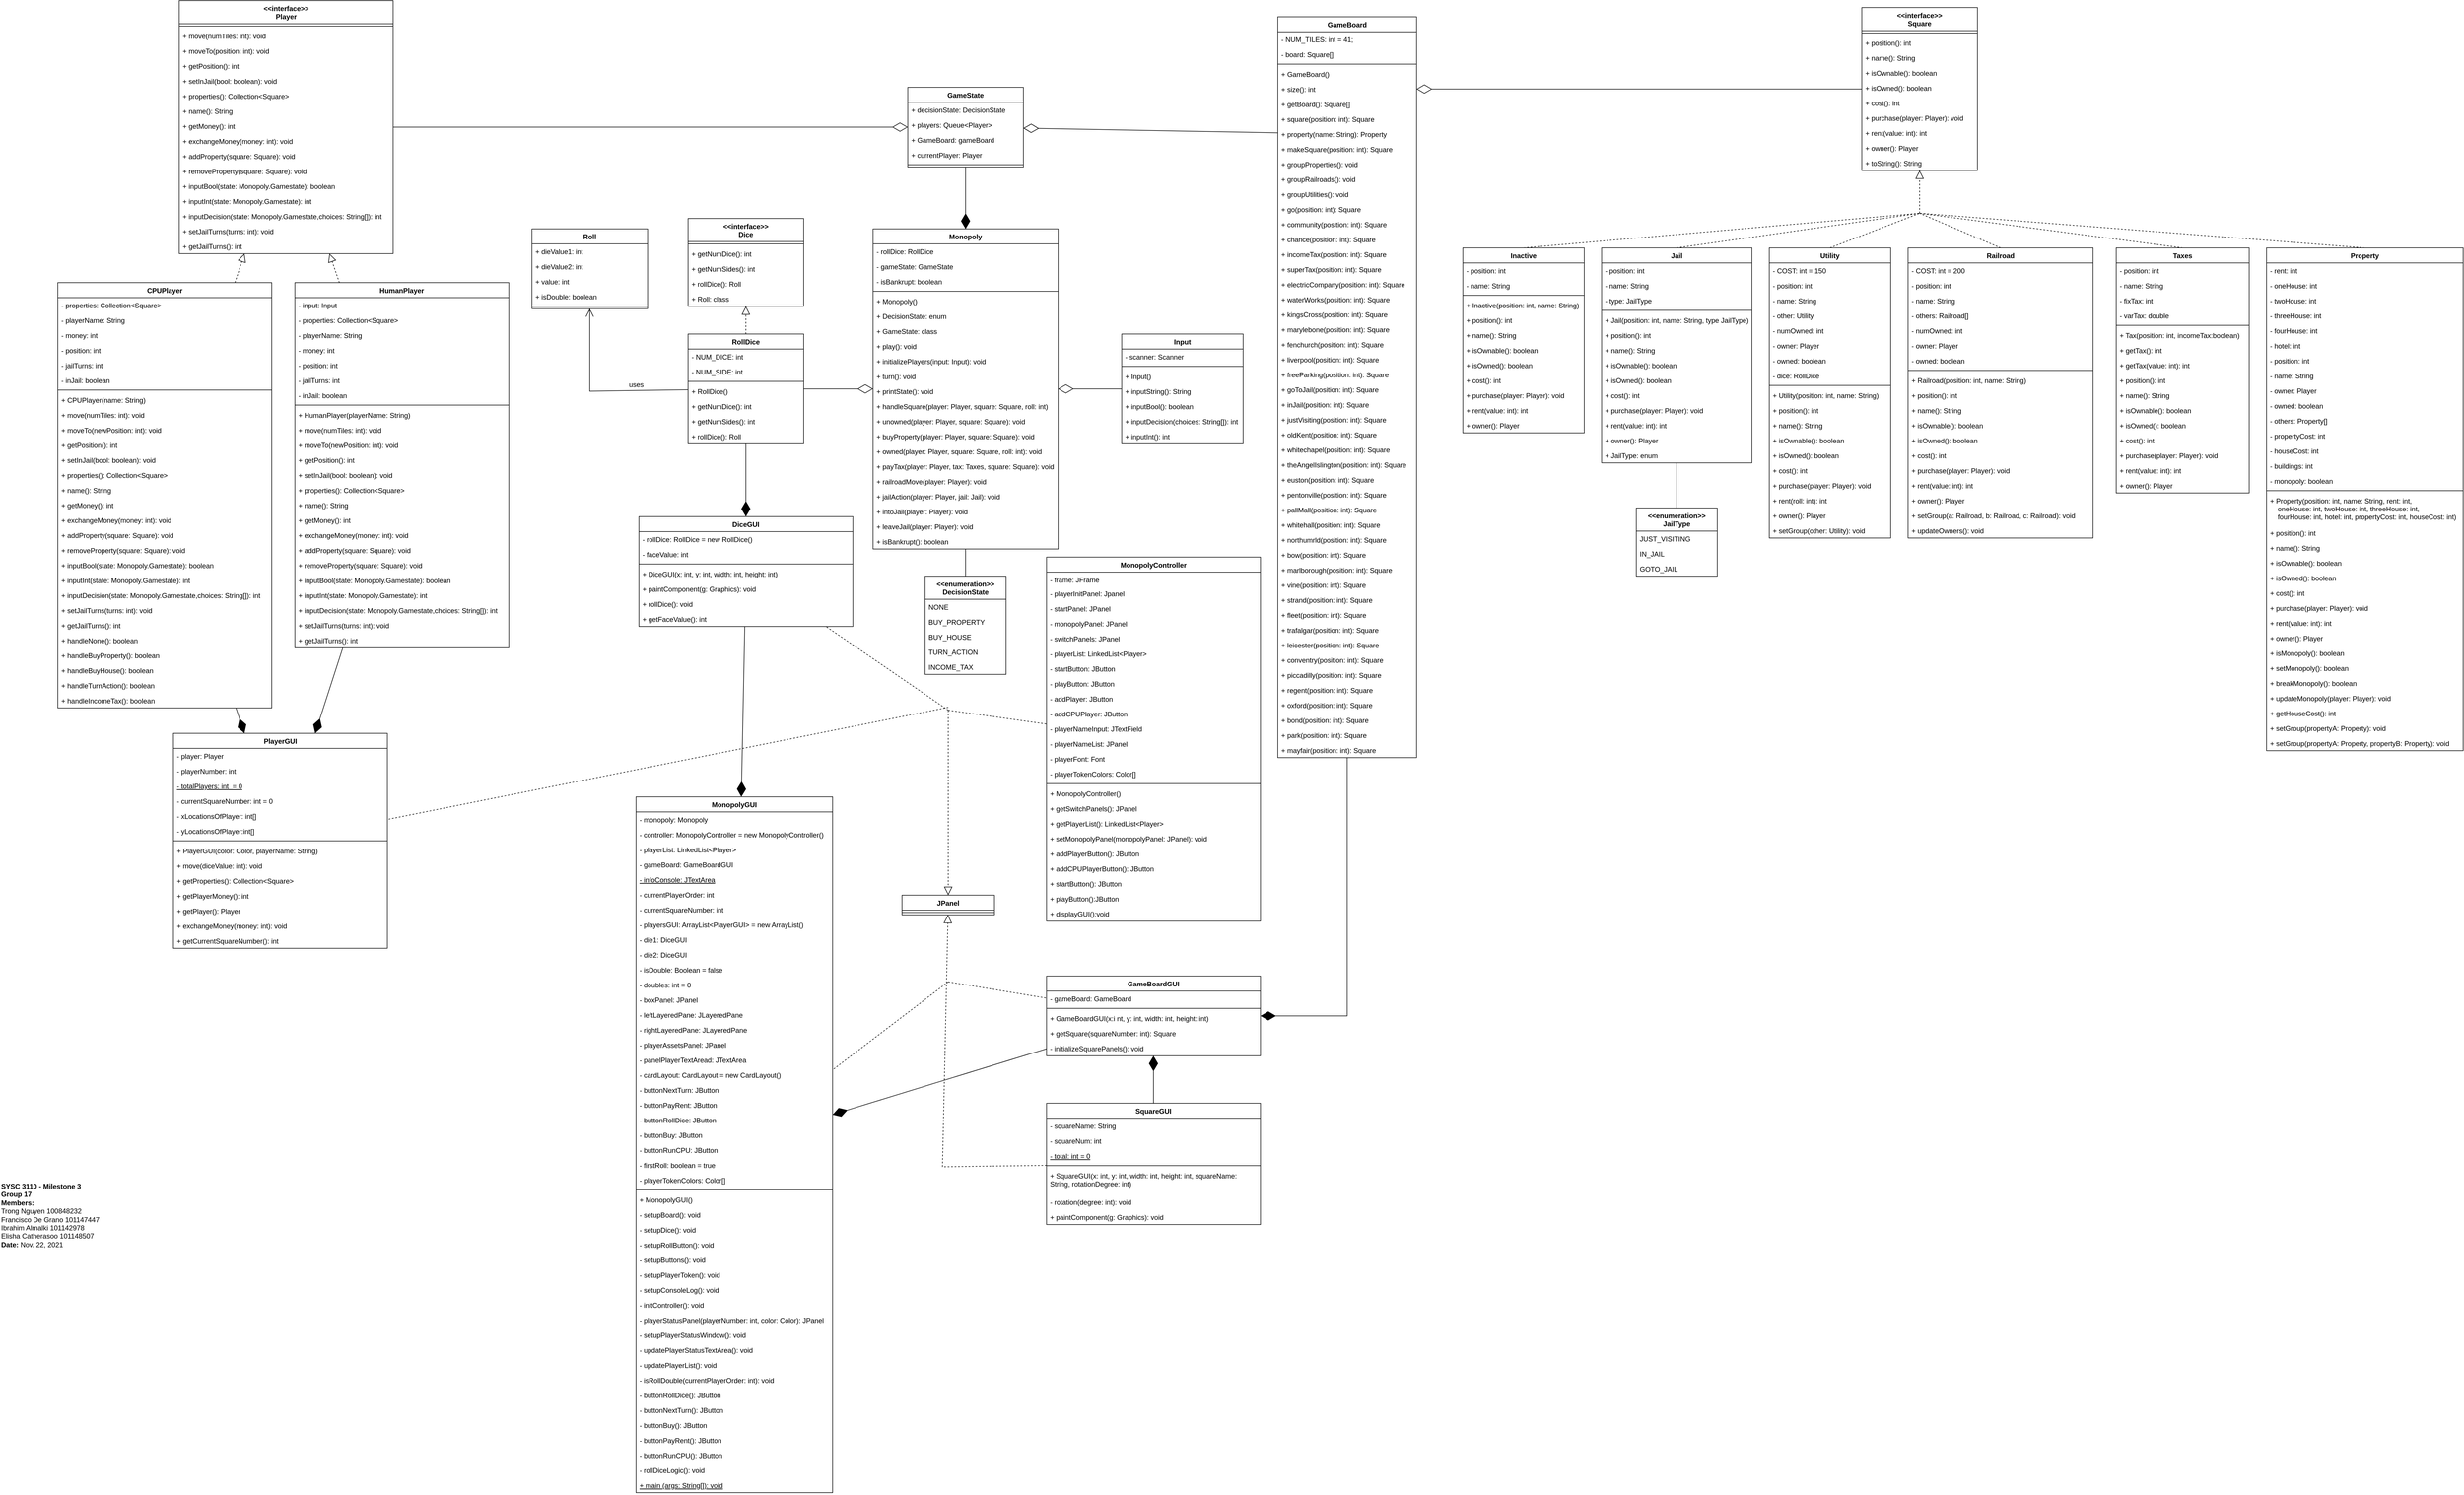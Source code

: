 <mxfile version="15.8.3" type="github" pages="5">
  <diagram id="RgkKrcsPgawT_rw4uSp9" name="Class UML">
    <mxGraphModel dx="5672" dy="752" grid="1" gridSize="10" guides="1" tooltips="1" connect="1" arrows="1" fold="1" page="1" pageScale="1" pageWidth="850" pageHeight="1100" math="0" shadow="0">
      <root>
        <mxCell id="0" />
        <mxCell id="1" parent="0" />
        <mxCell id="GeVHQDl4KtZDKLTdlYc9-1" value="&lt;&lt;interface&gt;&gt;&#xa;Square" style="swimlane;fontStyle=1;align=center;verticalAlign=top;childLayout=stackLayout;horizontal=1;startSize=40;horizontalStack=0;resizeParent=1;resizeParentMax=0;resizeLast=0;collapsible=1;marginBottom=0;" parent="1" vertex="1">
          <mxGeometry x="-590" y="362" width="200" height="282" as="geometry" />
        </mxCell>
        <mxCell id="GeVHQDl4KtZDKLTdlYc9-2" value="" style="line;strokeWidth=1;fillColor=none;align=left;verticalAlign=middle;spacingTop=-1;spacingLeft=3;spacingRight=3;rotatable=0;labelPosition=right;points=[];portConstraint=eastwest;" parent="GeVHQDl4KtZDKLTdlYc9-1" vertex="1">
          <mxGeometry y="40" width="200" height="8" as="geometry" />
        </mxCell>
        <mxCell id="GeVHQDl4KtZDKLTdlYc9-3" value="+ position(): int" style="text;strokeColor=none;fillColor=none;align=left;verticalAlign=top;spacingLeft=4;spacingRight=4;overflow=hidden;rotatable=0;points=[[0,0.5],[1,0.5]];portConstraint=eastwest;" parent="GeVHQDl4KtZDKLTdlYc9-1" vertex="1">
          <mxGeometry y="48" width="200" height="26" as="geometry" />
        </mxCell>
        <mxCell id="GeVHQDl4KtZDKLTdlYc9-4" value="+ name(): String" style="text;strokeColor=none;fillColor=none;align=left;verticalAlign=top;spacingLeft=4;spacingRight=4;overflow=hidden;rotatable=0;points=[[0,0.5],[1,0.5]];portConstraint=eastwest;" parent="GeVHQDl4KtZDKLTdlYc9-1" vertex="1">
          <mxGeometry y="74" width="200" height="26" as="geometry" />
        </mxCell>
        <mxCell id="GeVHQDl4KtZDKLTdlYc9-5" value="+ isOwnable(): boolean" style="text;strokeColor=none;fillColor=none;align=left;verticalAlign=top;spacingLeft=4;spacingRight=4;overflow=hidden;rotatable=0;points=[[0,0.5],[1,0.5]];portConstraint=eastwest;" parent="GeVHQDl4KtZDKLTdlYc9-1" vertex="1">
          <mxGeometry y="100" width="200" height="26" as="geometry" />
        </mxCell>
        <mxCell id="GeVHQDl4KtZDKLTdlYc9-6" value="+ isOwned(): boolean" style="text;strokeColor=none;fillColor=none;align=left;verticalAlign=top;spacingLeft=4;spacingRight=4;overflow=hidden;rotatable=0;points=[[0,0.5],[1,0.5]];portConstraint=eastwest;" parent="GeVHQDl4KtZDKLTdlYc9-1" vertex="1">
          <mxGeometry y="126" width="200" height="26" as="geometry" />
        </mxCell>
        <mxCell id="GeVHQDl4KtZDKLTdlYc9-7" value="+ cost(): int" style="text;strokeColor=none;fillColor=none;align=left;verticalAlign=top;spacingLeft=4;spacingRight=4;overflow=hidden;rotatable=0;points=[[0,0.5],[1,0.5]];portConstraint=eastwest;" parent="GeVHQDl4KtZDKLTdlYc9-1" vertex="1">
          <mxGeometry y="152" width="200" height="26" as="geometry" />
        </mxCell>
        <mxCell id="GeVHQDl4KtZDKLTdlYc9-8" value="+ purchase(player: Player): void" style="text;strokeColor=none;fillColor=none;align=left;verticalAlign=top;spacingLeft=4;spacingRight=4;overflow=hidden;rotatable=0;points=[[0,0.5],[1,0.5]];portConstraint=eastwest;" parent="GeVHQDl4KtZDKLTdlYc9-1" vertex="1">
          <mxGeometry y="178" width="200" height="26" as="geometry" />
        </mxCell>
        <mxCell id="GeVHQDl4KtZDKLTdlYc9-9" value="+ rent(value: int): int" style="text;strokeColor=none;fillColor=none;align=left;verticalAlign=top;spacingLeft=4;spacingRight=4;overflow=hidden;rotatable=0;points=[[0,0.5],[1,0.5]];portConstraint=eastwest;" parent="GeVHQDl4KtZDKLTdlYc9-1" vertex="1">
          <mxGeometry y="204" width="200" height="26" as="geometry" />
        </mxCell>
        <mxCell id="GeVHQDl4KtZDKLTdlYc9-10" value="+ owner(): Player" style="text;strokeColor=none;fillColor=none;align=left;verticalAlign=top;spacingLeft=4;spacingRight=4;overflow=hidden;rotatable=0;points=[[0,0.5],[1,0.5]];portConstraint=eastwest;" parent="GeVHQDl4KtZDKLTdlYc9-1" vertex="1">
          <mxGeometry y="230" width="200" height="26" as="geometry" />
        </mxCell>
        <mxCell id="GeVHQDl4KtZDKLTdlYc9-11" value="+ toString(): String" style="text;strokeColor=none;fillColor=none;align=left;verticalAlign=top;spacingLeft=4;spacingRight=4;overflow=hidden;rotatable=0;points=[[0,0.5],[1,0.5]];portConstraint=eastwest;" parent="GeVHQDl4KtZDKLTdlYc9-1" vertex="1">
          <mxGeometry y="256" width="200" height="26" as="geometry" />
        </mxCell>
        <mxCell id="GeVHQDl4KtZDKLTdlYc9-12" style="edgeStyle=orthogonalEdgeStyle;rounded=0;orthogonalLoop=1;jettySize=auto;html=1;exitX=1;exitY=0.5;exitDx=0;exitDy=0;" parent="GeVHQDl4KtZDKLTdlYc9-1" source="GeVHQDl4KtZDKLTdlYc9-6" target="GeVHQDl4KtZDKLTdlYc9-6" edge="1">
          <mxGeometry relative="1" as="geometry" />
        </mxCell>
        <mxCell id="GeVHQDl4KtZDKLTdlYc9-13" value="&lt;&lt;interface&gt;&gt;&#xa;Dice" style="swimlane;fontStyle=1;align=center;verticalAlign=top;childLayout=stackLayout;horizontal=1;startSize=40;horizontalStack=0;resizeParent=1;resizeParentMax=0;resizeLast=0;collapsible=1;marginBottom=0;" parent="1" vertex="1">
          <mxGeometry x="-2620" y="727" width="200" height="152" as="geometry" />
        </mxCell>
        <mxCell id="GeVHQDl4KtZDKLTdlYc9-14" value="" style="line;strokeWidth=1;fillColor=none;align=left;verticalAlign=middle;spacingTop=-1;spacingLeft=3;spacingRight=3;rotatable=0;labelPosition=right;points=[];portConstraint=eastwest;" parent="GeVHQDl4KtZDKLTdlYc9-13" vertex="1">
          <mxGeometry y="40" width="200" height="8" as="geometry" />
        </mxCell>
        <mxCell id="GeVHQDl4KtZDKLTdlYc9-15" value="+ getNumDice(): int" style="text;strokeColor=none;fillColor=none;align=left;verticalAlign=top;spacingLeft=4;spacingRight=4;overflow=hidden;rotatable=0;points=[[0,0.5],[1,0.5]];portConstraint=eastwest;" parent="GeVHQDl4KtZDKLTdlYc9-13" vertex="1">
          <mxGeometry y="48" width="200" height="26" as="geometry" />
        </mxCell>
        <mxCell id="GeVHQDl4KtZDKLTdlYc9-16" value="+ getNumSides(): int" style="text;strokeColor=none;fillColor=none;align=left;verticalAlign=top;spacingLeft=4;spacingRight=4;overflow=hidden;rotatable=0;points=[[0,0.5],[1,0.5]];portConstraint=eastwest;" parent="GeVHQDl4KtZDKLTdlYc9-13" vertex="1">
          <mxGeometry y="74" width="200" height="26" as="geometry" />
        </mxCell>
        <mxCell id="GeVHQDl4KtZDKLTdlYc9-17" value="+ rollDice(): Roll" style="text;strokeColor=none;fillColor=none;align=left;verticalAlign=top;spacingLeft=4;spacingRight=4;overflow=hidden;rotatable=0;points=[[0,0.5],[1,0.5]];portConstraint=eastwest;" parent="GeVHQDl4KtZDKLTdlYc9-13" vertex="1">
          <mxGeometry y="100" width="200" height="26" as="geometry" />
        </mxCell>
        <mxCell id="GeVHQDl4KtZDKLTdlYc9-18" value="+ Roll: class" style="text;strokeColor=none;fillColor=none;align=left;verticalAlign=top;spacingLeft=4;spacingRight=4;overflow=hidden;rotatable=0;points=[[0,0.5],[1,0.5]];portConstraint=eastwest;" parent="GeVHQDl4KtZDKLTdlYc9-13" vertex="1">
          <mxGeometry y="126" width="200" height="26" as="geometry" />
        </mxCell>
        <mxCell id="GeVHQDl4KtZDKLTdlYc9-19" value="&lt;&lt;interface&gt;&gt;&#xa;Player" style="swimlane;fontStyle=1;align=center;verticalAlign=top;childLayout=stackLayout;horizontal=1;startSize=40;horizontalStack=0;resizeParent=1;resizeParentMax=0;resizeLast=0;collapsible=1;marginBottom=0;" parent="1" vertex="1">
          <mxGeometry x="-3500" y="350" width="370" height="438" as="geometry" />
        </mxCell>
        <mxCell id="GeVHQDl4KtZDKLTdlYc9-20" value="" style="line;strokeWidth=1;fillColor=none;align=left;verticalAlign=middle;spacingTop=-1;spacingLeft=3;spacingRight=3;rotatable=0;labelPosition=right;points=[];portConstraint=eastwest;" parent="GeVHQDl4KtZDKLTdlYc9-19" vertex="1">
          <mxGeometry y="40" width="370" height="8" as="geometry" />
        </mxCell>
        <mxCell id="GeVHQDl4KtZDKLTdlYc9-21" value="+ move(numTiles: int): void" style="text;strokeColor=none;fillColor=none;align=left;verticalAlign=top;spacingLeft=4;spacingRight=4;overflow=hidden;rotatable=0;points=[[0,0.5],[1,0.5]];portConstraint=eastwest;" parent="GeVHQDl4KtZDKLTdlYc9-19" vertex="1">
          <mxGeometry y="48" width="370" height="26" as="geometry" />
        </mxCell>
        <mxCell id="GeVHQDl4KtZDKLTdlYc9-22" value="+ moveTo(position: int): void" style="text;strokeColor=none;fillColor=none;align=left;verticalAlign=top;spacingLeft=4;spacingRight=4;overflow=hidden;rotatable=0;points=[[0,0.5],[1,0.5]];portConstraint=eastwest;" parent="GeVHQDl4KtZDKLTdlYc9-19" vertex="1">
          <mxGeometry y="74" width="370" height="26" as="geometry" />
        </mxCell>
        <mxCell id="GeVHQDl4KtZDKLTdlYc9-23" value="+ getPosition(): int" style="text;strokeColor=none;fillColor=none;align=left;verticalAlign=top;spacingLeft=4;spacingRight=4;overflow=hidden;rotatable=0;points=[[0,0.5],[1,0.5]];portConstraint=eastwest;" parent="GeVHQDl4KtZDKLTdlYc9-19" vertex="1">
          <mxGeometry y="100" width="370" height="26" as="geometry" />
        </mxCell>
        <mxCell id="GeVHQDl4KtZDKLTdlYc9-24" value="+ setInJail(bool: boolean): void" style="text;strokeColor=none;fillColor=none;align=left;verticalAlign=top;spacingLeft=4;spacingRight=4;overflow=hidden;rotatable=0;points=[[0,0.5],[1,0.5]];portConstraint=eastwest;" parent="GeVHQDl4KtZDKLTdlYc9-19" vertex="1">
          <mxGeometry y="126" width="370" height="26" as="geometry" />
        </mxCell>
        <mxCell id="GeVHQDl4KtZDKLTdlYc9-25" value="+ properties(): Collection&lt;Square&gt;" style="text;strokeColor=none;fillColor=none;align=left;verticalAlign=top;spacingLeft=4;spacingRight=4;overflow=hidden;rotatable=0;points=[[0,0.5],[1,0.5]];portConstraint=eastwest;" parent="GeVHQDl4KtZDKLTdlYc9-19" vertex="1">
          <mxGeometry y="152" width="370" height="26" as="geometry" />
        </mxCell>
        <mxCell id="GeVHQDl4KtZDKLTdlYc9-26" value="+ name(): String" style="text;strokeColor=none;fillColor=none;align=left;verticalAlign=top;spacingLeft=4;spacingRight=4;overflow=hidden;rotatable=0;points=[[0,0.5],[1,0.5]];portConstraint=eastwest;" parent="GeVHQDl4KtZDKLTdlYc9-19" vertex="1">
          <mxGeometry y="178" width="370" height="26" as="geometry" />
        </mxCell>
        <mxCell id="GeVHQDl4KtZDKLTdlYc9-27" value="+ getMoney(): int" style="text;strokeColor=none;fillColor=none;align=left;verticalAlign=top;spacingLeft=4;spacingRight=4;overflow=hidden;rotatable=0;points=[[0,0.5],[1,0.5]];portConstraint=eastwest;" parent="GeVHQDl4KtZDKLTdlYc9-19" vertex="1">
          <mxGeometry y="204" width="370" height="26" as="geometry" />
        </mxCell>
        <mxCell id="GeVHQDl4KtZDKLTdlYc9-28" value="+ exchangeMoney(money: int): void" style="text;strokeColor=none;fillColor=none;align=left;verticalAlign=top;spacingLeft=4;spacingRight=4;overflow=hidden;rotatable=0;points=[[0,0.5],[1,0.5]];portConstraint=eastwest;" parent="GeVHQDl4KtZDKLTdlYc9-19" vertex="1">
          <mxGeometry y="230" width="370" height="26" as="geometry" />
        </mxCell>
        <mxCell id="GeVHQDl4KtZDKLTdlYc9-29" value="+ addProperty(square: Square): void" style="text;strokeColor=none;fillColor=none;align=left;verticalAlign=top;spacingLeft=4;spacingRight=4;overflow=hidden;rotatable=0;points=[[0,0.5],[1,0.5]];portConstraint=eastwest;" parent="GeVHQDl4KtZDKLTdlYc9-19" vertex="1">
          <mxGeometry y="256" width="370" height="26" as="geometry" />
        </mxCell>
        <mxCell id="GeVHQDl4KtZDKLTdlYc9-30" value="+ removeProperty(square: Square): void" style="text;strokeColor=none;fillColor=none;align=left;verticalAlign=top;spacingLeft=4;spacingRight=4;overflow=hidden;rotatable=0;points=[[0,0.5],[1,0.5]];portConstraint=eastwest;" parent="GeVHQDl4KtZDKLTdlYc9-19" vertex="1">
          <mxGeometry y="282" width="370" height="26" as="geometry" />
        </mxCell>
        <mxCell id="GeVHQDl4KtZDKLTdlYc9-31" value="+ inputBool(state: Monopoly.Gamestate): boolean" style="text;strokeColor=none;fillColor=none;align=left;verticalAlign=top;spacingLeft=4;spacingRight=4;overflow=hidden;rotatable=0;points=[[0,0.5],[1,0.5]];portConstraint=eastwest;" parent="GeVHQDl4KtZDKLTdlYc9-19" vertex="1">
          <mxGeometry y="308" width="370" height="26" as="geometry" />
        </mxCell>
        <mxCell id="GeVHQDl4KtZDKLTdlYc9-32" value="+ inputInt(state: Monopoly.Gamestate): int" style="text;strokeColor=none;fillColor=none;align=left;verticalAlign=top;spacingLeft=4;spacingRight=4;overflow=hidden;rotatable=0;points=[[0,0.5],[1,0.5]];portConstraint=eastwest;" parent="GeVHQDl4KtZDKLTdlYc9-19" vertex="1">
          <mxGeometry y="334" width="370" height="26" as="geometry" />
        </mxCell>
        <mxCell id="GeVHQDl4KtZDKLTdlYc9-33" value="+ inputDecision(state: Monopoly.Gamestate,choices: String[]): int" style="text;strokeColor=none;fillColor=none;align=left;verticalAlign=top;spacingLeft=4;spacingRight=4;overflow=hidden;rotatable=0;points=[[0,0.5],[1,0.5]];portConstraint=eastwest;" parent="GeVHQDl4KtZDKLTdlYc9-19" vertex="1">
          <mxGeometry y="360" width="370" height="26" as="geometry" />
        </mxCell>
        <mxCell id="GeVHQDl4KtZDKLTdlYc9-34" value="+ setJailTurns(turns: int): void" style="text;strokeColor=none;fillColor=none;align=left;verticalAlign=top;spacingLeft=4;spacingRight=4;overflow=hidden;rotatable=0;points=[[0,0.5],[1,0.5]];portConstraint=eastwest;" parent="GeVHQDl4KtZDKLTdlYc9-19" vertex="1">
          <mxGeometry y="386" width="370" height="26" as="geometry" />
        </mxCell>
        <mxCell id="GeVHQDl4KtZDKLTdlYc9-35" value="+ getJailTurns(): int" style="text;strokeColor=none;fillColor=none;align=left;verticalAlign=top;spacingLeft=4;spacingRight=4;overflow=hidden;rotatable=0;points=[[0,0.5],[1,0.5]];portConstraint=eastwest;" parent="GeVHQDl4KtZDKLTdlYc9-19" vertex="1">
          <mxGeometry y="412" width="370" height="26" as="geometry" />
        </mxCell>
        <mxCell id="GeVHQDl4KtZDKLTdlYc9-36" value="RollDice" style="swimlane;fontStyle=1;align=center;verticalAlign=top;childLayout=stackLayout;horizontal=1;startSize=26;horizontalStack=0;resizeParent=1;resizeParentMax=0;resizeLast=0;collapsible=1;marginBottom=0;" parent="1" vertex="1">
          <mxGeometry x="-2620" y="927" width="200" height="190" as="geometry" />
        </mxCell>
        <mxCell id="GeVHQDl4KtZDKLTdlYc9-37" value="- NUM_DICE: int" style="text;strokeColor=none;fillColor=none;align=left;verticalAlign=top;spacingLeft=4;spacingRight=4;overflow=hidden;rotatable=0;points=[[0,0.5],[1,0.5]];portConstraint=eastwest;" parent="GeVHQDl4KtZDKLTdlYc9-36" vertex="1">
          <mxGeometry y="26" width="200" height="26" as="geometry" />
        </mxCell>
        <mxCell id="GeVHQDl4KtZDKLTdlYc9-38" value="- NUM_SIDE: int" style="text;strokeColor=none;fillColor=none;align=left;verticalAlign=top;spacingLeft=4;spacingRight=4;overflow=hidden;rotatable=0;points=[[0,0.5],[1,0.5]];portConstraint=eastwest;" parent="GeVHQDl4KtZDKLTdlYc9-36" vertex="1">
          <mxGeometry y="52" width="200" height="26" as="geometry" />
        </mxCell>
        <mxCell id="GeVHQDl4KtZDKLTdlYc9-39" value="" style="line;strokeWidth=1;fillColor=none;align=left;verticalAlign=middle;spacingTop=-1;spacingLeft=3;spacingRight=3;rotatable=0;labelPosition=right;points=[];portConstraint=eastwest;" parent="GeVHQDl4KtZDKLTdlYc9-36" vertex="1">
          <mxGeometry y="78" width="200" height="8" as="geometry" />
        </mxCell>
        <mxCell id="GeVHQDl4KtZDKLTdlYc9-40" value="+ RollDice()" style="text;strokeColor=none;fillColor=none;align=left;verticalAlign=top;spacingLeft=4;spacingRight=4;overflow=hidden;rotatable=0;points=[[0,0.5],[1,0.5]];portConstraint=eastwest;" parent="GeVHQDl4KtZDKLTdlYc9-36" vertex="1">
          <mxGeometry y="86" width="200" height="26" as="geometry" />
        </mxCell>
        <mxCell id="GeVHQDl4KtZDKLTdlYc9-41" value="+ getNumDice(): int" style="text;strokeColor=none;fillColor=none;align=left;verticalAlign=top;spacingLeft=4;spacingRight=4;overflow=hidden;rotatable=0;points=[[0,0.5],[1,0.5]];portConstraint=eastwest;" parent="GeVHQDl4KtZDKLTdlYc9-36" vertex="1">
          <mxGeometry y="112" width="200" height="26" as="geometry" />
        </mxCell>
        <mxCell id="GeVHQDl4KtZDKLTdlYc9-42" value="+ getNumSides(): int" style="text;strokeColor=none;fillColor=none;align=left;verticalAlign=top;spacingLeft=4;spacingRight=4;overflow=hidden;rotatable=0;points=[[0,0.5],[1,0.5]];portConstraint=eastwest;" parent="GeVHQDl4KtZDKLTdlYc9-36" vertex="1">
          <mxGeometry y="138" width="200" height="26" as="geometry" />
        </mxCell>
        <mxCell id="GeVHQDl4KtZDKLTdlYc9-43" value="+ rollDice(): Roll" style="text;strokeColor=none;fillColor=none;align=left;verticalAlign=top;spacingLeft=4;spacingRight=4;overflow=hidden;rotatable=0;points=[[0,0.5],[1,0.5]];portConstraint=eastwest;" parent="GeVHQDl4KtZDKLTdlYc9-36" vertex="1">
          <mxGeometry y="164" width="200" height="26" as="geometry" />
        </mxCell>
        <mxCell id="GeVHQDl4KtZDKLTdlYc9-44" value="HumanPlayer" style="swimlane;fontStyle=1;align=center;verticalAlign=top;childLayout=stackLayout;horizontal=1;startSize=26;horizontalStack=0;resizeParent=1;resizeParentMax=0;resizeLast=0;collapsible=1;marginBottom=0;" parent="1" vertex="1">
          <mxGeometry x="-3300" y="838" width="370" height="632" as="geometry" />
        </mxCell>
        <mxCell id="GeVHQDl4KtZDKLTdlYc9-45" value="- input: Input" style="text;strokeColor=none;fillColor=none;align=left;verticalAlign=top;spacingLeft=4;spacingRight=4;overflow=hidden;rotatable=0;points=[[0,0.5],[1,0.5]];portConstraint=eastwest;" parent="GeVHQDl4KtZDKLTdlYc9-44" vertex="1">
          <mxGeometry y="26" width="370" height="26" as="geometry" />
        </mxCell>
        <mxCell id="GeVHQDl4KtZDKLTdlYc9-46" value="- properties: Collection&lt;Square&gt;" style="text;strokeColor=none;fillColor=none;align=left;verticalAlign=top;spacingLeft=4;spacingRight=4;overflow=hidden;rotatable=0;points=[[0,0.5],[1,0.5]];portConstraint=eastwest;" parent="GeVHQDl4KtZDKLTdlYc9-44" vertex="1">
          <mxGeometry y="52" width="370" height="26" as="geometry" />
        </mxCell>
        <mxCell id="GeVHQDl4KtZDKLTdlYc9-47" value="- playerName: String" style="text;strokeColor=none;fillColor=none;align=left;verticalAlign=top;spacingLeft=4;spacingRight=4;overflow=hidden;rotatable=0;points=[[0,0.5],[1,0.5]];portConstraint=eastwest;" parent="GeVHQDl4KtZDKLTdlYc9-44" vertex="1">
          <mxGeometry y="78" width="370" height="26" as="geometry" />
        </mxCell>
        <mxCell id="GeVHQDl4KtZDKLTdlYc9-48" value="- money: int" style="text;strokeColor=none;fillColor=none;align=left;verticalAlign=top;spacingLeft=4;spacingRight=4;overflow=hidden;rotatable=0;points=[[0,0.5],[1,0.5]];portConstraint=eastwest;" parent="GeVHQDl4KtZDKLTdlYc9-44" vertex="1">
          <mxGeometry y="104" width="370" height="26" as="geometry" />
        </mxCell>
        <mxCell id="GeVHQDl4KtZDKLTdlYc9-49" value="- position: int" style="text;strokeColor=none;fillColor=none;align=left;verticalAlign=top;spacingLeft=4;spacingRight=4;overflow=hidden;rotatable=0;points=[[0,0.5],[1,0.5]];portConstraint=eastwest;" parent="GeVHQDl4KtZDKLTdlYc9-44" vertex="1">
          <mxGeometry y="130" width="370" height="26" as="geometry" />
        </mxCell>
        <mxCell id="GeVHQDl4KtZDKLTdlYc9-50" value="- jailTurns: int" style="text;strokeColor=none;fillColor=none;align=left;verticalAlign=top;spacingLeft=4;spacingRight=4;overflow=hidden;rotatable=0;points=[[0,0.5],[1,0.5]];portConstraint=eastwest;" parent="GeVHQDl4KtZDKLTdlYc9-44" vertex="1">
          <mxGeometry y="156" width="370" height="26" as="geometry" />
        </mxCell>
        <mxCell id="GeVHQDl4KtZDKLTdlYc9-51" value="- inJail: boolean" style="text;strokeColor=none;fillColor=none;align=left;verticalAlign=top;spacingLeft=4;spacingRight=4;overflow=hidden;rotatable=0;points=[[0,0.5],[1,0.5]];portConstraint=eastwest;" parent="GeVHQDl4KtZDKLTdlYc9-44" vertex="1">
          <mxGeometry y="182" width="370" height="26" as="geometry" />
        </mxCell>
        <mxCell id="GeVHQDl4KtZDKLTdlYc9-52" value="" style="line;strokeWidth=1;fillColor=none;align=left;verticalAlign=middle;spacingTop=-1;spacingLeft=3;spacingRight=3;rotatable=0;labelPosition=right;points=[];portConstraint=eastwest;" parent="GeVHQDl4KtZDKLTdlYc9-44" vertex="1">
          <mxGeometry y="208" width="370" height="8" as="geometry" />
        </mxCell>
        <mxCell id="GeVHQDl4KtZDKLTdlYc9-53" value="+ HumanPlayer(playerName: String)" style="text;strokeColor=none;fillColor=none;align=left;verticalAlign=top;spacingLeft=4;spacingRight=4;overflow=hidden;rotatable=0;points=[[0,0.5],[1,0.5]];portConstraint=eastwest;" parent="GeVHQDl4KtZDKLTdlYc9-44" vertex="1">
          <mxGeometry y="216" width="370" height="26" as="geometry" />
        </mxCell>
        <mxCell id="GeVHQDl4KtZDKLTdlYc9-54" value="+ move(numTiles: int): void" style="text;strokeColor=none;fillColor=none;align=left;verticalAlign=top;spacingLeft=4;spacingRight=4;overflow=hidden;rotatable=0;points=[[0,0.5],[1,0.5]];portConstraint=eastwest;" parent="GeVHQDl4KtZDKLTdlYc9-44" vertex="1">
          <mxGeometry y="242" width="370" height="26" as="geometry" />
        </mxCell>
        <mxCell id="GeVHQDl4KtZDKLTdlYc9-55" value="+ moveTo(newPosition: int): void" style="text;strokeColor=none;fillColor=none;align=left;verticalAlign=top;spacingLeft=4;spacingRight=4;overflow=hidden;rotatable=0;points=[[0,0.5],[1,0.5]];portConstraint=eastwest;" parent="GeVHQDl4KtZDKLTdlYc9-44" vertex="1">
          <mxGeometry y="268" width="370" height="26" as="geometry" />
        </mxCell>
        <mxCell id="GeVHQDl4KtZDKLTdlYc9-56" value="+ getPosition(): int" style="text;strokeColor=none;fillColor=none;align=left;verticalAlign=top;spacingLeft=4;spacingRight=4;overflow=hidden;rotatable=0;points=[[0,0.5],[1,0.5]];portConstraint=eastwest;" parent="GeVHQDl4KtZDKLTdlYc9-44" vertex="1">
          <mxGeometry y="294" width="370" height="26" as="geometry" />
        </mxCell>
        <mxCell id="GeVHQDl4KtZDKLTdlYc9-57" value="+ setInJail(bool: boolean): void" style="text;strokeColor=none;fillColor=none;align=left;verticalAlign=top;spacingLeft=4;spacingRight=4;overflow=hidden;rotatable=0;points=[[0,0.5],[1,0.5]];portConstraint=eastwest;" parent="GeVHQDl4KtZDKLTdlYc9-44" vertex="1">
          <mxGeometry y="320" width="370" height="26" as="geometry" />
        </mxCell>
        <mxCell id="GeVHQDl4KtZDKLTdlYc9-58" value="+ properties(): Collection&lt;Square&gt;" style="text;strokeColor=none;fillColor=none;align=left;verticalAlign=top;spacingLeft=4;spacingRight=4;overflow=hidden;rotatable=0;points=[[0,0.5],[1,0.5]];portConstraint=eastwest;" parent="GeVHQDl4KtZDKLTdlYc9-44" vertex="1">
          <mxGeometry y="346" width="370" height="26" as="geometry" />
        </mxCell>
        <mxCell id="GeVHQDl4KtZDKLTdlYc9-59" value="+ name(): String" style="text;strokeColor=none;fillColor=none;align=left;verticalAlign=top;spacingLeft=4;spacingRight=4;overflow=hidden;rotatable=0;points=[[0,0.5],[1,0.5]];portConstraint=eastwest;" parent="GeVHQDl4KtZDKLTdlYc9-44" vertex="1">
          <mxGeometry y="372" width="370" height="26" as="geometry" />
        </mxCell>
        <mxCell id="GeVHQDl4KtZDKLTdlYc9-60" value="+ getMoney(): int " style="text;strokeColor=none;fillColor=none;align=left;verticalAlign=top;spacingLeft=4;spacingRight=4;overflow=hidden;rotatable=0;points=[[0,0.5],[1,0.5]];portConstraint=eastwest;" parent="GeVHQDl4KtZDKLTdlYc9-44" vertex="1">
          <mxGeometry y="398" width="370" height="26" as="geometry" />
        </mxCell>
        <mxCell id="GeVHQDl4KtZDKLTdlYc9-61" value="+ exchangeMoney(money: int): void" style="text;strokeColor=none;fillColor=none;align=left;verticalAlign=top;spacingLeft=4;spacingRight=4;overflow=hidden;rotatable=0;points=[[0,0.5],[1,0.5]];portConstraint=eastwest;" parent="GeVHQDl4KtZDKLTdlYc9-44" vertex="1">
          <mxGeometry y="424" width="370" height="26" as="geometry" />
        </mxCell>
        <mxCell id="GeVHQDl4KtZDKLTdlYc9-62" value="+ addProperty(square: Square): void" style="text;strokeColor=none;fillColor=none;align=left;verticalAlign=top;spacingLeft=4;spacingRight=4;overflow=hidden;rotatable=0;points=[[0,0.5],[1,0.5]];portConstraint=eastwest;" parent="GeVHQDl4KtZDKLTdlYc9-44" vertex="1">
          <mxGeometry y="450" width="370" height="26" as="geometry" />
        </mxCell>
        <mxCell id="GeVHQDl4KtZDKLTdlYc9-63" value="+ removeProperty(square: Square): void" style="text;strokeColor=none;fillColor=none;align=left;verticalAlign=top;spacingLeft=4;spacingRight=4;overflow=hidden;rotatable=0;points=[[0,0.5],[1,0.5]];portConstraint=eastwest;" parent="GeVHQDl4KtZDKLTdlYc9-44" vertex="1">
          <mxGeometry y="476" width="370" height="26" as="geometry" />
        </mxCell>
        <mxCell id="GeVHQDl4KtZDKLTdlYc9-64" value="+ inputBool(state: Monopoly.Gamestate): boolean" style="text;strokeColor=none;fillColor=none;align=left;verticalAlign=top;spacingLeft=4;spacingRight=4;overflow=hidden;rotatable=0;points=[[0,0.5],[1,0.5]];portConstraint=eastwest;" parent="GeVHQDl4KtZDKLTdlYc9-44" vertex="1">
          <mxGeometry y="502" width="370" height="26" as="geometry" />
        </mxCell>
        <mxCell id="GeVHQDl4KtZDKLTdlYc9-65" value="+ inputInt(state: Monopoly.Gamestate): int" style="text;strokeColor=none;fillColor=none;align=left;verticalAlign=top;spacingLeft=4;spacingRight=4;overflow=hidden;rotatable=0;points=[[0,0.5],[1,0.5]];portConstraint=eastwest;" parent="GeVHQDl4KtZDKLTdlYc9-44" vertex="1">
          <mxGeometry y="528" width="370" height="26" as="geometry" />
        </mxCell>
        <mxCell id="GeVHQDl4KtZDKLTdlYc9-66" value="+ inputDecision(state: Monopoly.Gamestate,choices: String[]): int" style="text;strokeColor=none;fillColor=none;align=left;verticalAlign=top;spacingLeft=4;spacingRight=4;overflow=hidden;rotatable=0;points=[[0,0.5],[1,0.5]];portConstraint=eastwest;" parent="GeVHQDl4KtZDKLTdlYc9-44" vertex="1">
          <mxGeometry y="554" width="370" height="26" as="geometry" />
        </mxCell>
        <mxCell id="GeVHQDl4KtZDKLTdlYc9-67" value="+ setJailTurns(turns: int): void" style="text;strokeColor=none;fillColor=none;align=left;verticalAlign=top;spacingLeft=4;spacingRight=4;overflow=hidden;rotatable=0;points=[[0,0.5],[1,0.5]];portConstraint=eastwest;" parent="GeVHQDl4KtZDKLTdlYc9-44" vertex="1">
          <mxGeometry y="580" width="370" height="26" as="geometry" />
        </mxCell>
        <mxCell id="GeVHQDl4KtZDKLTdlYc9-68" value="+ getJailTurns(): int" style="text;strokeColor=none;fillColor=none;align=left;verticalAlign=top;spacingLeft=4;spacingRight=4;overflow=hidden;rotatable=0;points=[[0,0.5],[1,0.5]];portConstraint=eastwest;" parent="GeVHQDl4KtZDKLTdlYc9-44" vertex="1">
          <mxGeometry y="606" width="370" height="26" as="geometry" />
        </mxCell>
        <mxCell id="GeVHQDl4KtZDKLTdlYc9-69" value="Inactive" style="swimlane;fontStyle=1;align=center;verticalAlign=top;childLayout=stackLayout;horizontal=1;startSize=26;horizontalStack=0;resizeParent=1;resizeParentMax=0;resizeLast=0;collapsible=1;marginBottom=0;" parent="1" vertex="1">
          <mxGeometry x="-1280" y="778" width="210" height="320" as="geometry" />
        </mxCell>
        <mxCell id="GeVHQDl4KtZDKLTdlYc9-70" value="- position: int" style="text;strokeColor=none;fillColor=none;align=left;verticalAlign=top;spacingLeft=4;spacingRight=4;overflow=hidden;rotatable=0;points=[[0,0.5],[1,0.5]];portConstraint=eastwest;" parent="GeVHQDl4KtZDKLTdlYc9-69" vertex="1">
          <mxGeometry y="26" width="210" height="26" as="geometry" />
        </mxCell>
        <mxCell id="GeVHQDl4KtZDKLTdlYc9-71" value="- name: String" style="text;strokeColor=none;fillColor=none;align=left;verticalAlign=top;spacingLeft=4;spacingRight=4;overflow=hidden;rotatable=0;points=[[0,0.5],[1,0.5]];portConstraint=eastwest;" parent="GeVHQDl4KtZDKLTdlYc9-69" vertex="1">
          <mxGeometry y="52" width="210" height="26" as="geometry" />
        </mxCell>
        <mxCell id="GeVHQDl4KtZDKLTdlYc9-72" value="" style="line;strokeWidth=1;fillColor=none;align=left;verticalAlign=middle;spacingTop=-1;spacingLeft=3;spacingRight=3;rotatable=0;labelPosition=right;points=[];portConstraint=eastwest;" parent="GeVHQDl4KtZDKLTdlYc9-69" vertex="1">
          <mxGeometry y="78" width="210" height="8" as="geometry" />
        </mxCell>
        <mxCell id="GeVHQDl4KtZDKLTdlYc9-73" value="+ Inactive(position: int, name: String)" style="text;strokeColor=none;fillColor=none;align=left;verticalAlign=top;spacingLeft=4;spacingRight=4;overflow=hidden;rotatable=0;points=[[0,0.5],[1,0.5]];portConstraint=eastwest;" parent="GeVHQDl4KtZDKLTdlYc9-69" vertex="1">
          <mxGeometry y="86" width="210" height="26" as="geometry" />
        </mxCell>
        <mxCell id="GeVHQDl4KtZDKLTdlYc9-74" value="+ position(): int" style="text;strokeColor=none;fillColor=none;align=left;verticalAlign=top;spacingLeft=4;spacingRight=4;overflow=hidden;rotatable=0;points=[[0,0.5],[1,0.5]];portConstraint=eastwest;" parent="GeVHQDl4KtZDKLTdlYc9-69" vertex="1">
          <mxGeometry y="112" width="210" height="26" as="geometry" />
        </mxCell>
        <mxCell id="GeVHQDl4KtZDKLTdlYc9-75" value="+ name(): String" style="text;strokeColor=none;fillColor=none;align=left;verticalAlign=top;spacingLeft=4;spacingRight=4;overflow=hidden;rotatable=0;points=[[0,0.5],[1,0.5]];portConstraint=eastwest;" parent="GeVHQDl4KtZDKLTdlYc9-69" vertex="1">
          <mxGeometry y="138" width="210" height="26" as="geometry" />
        </mxCell>
        <mxCell id="GeVHQDl4KtZDKLTdlYc9-76" value="+ isOwnable(): boolean" style="text;strokeColor=none;fillColor=none;align=left;verticalAlign=top;spacingLeft=4;spacingRight=4;overflow=hidden;rotatable=0;points=[[0,0.5],[1,0.5]];portConstraint=eastwest;" parent="GeVHQDl4KtZDKLTdlYc9-69" vertex="1">
          <mxGeometry y="164" width="210" height="26" as="geometry" />
        </mxCell>
        <mxCell id="GeVHQDl4KtZDKLTdlYc9-77" value="+ isOwned(): boolean " style="text;strokeColor=none;fillColor=none;align=left;verticalAlign=top;spacingLeft=4;spacingRight=4;overflow=hidden;rotatable=0;points=[[0,0.5],[1,0.5]];portConstraint=eastwest;" parent="GeVHQDl4KtZDKLTdlYc9-69" vertex="1">
          <mxGeometry y="190" width="210" height="26" as="geometry" />
        </mxCell>
        <mxCell id="GeVHQDl4KtZDKLTdlYc9-78" value="+ cost(): int" style="text;strokeColor=none;fillColor=none;align=left;verticalAlign=top;spacingLeft=4;spacingRight=4;overflow=hidden;rotatable=0;points=[[0,0.5],[1,0.5]];portConstraint=eastwest;" parent="GeVHQDl4KtZDKLTdlYc9-69" vertex="1">
          <mxGeometry y="216" width="210" height="26" as="geometry" />
        </mxCell>
        <mxCell id="GeVHQDl4KtZDKLTdlYc9-79" value="+ purchase(player: Player): void" style="text;strokeColor=none;fillColor=none;align=left;verticalAlign=top;spacingLeft=4;spacingRight=4;overflow=hidden;rotatable=0;points=[[0,0.5],[1,0.5]];portConstraint=eastwest;" parent="GeVHQDl4KtZDKLTdlYc9-69" vertex="1">
          <mxGeometry y="242" width="210" height="26" as="geometry" />
        </mxCell>
        <mxCell id="GeVHQDl4KtZDKLTdlYc9-80" value="+ rent(value: int): int" style="text;strokeColor=none;fillColor=none;align=left;verticalAlign=top;spacingLeft=4;spacingRight=4;overflow=hidden;rotatable=0;points=[[0,0.5],[1,0.5]];portConstraint=eastwest;" parent="GeVHQDl4KtZDKLTdlYc9-69" vertex="1">
          <mxGeometry y="268" width="210" height="26" as="geometry" />
        </mxCell>
        <mxCell id="GeVHQDl4KtZDKLTdlYc9-81" value="+ owner(): Player" style="text;strokeColor=none;fillColor=none;align=left;verticalAlign=top;spacingLeft=4;spacingRight=4;overflow=hidden;rotatable=0;points=[[0,0.5],[1,0.5]];portConstraint=eastwest;" parent="GeVHQDl4KtZDKLTdlYc9-69" vertex="1">
          <mxGeometry y="294" width="210" height="26" as="geometry" />
        </mxCell>
        <mxCell id="GeVHQDl4KtZDKLTdlYc9-82" value="Utility" style="swimlane;fontStyle=1;align=center;verticalAlign=top;childLayout=stackLayout;horizontal=1;startSize=26;horizontalStack=0;resizeParent=1;resizeParentMax=0;resizeLast=0;collapsible=1;marginBottom=0;" parent="1" vertex="1">
          <mxGeometry x="-750" y="778" width="210" height="502" as="geometry" />
        </mxCell>
        <mxCell id="GeVHQDl4KtZDKLTdlYc9-83" value="- COST: int = 150" style="text;strokeColor=none;fillColor=none;align=left;verticalAlign=top;spacingLeft=4;spacingRight=4;overflow=hidden;rotatable=0;points=[[0,0.5],[1,0.5]];portConstraint=eastwest;" parent="GeVHQDl4KtZDKLTdlYc9-82" vertex="1">
          <mxGeometry y="26" width="210" height="26" as="geometry" />
        </mxCell>
        <mxCell id="GeVHQDl4KtZDKLTdlYc9-84" value="- position: int" style="text;strokeColor=none;fillColor=none;align=left;verticalAlign=top;spacingLeft=4;spacingRight=4;overflow=hidden;rotatable=0;points=[[0,0.5],[1,0.5]];portConstraint=eastwest;" parent="GeVHQDl4KtZDKLTdlYc9-82" vertex="1">
          <mxGeometry y="52" width="210" height="26" as="geometry" />
        </mxCell>
        <mxCell id="GeVHQDl4KtZDKLTdlYc9-85" value="- name: String" style="text;strokeColor=none;fillColor=none;align=left;verticalAlign=top;spacingLeft=4;spacingRight=4;overflow=hidden;rotatable=0;points=[[0,0.5],[1,0.5]];portConstraint=eastwest;" parent="GeVHQDl4KtZDKLTdlYc9-82" vertex="1">
          <mxGeometry y="78" width="210" height="26" as="geometry" />
        </mxCell>
        <mxCell id="GeVHQDl4KtZDKLTdlYc9-86" value="- other: Utility" style="text;strokeColor=none;fillColor=none;align=left;verticalAlign=top;spacingLeft=4;spacingRight=4;overflow=hidden;rotatable=0;points=[[0,0.5],[1,0.5]];portConstraint=eastwest;" parent="GeVHQDl4KtZDKLTdlYc9-82" vertex="1">
          <mxGeometry y="104" width="210" height="26" as="geometry" />
        </mxCell>
        <mxCell id="GeVHQDl4KtZDKLTdlYc9-87" value="- numOwned: int" style="text;strokeColor=none;fillColor=none;align=left;verticalAlign=top;spacingLeft=4;spacingRight=4;overflow=hidden;rotatable=0;points=[[0,0.5],[1,0.5]];portConstraint=eastwest;" parent="GeVHQDl4KtZDKLTdlYc9-82" vertex="1">
          <mxGeometry y="130" width="210" height="26" as="geometry" />
        </mxCell>
        <mxCell id="GeVHQDl4KtZDKLTdlYc9-88" value="- owner: Player" style="text;strokeColor=none;fillColor=none;align=left;verticalAlign=top;spacingLeft=4;spacingRight=4;overflow=hidden;rotatable=0;points=[[0,0.5],[1,0.5]];portConstraint=eastwest;" parent="GeVHQDl4KtZDKLTdlYc9-82" vertex="1">
          <mxGeometry y="156" width="210" height="26" as="geometry" />
        </mxCell>
        <mxCell id="GeVHQDl4KtZDKLTdlYc9-89" value="- owned: boolean" style="text;strokeColor=none;fillColor=none;align=left;verticalAlign=top;spacingLeft=4;spacingRight=4;overflow=hidden;rotatable=0;points=[[0,0.5],[1,0.5]];portConstraint=eastwest;" parent="GeVHQDl4KtZDKLTdlYc9-82" vertex="1">
          <mxGeometry y="182" width="210" height="26" as="geometry" />
        </mxCell>
        <mxCell id="GeVHQDl4KtZDKLTdlYc9-90" value="- dice: RollDice" style="text;strokeColor=none;fillColor=none;align=left;verticalAlign=top;spacingLeft=4;spacingRight=4;overflow=hidden;rotatable=0;points=[[0,0.5],[1,0.5]];portConstraint=eastwest;" parent="GeVHQDl4KtZDKLTdlYc9-82" vertex="1">
          <mxGeometry y="208" width="210" height="26" as="geometry" />
        </mxCell>
        <mxCell id="GeVHQDl4KtZDKLTdlYc9-91" value="" style="line;strokeWidth=1;fillColor=none;align=left;verticalAlign=middle;spacingTop=-1;spacingLeft=3;spacingRight=3;rotatable=0;labelPosition=right;points=[];portConstraint=eastwest;" parent="GeVHQDl4KtZDKLTdlYc9-82" vertex="1">
          <mxGeometry y="234" width="210" height="8" as="geometry" />
        </mxCell>
        <mxCell id="GeVHQDl4KtZDKLTdlYc9-92" value="+ Utility(position: int, name: String)" style="text;strokeColor=none;fillColor=none;align=left;verticalAlign=top;spacingLeft=4;spacingRight=4;overflow=hidden;rotatable=0;points=[[0,0.5],[1,0.5]];portConstraint=eastwest;" parent="GeVHQDl4KtZDKLTdlYc9-82" vertex="1">
          <mxGeometry y="242" width="210" height="26" as="geometry" />
        </mxCell>
        <mxCell id="GeVHQDl4KtZDKLTdlYc9-93" value="+ position(): int" style="text;strokeColor=none;fillColor=none;align=left;verticalAlign=top;spacingLeft=4;spacingRight=4;overflow=hidden;rotatable=0;points=[[0,0.5],[1,0.5]];portConstraint=eastwest;" parent="GeVHQDl4KtZDKLTdlYc9-82" vertex="1">
          <mxGeometry y="268" width="210" height="26" as="geometry" />
        </mxCell>
        <mxCell id="GeVHQDl4KtZDKLTdlYc9-94" value="+ name(): String" style="text;strokeColor=none;fillColor=none;align=left;verticalAlign=top;spacingLeft=4;spacingRight=4;overflow=hidden;rotatable=0;points=[[0,0.5],[1,0.5]];portConstraint=eastwest;" parent="GeVHQDl4KtZDKLTdlYc9-82" vertex="1">
          <mxGeometry y="294" width="210" height="26" as="geometry" />
        </mxCell>
        <mxCell id="GeVHQDl4KtZDKLTdlYc9-95" value="+ isOwnable(): boolean" style="text;strokeColor=none;fillColor=none;align=left;verticalAlign=top;spacingLeft=4;spacingRight=4;overflow=hidden;rotatable=0;points=[[0,0.5],[1,0.5]];portConstraint=eastwest;" parent="GeVHQDl4KtZDKLTdlYc9-82" vertex="1">
          <mxGeometry y="320" width="210" height="26" as="geometry" />
        </mxCell>
        <mxCell id="GeVHQDl4KtZDKLTdlYc9-96" value="+ isOwned(): boolean " style="text;strokeColor=none;fillColor=none;align=left;verticalAlign=top;spacingLeft=4;spacingRight=4;overflow=hidden;rotatable=0;points=[[0,0.5],[1,0.5]];portConstraint=eastwest;" parent="GeVHQDl4KtZDKLTdlYc9-82" vertex="1">
          <mxGeometry y="346" width="210" height="26" as="geometry" />
        </mxCell>
        <mxCell id="GeVHQDl4KtZDKLTdlYc9-97" value="+ cost(): int" style="text;strokeColor=none;fillColor=none;align=left;verticalAlign=top;spacingLeft=4;spacingRight=4;overflow=hidden;rotatable=0;points=[[0,0.5],[1,0.5]];portConstraint=eastwest;" parent="GeVHQDl4KtZDKLTdlYc9-82" vertex="1">
          <mxGeometry y="372" width="210" height="26" as="geometry" />
        </mxCell>
        <mxCell id="GeVHQDl4KtZDKLTdlYc9-98" value="+ purchase(player: Player): void" style="text;strokeColor=none;fillColor=none;align=left;verticalAlign=top;spacingLeft=4;spacingRight=4;overflow=hidden;rotatable=0;points=[[0,0.5],[1,0.5]];portConstraint=eastwest;" parent="GeVHQDl4KtZDKLTdlYc9-82" vertex="1">
          <mxGeometry y="398" width="210" height="26" as="geometry" />
        </mxCell>
        <mxCell id="GeVHQDl4KtZDKLTdlYc9-99" value="+ rent(roll: int): int" style="text;strokeColor=none;fillColor=none;align=left;verticalAlign=top;spacingLeft=4;spacingRight=4;overflow=hidden;rotatable=0;points=[[0,0.5],[1,0.5]];portConstraint=eastwest;" parent="GeVHQDl4KtZDKLTdlYc9-82" vertex="1">
          <mxGeometry y="424" width="210" height="26" as="geometry" />
        </mxCell>
        <mxCell id="GeVHQDl4KtZDKLTdlYc9-100" value="+ owner(): Player" style="text;strokeColor=none;fillColor=none;align=left;verticalAlign=top;spacingLeft=4;spacingRight=4;overflow=hidden;rotatable=0;points=[[0,0.5],[1,0.5]];portConstraint=eastwest;" parent="GeVHQDl4KtZDKLTdlYc9-82" vertex="1">
          <mxGeometry y="450" width="210" height="26" as="geometry" />
        </mxCell>
        <mxCell id="GeVHQDl4KtZDKLTdlYc9-101" value="+ setGroup(other: Utility): void" style="text;strokeColor=none;fillColor=none;align=left;verticalAlign=top;spacingLeft=4;spacingRight=4;overflow=hidden;rotatable=0;points=[[0,0.5],[1,0.5]];portConstraint=eastwest;" parent="GeVHQDl4KtZDKLTdlYc9-82" vertex="1">
          <mxGeometry y="476" width="210" height="26" as="geometry" />
        </mxCell>
        <mxCell id="GeVHQDl4KtZDKLTdlYc9-102" value="Taxes" style="swimlane;fontStyle=1;align=center;verticalAlign=top;childLayout=stackLayout;horizontal=1;startSize=26;horizontalStack=0;resizeParent=1;resizeParentMax=0;resizeLast=0;collapsible=1;marginBottom=0;" parent="1" vertex="1">
          <mxGeometry x="-150" y="778" width="230" height="424" as="geometry" />
        </mxCell>
        <mxCell id="GeVHQDl4KtZDKLTdlYc9-103" value="- position: int" style="text;strokeColor=none;fillColor=none;align=left;verticalAlign=top;spacingLeft=4;spacingRight=4;overflow=hidden;rotatable=0;points=[[0,0.5],[1,0.5]];portConstraint=eastwest;" parent="GeVHQDl4KtZDKLTdlYc9-102" vertex="1">
          <mxGeometry y="26" width="230" height="26" as="geometry" />
        </mxCell>
        <mxCell id="GeVHQDl4KtZDKLTdlYc9-104" value="- name: String" style="text;strokeColor=none;fillColor=none;align=left;verticalAlign=top;spacingLeft=4;spacingRight=4;overflow=hidden;rotatable=0;points=[[0,0.5],[1,0.5]];portConstraint=eastwest;" parent="GeVHQDl4KtZDKLTdlYc9-102" vertex="1">
          <mxGeometry y="52" width="230" height="26" as="geometry" />
        </mxCell>
        <mxCell id="GeVHQDl4KtZDKLTdlYc9-105" value="- fixTax: int" style="text;strokeColor=none;fillColor=none;align=left;verticalAlign=top;spacingLeft=4;spacingRight=4;overflow=hidden;rotatable=0;points=[[0,0.5],[1,0.5]];portConstraint=eastwest;" parent="GeVHQDl4KtZDKLTdlYc9-102" vertex="1">
          <mxGeometry y="78" width="230" height="26" as="geometry" />
        </mxCell>
        <mxCell id="GeVHQDl4KtZDKLTdlYc9-106" value="- varTax: double" style="text;strokeColor=none;fillColor=none;align=left;verticalAlign=top;spacingLeft=4;spacingRight=4;overflow=hidden;rotatable=0;points=[[0,0.5],[1,0.5]];portConstraint=eastwest;" parent="GeVHQDl4KtZDKLTdlYc9-102" vertex="1">
          <mxGeometry y="104" width="230" height="26" as="geometry" />
        </mxCell>
        <mxCell id="GeVHQDl4KtZDKLTdlYc9-107" value="" style="line;strokeWidth=1;fillColor=none;align=left;verticalAlign=middle;spacingTop=-1;spacingLeft=3;spacingRight=3;rotatable=0;labelPosition=right;points=[];portConstraint=eastwest;" parent="GeVHQDl4KtZDKLTdlYc9-102" vertex="1">
          <mxGeometry y="130" width="230" height="8" as="geometry" />
        </mxCell>
        <mxCell id="GeVHQDl4KtZDKLTdlYc9-108" value="+ Tax(position: int, incomeTax:boolean)" style="text;strokeColor=none;fillColor=none;align=left;verticalAlign=top;spacingLeft=4;spacingRight=4;overflow=hidden;rotatable=0;points=[[0,0.5],[1,0.5]];portConstraint=eastwest;" parent="GeVHQDl4KtZDKLTdlYc9-102" vertex="1">
          <mxGeometry y="138" width="230" height="26" as="geometry" />
        </mxCell>
        <mxCell id="GeVHQDl4KtZDKLTdlYc9-109" value="+ getTax(): int" style="text;strokeColor=none;fillColor=none;align=left;verticalAlign=top;spacingLeft=4;spacingRight=4;overflow=hidden;rotatable=0;points=[[0,0.5],[1,0.5]];portConstraint=eastwest;" parent="GeVHQDl4KtZDKLTdlYc9-102" vertex="1">
          <mxGeometry y="164" width="230" height="26" as="geometry" />
        </mxCell>
        <mxCell id="GeVHQDl4KtZDKLTdlYc9-110" value="+ getTax(value: int): int" style="text;strokeColor=none;fillColor=none;align=left;verticalAlign=top;spacingLeft=4;spacingRight=4;overflow=hidden;rotatable=0;points=[[0,0.5],[1,0.5]];portConstraint=eastwest;" parent="GeVHQDl4KtZDKLTdlYc9-102" vertex="1">
          <mxGeometry y="190" width="230" height="26" as="geometry" />
        </mxCell>
        <mxCell id="GeVHQDl4KtZDKLTdlYc9-111" value="+ position(): int" style="text;strokeColor=none;fillColor=none;align=left;verticalAlign=top;spacingLeft=4;spacingRight=4;overflow=hidden;rotatable=0;points=[[0,0.5],[1,0.5]];portConstraint=eastwest;" parent="GeVHQDl4KtZDKLTdlYc9-102" vertex="1">
          <mxGeometry y="216" width="230" height="26" as="geometry" />
        </mxCell>
        <mxCell id="GeVHQDl4KtZDKLTdlYc9-112" value="+ name(): String" style="text;strokeColor=none;fillColor=none;align=left;verticalAlign=top;spacingLeft=4;spacingRight=4;overflow=hidden;rotatable=0;points=[[0,0.5],[1,0.5]];portConstraint=eastwest;" parent="GeVHQDl4KtZDKLTdlYc9-102" vertex="1">
          <mxGeometry y="242" width="230" height="26" as="geometry" />
        </mxCell>
        <mxCell id="GeVHQDl4KtZDKLTdlYc9-113" value="+ isOwnable(): boolean" style="text;strokeColor=none;fillColor=none;align=left;verticalAlign=top;spacingLeft=4;spacingRight=4;overflow=hidden;rotatable=0;points=[[0,0.5],[1,0.5]];portConstraint=eastwest;" parent="GeVHQDl4KtZDKLTdlYc9-102" vertex="1">
          <mxGeometry y="268" width="230" height="26" as="geometry" />
        </mxCell>
        <mxCell id="GeVHQDl4KtZDKLTdlYc9-114" value="+ isOwned(): boolean " style="text;strokeColor=none;fillColor=none;align=left;verticalAlign=top;spacingLeft=4;spacingRight=4;overflow=hidden;rotatable=0;points=[[0,0.5],[1,0.5]];portConstraint=eastwest;" parent="GeVHQDl4KtZDKLTdlYc9-102" vertex="1">
          <mxGeometry y="294" width="230" height="26" as="geometry" />
        </mxCell>
        <mxCell id="GeVHQDl4KtZDKLTdlYc9-115" value="+ cost(): int" style="text;strokeColor=none;fillColor=none;align=left;verticalAlign=top;spacingLeft=4;spacingRight=4;overflow=hidden;rotatable=0;points=[[0,0.5],[1,0.5]];portConstraint=eastwest;" parent="GeVHQDl4KtZDKLTdlYc9-102" vertex="1">
          <mxGeometry y="320" width="230" height="26" as="geometry" />
        </mxCell>
        <mxCell id="GeVHQDl4KtZDKLTdlYc9-116" value="+ purchase(player: Player): void" style="text;strokeColor=none;fillColor=none;align=left;verticalAlign=top;spacingLeft=4;spacingRight=4;overflow=hidden;rotatable=0;points=[[0,0.5],[1,0.5]];portConstraint=eastwest;" parent="GeVHQDl4KtZDKLTdlYc9-102" vertex="1">
          <mxGeometry y="346" width="230" height="26" as="geometry" />
        </mxCell>
        <mxCell id="GeVHQDl4KtZDKLTdlYc9-117" value="+ rent(value: int): int" style="text;strokeColor=none;fillColor=none;align=left;verticalAlign=top;spacingLeft=4;spacingRight=4;overflow=hidden;rotatable=0;points=[[0,0.5],[1,0.5]];portConstraint=eastwest;" parent="GeVHQDl4KtZDKLTdlYc9-102" vertex="1">
          <mxGeometry y="372" width="230" height="26" as="geometry" />
        </mxCell>
        <mxCell id="GeVHQDl4KtZDKLTdlYc9-118" value="+ owner(): Player" style="text;strokeColor=none;fillColor=none;align=left;verticalAlign=top;spacingLeft=4;spacingRight=4;overflow=hidden;rotatable=0;points=[[0,0.5],[1,0.5]];portConstraint=eastwest;" parent="GeVHQDl4KtZDKLTdlYc9-102" vertex="1">
          <mxGeometry y="398" width="230" height="26" as="geometry" />
        </mxCell>
        <mxCell id="GeVHQDl4KtZDKLTdlYc9-119" value="Railroad" style="swimlane;fontStyle=1;align=center;verticalAlign=top;childLayout=stackLayout;horizontal=1;startSize=26;horizontalStack=0;resizeParent=1;resizeParentMax=0;resizeLast=0;collapsible=1;marginBottom=0;" parent="1" vertex="1">
          <mxGeometry x="-510" y="778" width="320" height="502" as="geometry" />
        </mxCell>
        <mxCell id="GeVHQDl4KtZDKLTdlYc9-120" value="- COST: int = 200" style="text;strokeColor=none;fillColor=none;align=left;verticalAlign=top;spacingLeft=4;spacingRight=4;overflow=hidden;rotatable=0;points=[[0,0.5],[1,0.5]];portConstraint=eastwest;" parent="GeVHQDl4KtZDKLTdlYc9-119" vertex="1">
          <mxGeometry y="26" width="320" height="26" as="geometry" />
        </mxCell>
        <mxCell id="GeVHQDl4KtZDKLTdlYc9-121" value="- position: int" style="text;strokeColor=none;fillColor=none;align=left;verticalAlign=top;spacingLeft=4;spacingRight=4;overflow=hidden;rotatable=0;points=[[0,0.5],[1,0.5]];portConstraint=eastwest;" parent="GeVHQDl4KtZDKLTdlYc9-119" vertex="1">
          <mxGeometry y="52" width="320" height="26" as="geometry" />
        </mxCell>
        <mxCell id="GeVHQDl4KtZDKLTdlYc9-122" value="- name: String" style="text;strokeColor=none;fillColor=none;align=left;verticalAlign=top;spacingLeft=4;spacingRight=4;overflow=hidden;rotatable=0;points=[[0,0.5],[1,0.5]];portConstraint=eastwest;" parent="GeVHQDl4KtZDKLTdlYc9-119" vertex="1">
          <mxGeometry y="78" width="320" height="26" as="geometry" />
        </mxCell>
        <mxCell id="GeVHQDl4KtZDKLTdlYc9-123" value="- others: Railroad[]" style="text;strokeColor=none;fillColor=none;align=left;verticalAlign=top;spacingLeft=4;spacingRight=4;overflow=hidden;rotatable=0;points=[[0,0.5],[1,0.5]];portConstraint=eastwest;" parent="GeVHQDl4KtZDKLTdlYc9-119" vertex="1">
          <mxGeometry y="104" width="320" height="26" as="geometry" />
        </mxCell>
        <mxCell id="GeVHQDl4KtZDKLTdlYc9-124" value="- numOwned: int" style="text;strokeColor=none;fillColor=none;align=left;verticalAlign=top;spacingLeft=4;spacingRight=4;overflow=hidden;rotatable=0;points=[[0,0.5],[1,0.5]];portConstraint=eastwest;" parent="GeVHQDl4KtZDKLTdlYc9-119" vertex="1">
          <mxGeometry y="130" width="320" height="26" as="geometry" />
        </mxCell>
        <mxCell id="GeVHQDl4KtZDKLTdlYc9-125" value="- owner: Player" style="text;strokeColor=none;fillColor=none;align=left;verticalAlign=top;spacingLeft=4;spacingRight=4;overflow=hidden;rotatable=0;points=[[0,0.5],[1,0.5]];portConstraint=eastwest;" parent="GeVHQDl4KtZDKLTdlYc9-119" vertex="1">
          <mxGeometry y="156" width="320" height="26" as="geometry" />
        </mxCell>
        <mxCell id="GeVHQDl4KtZDKLTdlYc9-126" value="- owned: boolean" style="text;strokeColor=none;fillColor=none;align=left;verticalAlign=top;spacingLeft=4;spacingRight=4;overflow=hidden;rotatable=0;points=[[0,0.5],[1,0.5]];portConstraint=eastwest;" parent="GeVHQDl4KtZDKLTdlYc9-119" vertex="1">
          <mxGeometry y="182" width="320" height="26" as="geometry" />
        </mxCell>
        <mxCell id="GeVHQDl4KtZDKLTdlYc9-127" value="" style="line;strokeWidth=1;fillColor=none;align=left;verticalAlign=middle;spacingTop=-1;spacingLeft=3;spacingRight=3;rotatable=0;labelPosition=right;points=[];portConstraint=eastwest;" parent="GeVHQDl4KtZDKLTdlYc9-119" vertex="1">
          <mxGeometry y="208" width="320" height="8" as="geometry" />
        </mxCell>
        <mxCell id="GeVHQDl4KtZDKLTdlYc9-128" value="+ Railroad(position: int, name: String)" style="text;strokeColor=none;fillColor=none;align=left;verticalAlign=top;spacingLeft=4;spacingRight=4;overflow=hidden;rotatable=0;points=[[0,0.5],[1,0.5]];portConstraint=eastwest;" parent="GeVHQDl4KtZDKLTdlYc9-119" vertex="1">
          <mxGeometry y="216" width="320" height="26" as="geometry" />
        </mxCell>
        <mxCell id="GeVHQDl4KtZDKLTdlYc9-129" value="+ position(): int" style="text;strokeColor=none;fillColor=none;align=left;verticalAlign=top;spacingLeft=4;spacingRight=4;overflow=hidden;rotatable=0;points=[[0,0.5],[1,0.5]];portConstraint=eastwest;" parent="GeVHQDl4KtZDKLTdlYc9-119" vertex="1">
          <mxGeometry y="242" width="320" height="26" as="geometry" />
        </mxCell>
        <mxCell id="GeVHQDl4KtZDKLTdlYc9-130" value="+ name(): String" style="text;strokeColor=none;fillColor=none;align=left;verticalAlign=top;spacingLeft=4;spacingRight=4;overflow=hidden;rotatable=0;points=[[0,0.5],[1,0.5]];portConstraint=eastwest;" parent="GeVHQDl4KtZDKLTdlYc9-119" vertex="1">
          <mxGeometry y="268" width="320" height="26" as="geometry" />
        </mxCell>
        <mxCell id="GeVHQDl4KtZDKLTdlYc9-131" value="+ isOwnable(): boolean" style="text;strokeColor=none;fillColor=none;align=left;verticalAlign=top;spacingLeft=4;spacingRight=4;overflow=hidden;rotatable=0;points=[[0,0.5],[1,0.5]];portConstraint=eastwest;" parent="GeVHQDl4KtZDKLTdlYc9-119" vertex="1">
          <mxGeometry y="294" width="320" height="26" as="geometry" />
        </mxCell>
        <mxCell id="GeVHQDl4KtZDKLTdlYc9-132" value="+ isOwned(): boolean " style="text;strokeColor=none;fillColor=none;align=left;verticalAlign=top;spacingLeft=4;spacingRight=4;overflow=hidden;rotatable=0;points=[[0,0.5],[1,0.5]];portConstraint=eastwest;" parent="GeVHQDl4KtZDKLTdlYc9-119" vertex="1">
          <mxGeometry y="320" width="320" height="26" as="geometry" />
        </mxCell>
        <mxCell id="GeVHQDl4KtZDKLTdlYc9-133" value="+ cost(): int" style="text;strokeColor=none;fillColor=none;align=left;verticalAlign=top;spacingLeft=4;spacingRight=4;overflow=hidden;rotatable=0;points=[[0,0.5],[1,0.5]];portConstraint=eastwest;" parent="GeVHQDl4KtZDKLTdlYc9-119" vertex="1">
          <mxGeometry y="346" width="320" height="26" as="geometry" />
        </mxCell>
        <mxCell id="GeVHQDl4KtZDKLTdlYc9-134" value="+ purchase(player: Player): void" style="text;strokeColor=none;fillColor=none;align=left;verticalAlign=top;spacingLeft=4;spacingRight=4;overflow=hidden;rotatable=0;points=[[0,0.5],[1,0.5]];portConstraint=eastwest;" parent="GeVHQDl4KtZDKLTdlYc9-119" vertex="1">
          <mxGeometry y="372" width="320" height="26" as="geometry" />
        </mxCell>
        <mxCell id="GeVHQDl4KtZDKLTdlYc9-135" value="+ rent(value: int): int" style="text;strokeColor=none;fillColor=none;align=left;verticalAlign=top;spacingLeft=4;spacingRight=4;overflow=hidden;rotatable=0;points=[[0,0.5],[1,0.5]];portConstraint=eastwest;" parent="GeVHQDl4KtZDKLTdlYc9-119" vertex="1">
          <mxGeometry y="398" width="320" height="26" as="geometry" />
        </mxCell>
        <mxCell id="GeVHQDl4KtZDKLTdlYc9-136" value="+ owner(): Player" style="text;strokeColor=none;fillColor=none;align=left;verticalAlign=top;spacingLeft=4;spacingRight=4;overflow=hidden;rotatable=0;points=[[0,0.5],[1,0.5]];portConstraint=eastwest;" parent="GeVHQDl4KtZDKLTdlYc9-119" vertex="1">
          <mxGeometry y="424" width="320" height="26" as="geometry" />
        </mxCell>
        <mxCell id="GeVHQDl4KtZDKLTdlYc9-137" value="+ setGroup(a: Railroad, b: Railroad, c: Railroad): void" style="text;strokeColor=none;fillColor=none;align=left;verticalAlign=top;spacingLeft=4;spacingRight=4;overflow=hidden;rotatable=0;points=[[0,0.5],[1,0.5]];portConstraint=eastwest;" parent="GeVHQDl4KtZDKLTdlYc9-119" vertex="1">
          <mxGeometry y="450" width="320" height="26" as="geometry" />
        </mxCell>
        <mxCell id="GeVHQDl4KtZDKLTdlYc9-138" value="+ updateOwners(): void" style="text;strokeColor=none;fillColor=none;align=left;verticalAlign=top;spacingLeft=4;spacingRight=4;overflow=hidden;rotatable=0;points=[[0,0.5],[1,0.5]];portConstraint=eastwest;" parent="GeVHQDl4KtZDKLTdlYc9-119" vertex="1">
          <mxGeometry y="476" width="320" height="26" as="geometry" />
        </mxCell>
        <mxCell id="GeVHQDl4KtZDKLTdlYc9-139" value="Jail" style="swimlane;fontStyle=1;align=center;verticalAlign=top;childLayout=stackLayout;horizontal=1;startSize=26;horizontalStack=0;resizeParent=1;resizeParentMax=0;resizeLast=0;collapsible=1;marginBottom=0;" parent="1" vertex="1">
          <mxGeometry x="-1040" y="778" width="260" height="372" as="geometry" />
        </mxCell>
        <mxCell id="GeVHQDl4KtZDKLTdlYc9-140" value="- position: int" style="text;strokeColor=none;fillColor=none;align=left;verticalAlign=top;spacingLeft=4;spacingRight=4;overflow=hidden;rotatable=0;points=[[0,0.5],[1,0.5]];portConstraint=eastwest;" parent="GeVHQDl4KtZDKLTdlYc9-139" vertex="1">
          <mxGeometry y="26" width="260" height="26" as="geometry" />
        </mxCell>
        <mxCell id="GeVHQDl4KtZDKLTdlYc9-141" value="- name: String" style="text;strokeColor=none;fillColor=none;align=left;verticalAlign=top;spacingLeft=4;spacingRight=4;overflow=hidden;rotatable=0;points=[[0,0.5],[1,0.5]];portConstraint=eastwest;" parent="GeVHQDl4KtZDKLTdlYc9-139" vertex="1">
          <mxGeometry y="52" width="260" height="26" as="geometry" />
        </mxCell>
        <mxCell id="GeVHQDl4KtZDKLTdlYc9-142" value="- type: JailType" style="text;strokeColor=none;fillColor=none;align=left;verticalAlign=top;spacingLeft=4;spacingRight=4;overflow=hidden;rotatable=0;points=[[0,0.5],[1,0.5]];portConstraint=eastwest;" parent="GeVHQDl4KtZDKLTdlYc9-139" vertex="1">
          <mxGeometry y="78" width="260" height="26" as="geometry" />
        </mxCell>
        <mxCell id="GeVHQDl4KtZDKLTdlYc9-143" value="" style="line;strokeWidth=1;fillColor=none;align=left;verticalAlign=middle;spacingTop=-1;spacingLeft=3;spacingRight=3;rotatable=0;labelPosition=right;points=[];portConstraint=eastwest;" parent="GeVHQDl4KtZDKLTdlYc9-139" vertex="1">
          <mxGeometry y="104" width="260" height="8" as="geometry" />
        </mxCell>
        <mxCell id="GeVHQDl4KtZDKLTdlYc9-144" value="+ Jail(position: int, name: String, type JailType)" style="text;strokeColor=none;fillColor=none;align=left;verticalAlign=top;spacingLeft=4;spacingRight=4;overflow=hidden;rotatable=0;points=[[0,0.5],[1,0.5]];portConstraint=eastwest;" parent="GeVHQDl4KtZDKLTdlYc9-139" vertex="1">
          <mxGeometry y="112" width="260" height="26" as="geometry" />
        </mxCell>
        <mxCell id="GeVHQDl4KtZDKLTdlYc9-145" value="+ position(): int" style="text;strokeColor=none;fillColor=none;align=left;verticalAlign=top;spacingLeft=4;spacingRight=4;overflow=hidden;rotatable=0;points=[[0,0.5],[1,0.5]];portConstraint=eastwest;" parent="GeVHQDl4KtZDKLTdlYc9-139" vertex="1">
          <mxGeometry y="138" width="260" height="26" as="geometry" />
        </mxCell>
        <mxCell id="GeVHQDl4KtZDKLTdlYc9-146" value="+ name(): String" style="text;strokeColor=none;fillColor=none;align=left;verticalAlign=top;spacingLeft=4;spacingRight=4;overflow=hidden;rotatable=0;points=[[0,0.5],[1,0.5]];portConstraint=eastwest;" parent="GeVHQDl4KtZDKLTdlYc9-139" vertex="1">
          <mxGeometry y="164" width="260" height="26" as="geometry" />
        </mxCell>
        <mxCell id="GeVHQDl4KtZDKLTdlYc9-147" value="+ isOwnable(): boolean" style="text;strokeColor=none;fillColor=none;align=left;verticalAlign=top;spacingLeft=4;spacingRight=4;overflow=hidden;rotatable=0;points=[[0,0.5],[1,0.5]];portConstraint=eastwest;" parent="GeVHQDl4KtZDKLTdlYc9-139" vertex="1">
          <mxGeometry y="190" width="260" height="26" as="geometry" />
        </mxCell>
        <mxCell id="GeVHQDl4KtZDKLTdlYc9-148" value="+ isOwned(): boolean " style="text;strokeColor=none;fillColor=none;align=left;verticalAlign=top;spacingLeft=4;spacingRight=4;overflow=hidden;rotatable=0;points=[[0,0.5],[1,0.5]];portConstraint=eastwest;" parent="GeVHQDl4KtZDKLTdlYc9-139" vertex="1">
          <mxGeometry y="216" width="260" height="26" as="geometry" />
        </mxCell>
        <mxCell id="GeVHQDl4KtZDKLTdlYc9-149" value="+ cost(): int" style="text;strokeColor=none;fillColor=none;align=left;verticalAlign=top;spacingLeft=4;spacingRight=4;overflow=hidden;rotatable=0;points=[[0,0.5],[1,0.5]];portConstraint=eastwest;" parent="GeVHQDl4KtZDKLTdlYc9-139" vertex="1">
          <mxGeometry y="242" width="260" height="26" as="geometry" />
        </mxCell>
        <mxCell id="GeVHQDl4KtZDKLTdlYc9-150" value="+ purchase(player: Player): void" style="text;strokeColor=none;fillColor=none;align=left;verticalAlign=top;spacingLeft=4;spacingRight=4;overflow=hidden;rotatable=0;points=[[0,0.5],[1,0.5]];portConstraint=eastwest;" parent="GeVHQDl4KtZDKLTdlYc9-139" vertex="1">
          <mxGeometry y="268" width="260" height="26" as="geometry" />
        </mxCell>
        <mxCell id="GeVHQDl4KtZDKLTdlYc9-151" value="+ rent(value: int): int" style="text;strokeColor=none;fillColor=none;align=left;verticalAlign=top;spacingLeft=4;spacingRight=4;overflow=hidden;rotatable=0;points=[[0,0.5],[1,0.5]];portConstraint=eastwest;" parent="GeVHQDl4KtZDKLTdlYc9-139" vertex="1">
          <mxGeometry y="294" width="260" height="26" as="geometry" />
        </mxCell>
        <mxCell id="GeVHQDl4KtZDKLTdlYc9-152" value="+ owner(): Player" style="text;strokeColor=none;fillColor=none;align=left;verticalAlign=top;spacingLeft=4;spacingRight=4;overflow=hidden;rotatable=0;points=[[0,0.5],[1,0.5]];portConstraint=eastwest;" parent="GeVHQDl4KtZDKLTdlYc9-139" vertex="1">
          <mxGeometry y="320" width="260" height="26" as="geometry" />
        </mxCell>
        <mxCell id="GeVHQDl4KtZDKLTdlYc9-153" value="+ JailType: enum" style="text;strokeColor=none;fillColor=none;align=left;verticalAlign=top;spacingLeft=4;spacingRight=4;overflow=hidden;rotatable=0;points=[[0,0.5],[1,0.5]];portConstraint=eastwest;" parent="GeVHQDl4KtZDKLTdlYc9-139" vertex="1">
          <mxGeometry y="346" width="260" height="26" as="geometry" />
        </mxCell>
        <mxCell id="GeVHQDl4KtZDKLTdlYc9-154" value="" style="endArrow=none;dashed=1;html=1;rounded=0;exitX=0.5;exitY=0;exitDx=0;exitDy=0;" parent="1" source="GeVHQDl4KtZDKLTdlYc9-139" edge="1">
          <mxGeometry width="50" height="50" relative="1" as="geometry">
            <mxPoint x="-910" y="766.13" as="sourcePoint" />
            <mxPoint x="-490" y="718" as="targetPoint" />
          </mxGeometry>
        </mxCell>
        <mxCell id="GeVHQDl4KtZDKLTdlYc9-155" value="" style="endArrow=none;dashed=1;html=1;rounded=0;exitX=0.5;exitY=0;exitDx=0;exitDy=0;" parent="1" source="GeVHQDl4KtZDKLTdlYc9-82" edge="1">
          <mxGeometry width="50" height="50" relative="1" as="geometry">
            <mxPoint x="-640" y="768" as="sourcePoint" />
            <mxPoint x="-490" y="718" as="targetPoint" />
          </mxGeometry>
        </mxCell>
        <mxCell id="GeVHQDl4KtZDKLTdlYc9-156" value="" style="endArrow=none;dashed=1;html=1;rounded=0;exitX=0.5;exitY=0;exitDx=0;exitDy=0;" parent="1" source="GeVHQDl4KtZDKLTdlYc9-119" edge="1">
          <mxGeometry width="50" height="50" relative="1" as="geometry">
            <mxPoint x="-370" y="748" as="sourcePoint" />
            <mxPoint x="-490" y="718" as="targetPoint" />
          </mxGeometry>
        </mxCell>
        <mxCell id="GeVHQDl4KtZDKLTdlYc9-157" value="" style="endArrow=none;dashed=1;html=1;rounded=0;exitX=0.5;exitY=0;exitDx=0;exitDy=0;" parent="1" source="GeVHQDl4KtZDKLTdlYc9-102" edge="1">
          <mxGeometry width="50" height="50" relative="1" as="geometry">
            <mxPoint x="-170" y="758" as="sourcePoint" />
            <mxPoint x="-490" y="718" as="targetPoint" />
          </mxGeometry>
        </mxCell>
        <mxCell id="GeVHQDl4KtZDKLTdlYc9-158" value="" style="endArrow=none;dashed=1;html=1;rounded=0;exitX=0.5;exitY=0;exitDx=0;exitDy=0;" parent="1" source="GeVHQDl4KtZDKLTdlYc9-69" edge="1">
          <mxGeometry width="50" height="50" relative="1" as="geometry">
            <mxPoint x="-900" y="788" as="sourcePoint" />
            <mxPoint x="-490" y="718" as="targetPoint" />
          </mxGeometry>
        </mxCell>
        <mxCell id="GeVHQDl4KtZDKLTdlYc9-159" value="Property" style="swimlane;fontStyle=1;align=center;verticalAlign=top;childLayout=stackLayout;horizontal=1;startSize=26;horizontalStack=0;resizeParent=1;resizeParentMax=0;resizeLast=0;collapsible=1;marginBottom=0;" parent="1" vertex="1">
          <mxGeometry x="110" y="778" width="340" height="870" as="geometry" />
        </mxCell>
        <mxCell id="GeVHQDl4KtZDKLTdlYc9-160" value="- rent: int" style="text;strokeColor=none;fillColor=none;align=left;verticalAlign=top;spacingLeft=4;spacingRight=4;overflow=hidden;rotatable=0;points=[[0,0.5],[1,0.5]];portConstraint=eastwest;" parent="GeVHQDl4KtZDKLTdlYc9-159" vertex="1">
          <mxGeometry y="26" width="340" height="26" as="geometry" />
        </mxCell>
        <mxCell id="GeVHQDl4KtZDKLTdlYc9-161" value="- oneHouse: int" style="text;strokeColor=none;fillColor=none;align=left;verticalAlign=top;spacingLeft=4;spacingRight=4;overflow=hidden;rotatable=0;points=[[0,0.5],[1,0.5]];portConstraint=eastwest;" parent="GeVHQDl4KtZDKLTdlYc9-159" vertex="1">
          <mxGeometry y="52" width="340" height="26" as="geometry" />
        </mxCell>
        <mxCell id="GeVHQDl4KtZDKLTdlYc9-162" value="- twoHouse: int" style="text;strokeColor=none;fillColor=none;align=left;verticalAlign=top;spacingLeft=4;spacingRight=4;overflow=hidden;rotatable=0;points=[[0,0.5],[1,0.5]];portConstraint=eastwest;" parent="GeVHQDl4KtZDKLTdlYc9-159" vertex="1">
          <mxGeometry y="78" width="340" height="26" as="geometry" />
        </mxCell>
        <mxCell id="GeVHQDl4KtZDKLTdlYc9-163" value="- threeHouse: int" style="text;strokeColor=none;fillColor=none;align=left;verticalAlign=top;spacingLeft=4;spacingRight=4;overflow=hidden;rotatable=0;points=[[0,0.5],[1,0.5]];portConstraint=eastwest;" parent="GeVHQDl4KtZDKLTdlYc9-159" vertex="1">
          <mxGeometry y="104" width="340" height="26" as="geometry" />
        </mxCell>
        <mxCell id="GeVHQDl4KtZDKLTdlYc9-164" value="- fourHouse: int" style="text;strokeColor=none;fillColor=none;align=left;verticalAlign=top;spacingLeft=4;spacingRight=4;overflow=hidden;rotatable=0;points=[[0,0.5],[1,0.5]];portConstraint=eastwest;" parent="GeVHQDl4KtZDKLTdlYc9-159" vertex="1">
          <mxGeometry y="130" width="340" height="26" as="geometry" />
        </mxCell>
        <mxCell id="GeVHQDl4KtZDKLTdlYc9-165" value="- hotel: int" style="text;strokeColor=none;fillColor=none;align=left;verticalAlign=top;spacingLeft=4;spacingRight=4;overflow=hidden;rotatable=0;points=[[0,0.5],[1,0.5]];portConstraint=eastwest;" parent="GeVHQDl4KtZDKLTdlYc9-159" vertex="1">
          <mxGeometry y="156" width="340" height="26" as="geometry" />
        </mxCell>
        <mxCell id="GeVHQDl4KtZDKLTdlYc9-166" value="- position: int" style="text;strokeColor=none;fillColor=none;align=left;verticalAlign=top;spacingLeft=4;spacingRight=4;overflow=hidden;rotatable=0;points=[[0,0.5],[1,0.5]];portConstraint=eastwest;" parent="GeVHQDl4KtZDKLTdlYc9-159" vertex="1">
          <mxGeometry y="182" width="340" height="26" as="geometry" />
        </mxCell>
        <mxCell id="GeVHQDl4KtZDKLTdlYc9-167" value="- name: String" style="text;strokeColor=none;fillColor=none;align=left;verticalAlign=top;spacingLeft=4;spacingRight=4;overflow=hidden;rotatable=0;points=[[0,0.5],[1,0.5]];portConstraint=eastwest;" parent="GeVHQDl4KtZDKLTdlYc9-159" vertex="1">
          <mxGeometry y="208" width="340" height="26" as="geometry" />
        </mxCell>
        <mxCell id="GeVHQDl4KtZDKLTdlYc9-168" value="- owner: Player" style="text;strokeColor=none;fillColor=none;align=left;verticalAlign=top;spacingLeft=4;spacingRight=4;overflow=hidden;rotatable=0;points=[[0,0.5],[1,0.5]];portConstraint=eastwest;" parent="GeVHQDl4KtZDKLTdlYc9-159" vertex="1">
          <mxGeometry y="234" width="340" height="26" as="geometry" />
        </mxCell>
        <mxCell id="GeVHQDl4KtZDKLTdlYc9-169" value="- owned: boolean" style="text;strokeColor=none;fillColor=none;align=left;verticalAlign=top;spacingLeft=4;spacingRight=4;overflow=hidden;rotatable=0;points=[[0,0.5],[1,0.5]];portConstraint=eastwest;" parent="GeVHQDl4KtZDKLTdlYc9-159" vertex="1">
          <mxGeometry y="260" width="340" height="26" as="geometry" />
        </mxCell>
        <mxCell id="GeVHQDl4KtZDKLTdlYc9-170" value="- others: Property[]" style="text;strokeColor=none;fillColor=none;align=left;verticalAlign=top;spacingLeft=4;spacingRight=4;overflow=hidden;rotatable=0;points=[[0,0.5],[1,0.5]];portConstraint=eastwest;" parent="GeVHQDl4KtZDKLTdlYc9-159" vertex="1">
          <mxGeometry y="286" width="340" height="26" as="geometry" />
        </mxCell>
        <mxCell id="GeVHQDl4KtZDKLTdlYc9-171" value="- propertyCost: int" style="text;strokeColor=none;fillColor=none;align=left;verticalAlign=top;spacingLeft=4;spacingRight=4;overflow=hidden;rotatable=0;points=[[0,0.5],[1,0.5]];portConstraint=eastwest;" parent="GeVHQDl4KtZDKLTdlYc9-159" vertex="1">
          <mxGeometry y="312" width="340" height="26" as="geometry" />
        </mxCell>
        <mxCell id="GeVHQDl4KtZDKLTdlYc9-172" value="- houseCost: int" style="text;strokeColor=none;fillColor=none;align=left;verticalAlign=top;spacingLeft=4;spacingRight=4;overflow=hidden;rotatable=0;points=[[0,0.5],[1,0.5]];portConstraint=eastwest;" parent="GeVHQDl4KtZDKLTdlYc9-159" vertex="1">
          <mxGeometry y="338" width="340" height="26" as="geometry" />
        </mxCell>
        <mxCell id="GeVHQDl4KtZDKLTdlYc9-173" value="- buildings: int" style="text;strokeColor=none;fillColor=none;align=left;verticalAlign=top;spacingLeft=4;spacingRight=4;overflow=hidden;rotatable=0;points=[[0,0.5],[1,0.5]];portConstraint=eastwest;" parent="GeVHQDl4KtZDKLTdlYc9-159" vertex="1">
          <mxGeometry y="364" width="340" height="26" as="geometry" />
        </mxCell>
        <mxCell id="GeVHQDl4KtZDKLTdlYc9-174" value="- monopoly: boolean" style="text;strokeColor=none;fillColor=none;align=left;verticalAlign=top;spacingLeft=4;spacingRight=4;overflow=hidden;rotatable=0;points=[[0,0.5],[1,0.5]];portConstraint=eastwest;" parent="GeVHQDl4KtZDKLTdlYc9-159" vertex="1">
          <mxGeometry y="390" width="340" height="26" as="geometry" />
        </mxCell>
        <mxCell id="GeVHQDl4KtZDKLTdlYc9-175" value="" style="line;strokeWidth=1;fillColor=none;align=left;verticalAlign=middle;spacingTop=-1;spacingLeft=3;spacingRight=3;rotatable=0;labelPosition=right;points=[];portConstraint=eastwest;" parent="GeVHQDl4KtZDKLTdlYc9-159" vertex="1">
          <mxGeometry y="416" width="340" height="8" as="geometry" />
        </mxCell>
        <mxCell id="GeVHQDl4KtZDKLTdlYc9-176" value="+ Property(position: int, name: String, rent: int, &#xa;    oneHouse: int, twoHouse: int, threeHouse: int, &#xa;    fourHouse: int, hotel: int, propertyCost: int, houseCost: int)" style="text;strokeColor=none;fillColor=none;align=left;verticalAlign=top;spacingLeft=4;spacingRight=4;overflow=hidden;rotatable=0;points=[[0,0.5],[1,0.5]];portConstraint=eastwest;" parent="GeVHQDl4KtZDKLTdlYc9-159" vertex="1">
          <mxGeometry y="424" width="340" height="56" as="geometry" />
        </mxCell>
        <mxCell id="GeVHQDl4KtZDKLTdlYc9-177" value="+ position(): int" style="text;strokeColor=none;fillColor=none;align=left;verticalAlign=top;spacingLeft=4;spacingRight=4;overflow=hidden;rotatable=0;points=[[0,0.5],[1,0.5]];portConstraint=eastwest;" parent="GeVHQDl4KtZDKLTdlYc9-159" vertex="1">
          <mxGeometry y="480" width="340" height="26" as="geometry" />
        </mxCell>
        <mxCell id="GeVHQDl4KtZDKLTdlYc9-178" value="+ name(): String" style="text;strokeColor=none;fillColor=none;align=left;verticalAlign=top;spacingLeft=4;spacingRight=4;overflow=hidden;rotatable=0;points=[[0,0.5],[1,0.5]];portConstraint=eastwest;" parent="GeVHQDl4KtZDKLTdlYc9-159" vertex="1">
          <mxGeometry y="506" width="340" height="26" as="geometry" />
        </mxCell>
        <mxCell id="GeVHQDl4KtZDKLTdlYc9-179" value="+ isOwnable(): boolean" style="text;strokeColor=none;fillColor=none;align=left;verticalAlign=top;spacingLeft=4;spacingRight=4;overflow=hidden;rotatable=0;points=[[0,0.5],[1,0.5]];portConstraint=eastwest;" parent="GeVHQDl4KtZDKLTdlYc9-159" vertex="1">
          <mxGeometry y="532" width="340" height="26" as="geometry" />
        </mxCell>
        <mxCell id="GeVHQDl4KtZDKLTdlYc9-180" value="+ isOwned(): boolean " style="text;strokeColor=none;fillColor=none;align=left;verticalAlign=top;spacingLeft=4;spacingRight=4;overflow=hidden;rotatable=0;points=[[0,0.5],[1,0.5]];portConstraint=eastwest;" parent="GeVHQDl4KtZDKLTdlYc9-159" vertex="1">
          <mxGeometry y="558" width="340" height="26" as="geometry" />
        </mxCell>
        <mxCell id="GeVHQDl4KtZDKLTdlYc9-181" value="+ cost(): int" style="text;strokeColor=none;fillColor=none;align=left;verticalAlign=top;spacingLeft=4;spacingRight=4;overflow=hidden;rotatable=0;points=[[0,0.5],[1,0.5]];portConstraint=eastwest;" parent="GeVHQDl4KtZDKLTdlYc9-159" vertex="1">
          <mxGeometry y="584" width="340" height="26" as="geometry" />
        </mxCell>
        <mxCell id="GeVHQDl4KtZDKLTdlYc9-182" value="+ purchase(player: Player): void" style="text;strokeColor=none;fillColor=none;align=left;verticalAlign=top;spacingLeft=4;spacingRight=4;overflow=hidden;rotatable=0;points=[[0,0.5],[1,0.5]];portConstraint=eastwest;" parent="GeVHQDl4KtZDKLTdlYc9-159" vertex="1">
          <mxGeometry y="610" width="340" height="26" as="geometry" />
        </mxCell>
        <mxCell id="GeVHQDl4KtZDKLTdlYc9-183" value="+ rent(value: int): int" style="text;strokeColor=none;fillColor=none;align=left;verticalAlign=top;spacingLeft=4;spacingRight=4;overflow=hidden;rotatable=0;points=[[0,0.5],[1,0.5]];portConstraint=eastwest;" parent="GeVHQDl4KtZDKLTdlYc9-159" vertex="1">
          <mxGeometry y="636" width="340" height="26" as="geometry" />
        </mxCell>
        <mxCell id="GeVHQDl4KtZDKLTdlYc9-184" value="+ owner(): Player" style="text;strokeColor=none;fillColor=none;align=left;verticalAlign=top;spacingLeft=4;spacingRight=4;overflow=hidden;rotatable=0;points=[[0,0.5],[1,0.5]];portConstraint=eastwest;" parent="GeVHQDl4KtZDKLTdlYc9-159" vertex="1">
          <mxGeometry y="662" width="340" height="26" as="geometry" />
        </mxCell>
        <mxCell id="GeVHQDl4KtZDKLTdlYc9-185" value="+ isMonopoly(): boolean" style="text;strokeColor=none;fillColor=none;align=left;verticalAlign=top;spacingLeft=4;spacingRight=4;overflow=hidden;rotatable=0;points=[[0,0.5],[1,0.5]];portConstraint=eastwest;" parent="GeVHQDl4KtZDKLTdlYc9-159" vertex="1">
          <mxGeometry y="688" width="340" height="26" as="geometry" />
        </mxCell>
        <mxCell id="GeVHQDl4KtZDKLTdlYc9-186" value="+ setMonopoly(): boolean" style="text;strokeColor=none;fillColor=none;align=left;verticalAlign=top;spacingLeft=4;spacingRight=4;overflow=hidden;rotatable=0;points=[[0,0.5],[1,0.5]];portConstraint=eastwest;" parent="GeVHQDl4KtZDKLTdlYc9-159" vertex="1">
          <mxGeometry y="714" width="340" height="26" as="geometry" />
        </mxCell>
        <mxCell id="GeVHQDl4KtZDKLTdlYc9-187" value="+ breakMonopoly(): boolean" style="text;strokeColor=none;fillColor=none;align=left;verticalAlign=top;spacingLeft=4;spacingRight=4;overflow=hidden;rotatable=0;points=[[0,0.5],[1,0.5]];portConstraint=eastwest;" parent="GeVHQDl4KtZDKLTdlYc9-159" vertex="1">
          <mxGeometry y="740" width="340" height="26" as="geometry" />
        </mxCell>
        <mxCell id="GeVHQDl4KtZDKLTdlYc9-188" value="+ updateMonopoly(player: Player): void" style="text;strokeColor=none;fillColor=none;align=left;verticalAlign=top;spacingLeft=4;spacingRight=4;overflow=hidden;rotatable=0;points=[[0,0.5],[1,0.5]];portConstraint=eastwest;" parent="GeVHQDl4KtZDKLTdlYc9-159" vertex="1">
          <mxGeometry y="766" width="340" height="26" as="geometry" />
        </mxCell>
        <mxCell id="GeVHQDl4KtZDKLTdlYc9-189" value="+ getHouseCost(): int" style="text;strokeColor=none;fillColor=none;align=left;verticalAlign=top;spacingLeft=4;spacingRight=4;overflow=hidden;rotatable=0;points=[[0,0.5],[1,0.5]];portConstraint=eastwest;" parent="GeVHQDl4KtZDKLTdlYc9-159" vertex="1">
          <mxGeometry y="792" width="340" height="26" as="geometry" />
        </mxCell>
        <mxCell id="GeVHQDl4KtZDKLTdlYc9-190" value="+ setGroup(propertyA: Property): void" style="text;strokeColor=none;fillColor=none;align=left;verticalAlign=top;spacingLeft=4;spacingRight=4;overflow=hidden;rotatable=0;points=[[0,0.5],[1,0.5]];portConstraint=eastwest;" parent="GeVHQDl4KtZDKLTdlYc9-159" vertex="1">
          <mxGeometry y="818" width="340" height="26" as="geometry" />
        </mxCell>
        <mxCell id="GeVHQDl4KtZDKLTdlYc9-191" value="+ setGroup(propertyA: Property, propertyB: Property): void" style="text;strokeColor=none;fillColor=none;align=left;verticalAlign=top;spacingLeft=4;spacingRight=4;overflow=hidden;rotatable=0;points=[[0,0.5],[1,0.5]];portConstraint=eastwest;" parent="GeVHQDl4KtZDKLTdlYc9-159" vertex="1">
          <mxGeometry y="844" width="340" height="26" as="geometry" />
        </mxCell>
        <mxCell id="GeVHQDl4KtZDKLTdlYc9-192" value="" style="endArrow=none;dashed=1;html=1;rounded=0;exitX=0.5;exitY=0;exitDx=0;exitDy=0;" parent="1" source="GeVHQDl4KtZDKLTdlYc9-159" edge="1">
          <mxGeometry width="50" height="50" relative="1" as="geometry">
            <mxPoint x="-15" y="768" as="sourcePoint" />
            <mxPoint x="-490" y="718" as="targetPoint" />
          </mxGeometry>
        </mxCell>
        <mxCell id="GeVHQDl4KtZDKLTdlYc9-193" value="Roll" style="swimlane;fontStyle=1;align=center;verticalAlign=top;childLayout=stackLayout;horizontal=1;startSize=26;horizontalStack=0;resizeParent=1;resizeParentMax=0;resizeLast=0;collapsible=1;marginBottom=0;" parent="1" vertex="1">
          <mxGeometry x="-2890" y="745" width="200" height="138" as="geometry" />
        </mxCell>
        <mxCell id="GeVHQDl4KtZDKLTdlYc9-194" value="+ dieValue1: int" style="text;strokeColor=none;fillColor=none;align=left;verticalAlign=top;spacingLeft=4;spacingRight=4;overflow=hidden;rotatable=0;points=[[0,0.5],[1,0.5]];portConstraint=eastwest;" parent="GeVHQDl4KtZDKLTdlYc9-193" vertex="1">
          <mxGeometry y="26" width="200" height="26" as="geometry" />
        </mxCell>
        <mxCell id="GeVHQDl4KtZDKLTdlYc9-195" value="+ dieValue2: int" style="text;strokeColor=none;fillColor=none;align=left;verticalAlign=top;spacingLeft=4;spacingRight=4;overflow=hidden;rotatable=0;points=[[0,0.5],[1,0.5]];portConstraint=eastwest;" parent="GeVHQDl4KtZDKLTdlYc9-193" vertex="1">
          <mxGeometry y="52" width="200" height="26" as="geometry" />
        </mxCell>
        <mxCell id="GeVHQDl4KtZDKLTdlYc9-196" value="+ value: int" style="text;strokeColor=none;fillColor=none;align=left;verticalAlign=top;spacingLeft=4;spacingRight=4;overflow=hidden;rotatable=0;points=[[0,0.5],[1,0.5]];portConstraint=eastwest;" parent="GeVHQDl4KtZDKLTdlYc9-193" vertex="1">
          <mxGeometry y="78" width="200" height="26" as="geometry" />
        </mxCell>
        <mxCell id="GeVHQDl4KtZDKLTdlYc9-197" value="+ isDouble: boolean" style="text;strokeColor=none;fillColor=none;align=left;verticalAlign=top;spacingLeft=4;spacingRight=4;overflow=hidden;rotatable=0;points=[[0,0.5],[1,0.5]];portConstraint=eastwest;" parent="GeVHQDl4KtZDKLTdlYc9-193" vertex="1">
          <mxGeometry y="104" width="200" height="26" as="geometry" />
        </mxCell>
        <mxCell id="GeVHQDl4KtZDKLTdlYc9-198" value="" style="line;strokeWidth=1;fillColor=none;align=left;verticalAlign=middle;spacingTop=-1;spacingLeft=3;spacingRight=3;rotatable=0;labelPosition=right;points=[];portConstraint=eastwest;" parent="GeVHQDl4KtZDKLTdlYc9-193" vertex="1">
          <mxGeometry y="130" width="200" height="8" as="geometry" />
        </mxCell>
        <mxCell id="GeVHQDl4KtZDKLTdlYc9-199" value="" style="endArrow=open;endFill=1;endSize=12;html=1;rounded=0;" parent="1" source="GeVHQDl4KtZDKLTdlYc9-36" target="GeVHQDl4KtZDKLTdlYc9-193" edge="1">
          <mxGeometry width="160" relative="1" as="geometry">
            <mxPoint x="-2440" y="967" as="sourcePoint" />
            <mxPoint x="-2850" y="917" as="targetPoint" />
            <Array as="points">
              <mxPoint x="-2790" y="1026" />
            </Array>
          </mxGeometry>
        </mxCell>
        <mxCell id="GeVHQDl4KtZDKLTdlYc9-200" value="uses" style="text;html=1;align=center;verticalAlign=middle;resizable=0;points=[];autosize=1;strokeColor=none;fillColor=none;" parent="1" vertex="1">
          <mxGeometry x="-2730" y="1005" width="40" height="20" as="geometry" />
        </mxCell>
        <mxCell id="GeVHQDl4KtZDKLTdlYc9-201" value="&lt;&lt;enumeration&gt;&gt;&#xa;JailType" style="swimlane;fontStyle=1;childLayout=stackLayout;horizontal=1;startSize=40;fillColor=none;horizontalStack=0;resizeParent=1;resizeParentMax=0;resizeLast=0;collapsible=1;marginBottom=0;" parent="1" vertex="1">
          <mxGeometry x="-980" y="1228" width="140" height="118" as="geometry" />
        </mxCell>
        <mxCell id="GeVHQDl4KtZDKLTdlYc9-202" value="JUST_VISITING" style="text;strokeColor=none;fillColor=none;align=left;verticalAlign=top;spacingLeft=4;spacingRight=4;overflow=hidden;rotatable=0;points=[[0,0.5],[1,0.5]];portConstraint=eastwest;" parent="GeVHQDl4KtZDKLTdlYc9-201" vertex="1">
          <mxGeometry y="40" width="140" height="26" as="geometry" />
        </mxCell>
        <mxCell id="GeVHQDl4KtZDKLTdlYc9-203" value="IN_JAIL" style="text;strokeColor=none;fillColor=none;align=left;verticalAlign=top;spacingLeft=4;spacingRight=4;overflow=hidden;rotatable=0;points=[[0,0.5],[1,0.5]];portConstraint=eastwest;" parent="GeVHQDl4KtZDKLTdlYc9-201" vertex="1">
          <mxGeometry y="66" width="140" height="26" as="geometry" />
        </mxCell>
        <mxCell id="GeVHQDl4KtZDKLTdlYc9-204" value="GOTO_JAIL" style="text;strokeColor=none;fillColor=none;align=left;verticalAlign=top;spacingLeft=4;spacingRight=4;overflow=hidden;rotatable=0;points=[[0,0.5],[1,0.5]];portConstraint=eastwest;" parent="GeVHQDl4KtZDKLTdlYc9-201" vertex="1">
          <mxGeometry y="92" width="140" height="26" as="geometry" />
        </mxCell>
        <mxCell id="GeVHQDl4KtZDKLTdlYc9-205" value="GameBoard" style="swimlane;fontStyle=1;align=center;verticalAlign=top;childLayout=stackLayout;horizontal=1;startSize=26;horizontalStack=0;resizeParent=1;resizeParentMax=0;resizeLast=0;collapsible=1;marginBottom=0;" parent="1" vertex="1">
          <mxGeometry x="-1600" y="378" width="240" height="1282" as="geometry" />
        </mxCell>
        <mxCell id="GeVHQDl4KtZDKLTdlYc9-206" value="- NUM_TILES: int = 41;" style="text;strokeColor=none;fillColor=none;align=left;verticalAlign=top;spacingLeft=4;spacingRight=4;overflow=hidden;rotatable=0;points=[[0,0.5],[1,0.5]];portConstraint=eastwest;" parent="GeVHQDl4KtZDKLTdlYc9-205" vertex="1">
          <mxGeometry y="26" width="240" height="26" as="geometry" />
        </mxCell>
        <mxCell id="GeVHQDl4KtZDKLTdlYc9-207" value="- board: Square[]" style="text;strokeColor=none;fillColor=none;align=left;verticalAlign=top;spacingLeft=4;spacingRight=4;overflow=hidden;rotatable=0;points=[[0,0.5],[1,0.5]];portConstraint=eastwest;" parent="GeVHQDl4KtZDKLTdlYc9-205" vertex="1">
          <mxGeometry y="52" width="240" height="26" as="geometry" />
        </mxCell>
        <mxCell id="GeVHQDl4KtZDKLTdlYc9-208" value="" style="line;strokeWidth=1;fillColor=none;align=left;verticalAlign=middle;spacingTop=-1;spacingLeft=3;spacingRight=3;rotatable=0;labelPosition=right;points=[];portConstraint=eastwest;" parent="GeVHQDl4KtZDKLTdlYc9-205" vertex="1">
          <mxGeometry y="78" width="240" height="8" as="geometry" />
        </mxCell>
        <mxCell id="GeVHQDl4KtZDKLTdlYc9-209" value="+ GameBoard()" style="text;strokeColor=none;fillColor=none;align=left;verticalAlign=top;spacingLeft=4;spacingRight=4;overflow=hidden;rotatable=0;points=[[0,0.5],[1,0.5]];portConstraint=eastwest;" parent="GeVHQDl4KtZDKLTdlYc9-205" vertex="1">
          <mxGeometry y="86" width="240" height="26" as="geometry" />
        </mxCell>
        <mxCell id="GeVHQDl4KtZDKLTdlYc9-210" value="+ size(): int" style="text;strokeColor=none;fillColor=none;align=left;verticalAlign=top;spacingLeft=4;spacingRight=4;overflow=hidden;rotatable=0;points=[[0,0.5],[1,0.5]];portConstraint=eastwest;" parent="GeVHQDl4KtZDKLTdlYc9-205" vertex="1">
          <mxGeometry y="112" width="240" height="26" as="geometry" />
        </mxCell>
        <mxCell id="GeVHQDl4KtZDKLTdlYc9-211" value="+ getBoard(): Square[]" style="text;strokeColor=none;fillColor=none;align=left;verticalAlign=top;spacingLeft=4;spacingRight=4;overflow=hidden;rotatable=0;points=[[0,0.5],[1,0.5]];portConstraint=eastwest;" parent="GeVHQDl4KtZDKLTdlYc9-205" vertex="1">
          <mxGeometry y="138" width="240" height="26" as="geometry" />
        </mxCell>
        <mxCell id="GeVHQDl4KtZDKLTdlYc9-212" value="+ square(position: int): Square" style="text;strokeColor=none;fillColor=none;align=left;verticalAlign=top;spacingLeft=4;spacingRight=4;overflow=hidden;rotatable=0;points=[[0,0.5],[1,0.5]];portConstraint=eastwest;" parent="GeVHQDl4KtZDKLTdlYc9-205" vertex="1">
          <mxGeometry y="164" width="240" height="26" as="geometry" />
        </mxCell>
        <mxCell id="GeVHQDl4KtZDKLTdlYc9-213" value="+ property(name: String): Property" style="text;strokeColor=none;fillColor=none;align=left;verticalAlign=top;spacingLeft=4;spacingRight=4;overflow=hidden;rotatable=0;points=[[0,0.5],[1,0.5]];portConstraint=eastwest;" parent="GeVHQDl4KtZDKLTdlYc9-205" vertex="1">
          <mxGeometry y="190" width="240" height="26" as="geometry" />
        </mxCell>
        <mxCell id="GeVHQDl4KtZDKLTdlYc9-214" value="+ makeSquare(position: int): Square" style="text;strokeColor=none;fillColor=none;align=left;verticalAlign=top;spacingLeft=4;spacingRight=4;overflow=hidden;rotatable=0;points=[[0,0.5],[1,0.5]];portConstraint=eastwest;" parent="GeVHQDl4KtZDKLTdlYc9-205" vertex="1">
          <mxGeometry y="216" width="240" height="26" as="geometry" />
        </mxCell>
        <mxCell id="GeVHQDl4KtZDKLTdlYc9-215" value="+ groupProperties(): void" style="text;strokeColor=none;fillColor=none;align=left;verticalAlign=top;spacingLeft=4;spacingRight=4;overflow=hidden;rotatable=0;points=[[0,0.5],[1,0.5]];portConstraint=eastwest;" parent="GeVHQDl4KtZDKLTdlYc9-205" vertex="1">
          <mxGeometry y="242" width="240" height="26" as="geometry" />
        </mxCell>
        <mxCell id="GeVHQDl4KtZDKLTdlYc9-216" value="+ groupRailroads(): void" style="text;strokeColor=none;fillColor=none;align=left;verticalAlign=top;spacingLeft=4;spacingRight=4;overflow=hidden;rotatable=0;points=[[0,0.5],[1,0.5]];portConstraint=eastwest;" parent="GeVHQDl4KtZDKLTdlYc9-205" vertex="1">
          <mxGeometry y="268" width="240" height="26" as="geometry" />
        </mxCell>
        <mxCell id="GeVHQDl4KtZDKLTdlYc9-217" value="+ groupUtilities(): void" style="text;strokeColor=none;fillColor=none;align=left;verticalAlign=top;spacingLeft=4;spacingRight=4;overflow=hidden;rotatable=0;points=[[0,0.5],[1,0.5]];portConstraint=eastwest;" parent="GeVHQDl4KtZDKLTdlYc9-205" vertex="1">
          <mxGeometry y="294" width="240" height="26" as="geometry" />
        </mxCell>
        <mxCell id="GeVHQDl4KtZDKLTdlYc9-218" value="+ go(position: int): Square" style="text;strokeColor=none;fillColor=none;align=left;verticalAlign=top;spacingLeft=4;spacingRight=4;overflow=hidden;rotatable=0;points=[[0,0.5],[1,0.5]];portConstraint=eastwest;" parent="GeVHQDl4KtZDKLTdlYc9-205" vertex="1">
          <mxGeometry y="320" width="240" height="26" as="geometry" />
        </mxCell>
        <mxCell id="GeVHQDl4KtZDKLTdlYc9-219" value="+ community(position: int): Square" style="text;strokeColor=none;fillColor=none;align=left;verticalAlign=top;spacingLeft=4;spacingRight=4;overflow=hidden;rotatable=0;points=[[0,0.5],[1,0.5]];portConstraint=eastwest;" parent="GeVHQDl4KtZDKLTdlYc9-205" vertex="1">
          <mxGeometry y="346" width="240" height="26" as="geometry" />
        </mxCell>
        <mxCell id="GeVHQDl4KtZDKLTdlYc9-220" value="+ chance(position: int): Square" style="text;strokeColor=none;fillColor=none;align=left;verticalAlign=top;spacingLeft=4;spacingRight=4;overflow=hidden;rotatable=0;points=[[0,0.5],[1,0.5]];portConstraint=eastwest;" parent="GeVHQDl4KtZDKLTdlYc9-205" vertex="1">
          <mxGeometry y="372" width="240" height="26" as="geometry" />
        </mxCell>
        <mxCell id="GeVHQDl4KtZDKLTdlYc9-221" value="+ incomeTax(position: int): Square" style="text;strokeColor=none;fillColor=none;align=left;verticalAlign=top;spacingLeft=4;spacingRight=4;overflow=hidden;rotatable=0;points=[[0,0.5],[1,0.5]];portConstraint=eastwest;" parent="GeVHQDl4KtZDKLTdlYc9-205" vertex="1">
          <mxGeometry y="398" width="240" height="26" as="geometry" />
        </mxCell>
        <mxCell id="GeVHQDl4KtZDKLTdlYc9-222" value="+ superTax(position: int): Square" style="text;strokeColor=none;fillColor=none;align=left;verticalAlign=top;spacingLeft=4;spacingRight=4;overflow=hidden;rotatable=0;points=[[0,0.5],[1,0.5]];portConstraint=eastwest;" parent="GeVHQDl4KtZDKLTdlYc9-205" vertex="1">
          <mxGeometry y="424" width="240" height="26" as="geometry" />
        </mxCell>
        <mxCell id="GeVHQDl4KtZDKLTdlYc9-223" value="+ electricCompany(position: int): Square" style="text;strokeColor=none;fillColor=none;align=left;verticalAlign=top;spacingLeft=4;spacingRight=4;overflow=hidden;rotatable=0;points=[[0,0.5],[1,0.5]];portConstraint=eastwest;" parent="GeVHQDl4KtZDKLTdlYc9-205" vertex="1">
          <mxGeometry y="450" width="240" height="26" as="geometry" />
        </mxCell>
        <mxCell id="GeVHQDl4KtZDKLTdlYc9-224" value="+ waterWorks(position: int): Square" style="text;strokeColor=none;fillColor=none;align=left;verticalAlign=top;spacingLeft=4;spacingRight=4;overflow=hidden;rotatable=0;points=[[0,0.5],[1,0.5]];portConstraint=eastwest;" parent="GeVHQDl4KtZDKLTdlYc9-205" vertex="1">
          <mxGeometry y="476" width="240" height="26" as="geometry" />
        </mxCell>
        <mxCell id="GeVHQDl4KtZDKLTdlYc9-225" value="+ kingsCross(position: int): Square" style="text;strokeColor=none;fillColor=none;align=left;verticalAlign=top;spacingLeft=4;spacingRight=4;overflow=hidden;rotatable=0;points=[[0,0.5],[1,0.5]];portConstraint=eastwest;" parent="GeVHQDl4KtZDKLTdlYc9-205" vertex="1">
          <mxGeometry y="502" width="240" height="26" as="geometry" />
        </mxCell>
        <mxCell id="GeVHQDl4KtZDKLTdlYc9-226" value="+ marylebone(position: int): Square" style="text;strokeColor=none;fillColor=none;align=left;verticalAlign=top;spacingLeft=4;spacingRight=4;overflow=hidden;rotatable=0;points=[[0,0.5],[1,0.5]];portConstraint=eastwest;" parent="GeVHQDl4KtZDKLTdlYc9-205" vertex="1">
          <mxGeometry y="528" width="240" height="26" as="geometry" />
        </mxCell>
        <mxCell id="GeVHQDl4KtZDKLTdlYc9-227" value="+ fenchurch(position: int): Square" style="text;strokeColor=none;fillColor=none;align=left;verticalAlign=top;spacingLeft=4;spacingRight=4;overflow=hidden;rotatable=0;points=[[0,0.5],[1,0.5]];portConstraint=eastwest;" parent="GeVHQDl4KtZDKLTdlYc9-205" vertex="1">
          <mxGeometry y="554" width="240" height="26" as="geometry" />
        </mxCell>
        <mxCell id="GeVHQDl4KtZDKLTdlYc9-228" value="+ liverpool(position: int): Square" style="text;strokeColor=none;fillColor=none;align=left;verticalAlign=top;spacingLeft=4;spacingRight=4;overflow=hidden;rotatable=0;points=[[0,0.5],[1,0.5]];portConstraint=eastwest;" parent="GeVHQDl4KtZDKLTdlYc9-205" vertex="1">
          <mxGeometry y="580" width="240" height="26" as="geometry" />
        </mxCell>
        <mxCell id="GeVHQDl4KtZDKLTdlYc9-229" value="+ freeParking(position: int): Square" style="text;strokeColor=none;fillColor=none;align=left;verticalAlign=top;spacingLeft=4;spacingRight=4;overflow=hidden;rotatable=0;points=[[0,0.5],[1,0.5]];portConstraint=eastwest;" parent="GeVHQDl4KtZDKLTdlYc9-205" vertex="1">
          <mxGeometry y="606" width="240" height="26" as="geometry" />
        </mxCell>
        <mxCell id="GeVHQDl4KtZDKLTdlYc9-230" value="+ goToJail(position: int): Square" style="text;strokeColor=none;fillColor=none;align=left;verticalAlign=top;spacingLeft=4;spacingRight=4;overflow=hidden;rotatable=0;points=[[0,0.5],[1,0.5]];portConstraint=eastwest;" parent="GeVHQDl4KtZDKLTdlYc9-205" vertex="1">
          <mxGeometry y="632" width="240" height="26" as="geometry" />
        </mxCell>
        <mxCell id="GeVHQDl4KtZDKLTdlYc9-231" value="+ inJail(position: int): Square" style="text;strokeColor=none;fillColor=none;align=left;verticalAlign=top;spacingLeft=4;spacingRight=4;overflow=hidden;rotatable=0;points=[[0,0.5],[1,0.5]];portConstraint=eastwest;" parent="GeVHQDl4KtZDKLTdlYc9-205" vertex="1">
          <mxGeometry y="658" width="240" height="26" as="geometry" />
        </mxCell>
        <mxCell id="GeVHQDl4KtZDKLTdlYc9-232" value="+ justVisiting(position: int): Square" style="text;strokeColor=none;fillColor=none;align=left;verticalAlign=top;spacingLeft=4;spacingRight=4;overflow=hidden;rotatable=0;points=[[0,0.5],[1,0.5]];portConstraint=eastwest;" parent="GeVHQDl4KtZDKLTdlYc9-205" vertex="1">
          <mxGeometry y="684" width="240" height="26" as="geometry" />
        </mxCell>
        <mxCell id="GeVHQDl4KtZDKLTdlYc9-233" value="+ oldKent(position: int): Square" style="text;strokeColor=none;fillColor=none;align=left;verticalAlign=top;spacingLeft=4;spacingRight=4;overflow=hidden;rotatable=0;points=[[0,0.5],[1,0.5]];portConstraint=eastwest;" parent="GeVHQDl4KtZDKLTdlYc9-205" vertex="1">
          <mxGeometry y="710" width="240" height="26" as="geometry" />
        </mxCell>
        <mxCell id="GeVHQDl4KtZDKLTdlYc9-234" value="+ whitechapel(position: int): Square" style="text;strokeColor=none;fillColor=none;align=left;verticalAlign=top;spacingLeft=4;spacingRight=4;overflow=hidden;rotatable=0;points=[[0,0.5],[1,0.5]];portConstraint=eastwest;" parent="GeVHQDl4KtZDKLTdlYc9-205" vertex="1">
          <mxGeometry y="736" width="240" height="26" as="geometry" />
        </mxCell>
        <mxCell id="GeVHQDl4KtZDKLTdlYc9-235" value="+ theAngelIslington(position: int): Square" style="text;strokeColor=none;fillColor=none;align=left;verticalAlign=top;spacingLeft=4;spacingRight=4;overflow=hidden;rotatable=0;points=[[0,0.5],[1,0.5]];portConstraint=eastwest;" parent="GeVHQDl4KtZDKLTdlYc9-205" vertex="1">
          <mxGeometry y="762" width="240" height="26" as="geometry" />
        </mxCell>
        <mxCell id="GeVHQDl4KtZDKLTdlYc9-236" value="+ euston(position: int): Square" style="text;strokeColor=none;fillColor=none;align=left;verticalAlign=top;spacingLeft=4;spacingRight=4;overflow=hidden;rotatable=0;points=[[0,0.5],[1,0.5]];portConstraint=eastwest;" parent="GeVHQDl4KtZDKLTdlYc9-205" vertex="1">
          <mxGeometry y="788" width="240" height="26" as="geometry" />
        </mxCell>
        <mxCell id="GeVHQDl4KtZDKLTdlYc9-237" value="+ pentonville(position: int): Square" style="text;strokeColor=none;fillColor=none;align=left;verticalAlign=top;spacingLeft=4;spacingRight=4;overflow=hidden;rotatable=0;points=[[0,0.5],[1,0.5]];portConstraint=eastwest;" parent="GeVHQDl4KtZDKLTdlYc9-205" vertex="1">
          <mxGeometry y="814" width="240" height="26" as="geometry" />
        </mxCell>
        <mxCell id="GeVHQDl4KtZDKLTdlYc9-238" value="+ pallMall(position: int): Square" style="text;strokeColor=none;fillColor=none;align=left;verticalAlign=top;spacingLeft=4;spacingRight=4;overflow=hidden;rotatable=0;points=[[0,0.5],[1,0.5]];portConstraint=eastwest;" parent="GeVHQDl4KtZDKLTdlYc9-205" vertex="1">
          <mxGeometry y="840" width="240" height="26" as="geometry" />
        </mxCell>
        <mxCell id="GeVHQDl4KtZDKLTdlYc9-239" value="+ whitehall(position: int): Square" style="text;strokeColor=none;fillColor=none;align=left;verticalAlign=top;spacingLeft=4;spacingRight=4;overflow=hidden;rotatable=0;points=[[0,0.5],[1,0.5]];portConstraint=eastwest;" parent="GeVHQDl4KtZDKLTdlYc9-205" vertex="1">
          <mxGeometry y="866" width="240" height="26" as="geometry" />
        </mxCell>
        <mxCell id="GeVHQDl4KtZDKLTdlYc9-240" value="+ northumrld(position: int): Square" style="text;strokeColor=none;fillColor=none;align=left;verticalAlign=top;spacingLeft=4;spacingRight=4;overflow=hidden;rotatable=0;points=[[0,0.5],[1,0.5]];portConstraint=eastwest;" parent="GeVHQDl4KtZDKLTdlYc9-205" vertex="1">
          <mxGeometry y="892" width="240" height="26" as="geometry" />
        </mxCell>
        <mxCell id="GeVHQDl4KtZDKLTdlYc9-241" value="+ bow(position: int): Square" style="text;strokeColor=none;fillColor=none;align=left;verticalAlign=top;spacingLeft=4;spacingRight=4;overflow=hidden;rotatable=0;points=[[0,0.5],[1,0.5]];portConstraint=eastwest;" parent="GeVHQDl4KtZDKLTdlYc9-205" vertex="1">
          <mxGeometry y="918" width="240" height="26" as="geometry" />
        </mxCell>
        <mxCell id="GeVHQDl4KtZDKLTdlYc9-242" value="+ marlborough(position: int): Square" style="text;strokeColor=none;fillColor=none;align=left;verticalAlign=top;spacingLeft=4;spacingRight=4;overflow=hidden;rotatable=0;points=[[0,0.5],[1,0.5]];portConstraint=eastwest;" parent="GeVHQDl4KtZDKLTdlYc9-205" vertex="1">
          <mxGeometry y="944" width="240" height="26" as="geometry" />
        </mxCell>
        <mxCell id="GeVHQDl4KtZDKLTdlYc9-243" value="+ vine(position: int): Square" style="text;strokeColor=none;fillColor=none;align=left;verticalAlign=top;spacingLeft=4;spacingRight=4;overflow=hidden;rotatable=0;points=[[0,0.5],[1,0.5]];portConstraint=eastwest;" parent="GeVHQDl4KtZDKLTdlYc9-205" vertex="1">
          <mxGeometry y="970" width="240" height="26" as="geometry" />
        </mxCell>
        <mxCell id="GeVHQDl4KtZDKLTdlYc9-244" value="+ strand(position: int): Square" style="text;strokeColor=none;fillColor=none;align=left;verticalAlign=top;spacingLeft=4;spacingRight=4;overflow=hidden;rotatable=0;points=[[0,0.5],[1,0.5]];portConstraint=eastwest;" parent="GeVHQDl4KtZDKLTdlYc9-205" vertex="1">
          <mxGeometry y="996" width="240" height="26" as="geometry" />
        </mxCell>
        <mxCell id="GeVHQDl4KtZDKLTdlYc9-245" value="+ fleet(position: int): Square" style="text;strokeColor=none;fillColor=none;align=left;verticalAlign=top;spacingLeft=4;spacingRight=4;overflow=hidden;rotatable=0;points=[[0,0.5],[1,0.5]];portConstraint=eastwest;" parent="GeVHQDl4KtZDKLTdlYc9-205" vertex="1">
          <mxGeometry y="1022" width="240" height="26" as="geometry" />
        </mxCell>
        <mxCell id="GeVHQDl4KtZDKLTdlYc9-246" value="+ trafalgar(position: int): Square" style="text;strokeColor=none;fillColor=none;align=left;verticalAlign=top;spacingLeft=4;spacingRight=4;overflow=hidden;rotatable=0;points=[[0,0.5],[1,0.5]];portConstraint=eastwest;" parent="GeVHQDl4KtZDKLTdlYc9-205" vertex="1">
          <mxGeometry y="1048" width="240" height="26" as="geometry" />
        </mxCell>
        <mxCell id="GeVHQDl4KtZDKLTdlYc9-247" value="+ leicester(position: int): Square" style="text;strokeColor=none;fillColor=none;align=left;verticalAlign=top;spacingLeft=4;spacingRight=4;overflow=hidden;rotatable=0;points=[[0,0.5],[1,0.5]];portConstraint=eastwest;" parent="GeVHQDl4KtZDKLTdlYc9-205" vertex="1">
          <mxGeometry y="1074" width="240" height="26" as="geometry" />
        </mxCell>
        <mxCell id="GeVHQDl4KtZDKLTdlYc9-248" value="+ conventry(position: int): Square" style="text;strokeColor=none;fillColor=none;align=left;verticalAlign=top;spacingLeft=4;spacingRight=4;overflow=hidden;rotatable=0;points=[[0,0.5],[1,0.5]];portConstraint=eastwest;" parent="GeVHQDl4KtZDKLTdlYc9-205" vertex="1">
          <mxGeometry y="1100" width="240" height="26" as="geometry" />
        </mxCell>
        <mxCell id="GeVHQDl4KtZDKLTdlYc9-249" value="+ piccadilly(position: int): Square" style="text;strokeColor=none;fillColor=none;align=left;verticalAlign=top;spacingLeft=4;spacingRight=4;overflow=hidden;rotatable=0;points=[[0,0.5],[1,0.5]];portConstraint=eastwest;" parent="GeVHQDl4KtZDKLTdlYc9-205" vertex="1">
          <mxGeometry y="1126" width="240" height="26" as="geometry" />
        </mxCell>
        <mxCell id="GeVHQDl4KtZDKLTdlYc9-250" value="+ regent(position: int): Square" style="text;strokeColor=none;fillColor=none;align=left;verticalAlign=top;spacingLeft=4;spacingRight=4;overflow=hidden;rotatable=0;points=[[0,0.5],[1,0.5]];portConstraint=eastwest;" parent="GeVHQDl4KtZDKLTdlYc9-205" vertex="1">
          <mxGeometry y="1152" width="240" height="26" as="geometry" />
        </mxCell>
        <mxCell id="GeVHQDl4KtZDKLTdlYc9-251" value="+ oxford(position: int): Square" style="text;strokeColor=none;fillColor=none;align=left;verticalAlign=top;spacingLeft=4;spacingRight=4;overflow=hidden;rotatable=0;points=[[0,0.5],[1,0.5]];portConstraint=eastwest;" parent="GeVHQDl4KtZDKLTdlYc9-205" vertex="1">
          <mxGeometry y="1178" width="240" height="26" as="geometry" />
        </mxCell>
        <mxCell id="GeVHQDl4KtZDKLTdlYc9-252" value="+ bond(position: int): Square" style="text;strokeColor=none;fillColor=none;align=left;verticalAlign=top;spacingLeft=4;spacingRight=4;overflow=hidden;rotatable=0;points=[[0,0.5],[1,0.5]];portConstraint=eastwest;" parent="GeVHQDl4KtZDKLTdlYc9-205" vertex="1">
          <mxGeometry y="1204" width="240" height="26" as="geometry" />
        </mxCell>
        <mxCell id="GeVHQDl4KtZDKLTdlYc9-253" value="+ park(position: int): Square" style="text;strokeColor=none;fillColor=none;align=left;verticalAlign=top;spacingLeft=4;spacingRight=4;overflow=hidden;rotatable=0;points=[[0,0.5],[1,0.5]];portConstraint=eastwest;" parent="GeVHQDl4KtZDKLTdlYc9-205" vertex="1">
          <mxGeometry y="1230" width="240" height="26" as="geometry" />
        </mxCell>
        <mxCell id="GeVHQDl4KtZDKLTdlYc9-254" value="+ mayfair(position: int): Square" style="text;strokeColor=none;fillColor=none;align=left;verticalAlign=top;spacingLeft=4;spacingRight=4;overflow=hidden;rotatable=0;points=[[0,0.5],[1,0.5]];portConstraint=eastwest;" parent="GeVHQDl4KtZDKLTdlYc9-205" vertex="1">
          <mxGeometry y="1256" width="240" height="26" as="geometry" />
        </mxCell>
        <mxCell id="GeVHQDl4KtZDKLTdlYc9-255" value="Input" style="swimlane;fontStyle=1;align=center;verticalAlign=top;childLayout=stackLayout;horizontal=1;startSize=26;horizontalStack=0;resizeParent=1;resizeParentMax=0;resizeLast=0;collapsible=1;marginBottom=0;" parent="1" vertex="1">
          <mxGeometry x="-1870" y="927" width="210" height="190" as="geometry" />
        </mxCell>
        <mxCell id="GeVHQDl4KtZDKLTdlYc9-256" value="- scanner: Scanner" style="text;strokeColor=none;fillColor=none;align=left;verticalAlign=top;spacingLeft=4;spacingRight=4;overflow=hidden;rotatable=0;points=[[0,0.5],[1,0.5]];portConstraint=eastwest;" parent="GeVHQDl4KtZDKLTdlYc9-255" vertex="1">
          <mxGeometry y="26" width="210" height="26" as="geometry" />
        </mxCell>
        <mxCell id="GeVHQDl4KtZDKLTdlYc9-257" value="" style="line;strokeWidth=1;fillColor=none;align=left;verticalAlign=middle;spacingTop=-1;spacingLeft=3;spacingRight=3;rotatable=0;labelPosition=right;points=[];portConstraint=eastwest;" parent="GeVHQDl4KtZDKLTdlYc9-255" vertex="1">
          <mxGeometry y="52" width="210" height="8" as="geometry" />
        </mxCell>
        <mxCell id="GeVHQDl4KtZDKLTdlYc9-258" value="+ Input()" style="text;strokeColor=none;fillColor=none;align=left;verticalAlign=top;spacingLeft=4;spacingRight=4;overflow=hidden;rotatable=0;points=[[0,0.5],[1,0.5]];portConstraint=eastwest;" parent="GeVHQDl4KtZDKLTdlYc9-255" vertex="1">
          <mxGeometry y="60" width="210" height="26" as="geometry" />
        </mxCell>
        <mxCell id="GeVHQDl4KtZDKLTdlYc9-259" value="+ inputString(): String" style="text;strokeColor=none;fillColor=none;align=left;verticalAlign=top;spacingLeft=4;spacingRight=4;overflow=hidden;rotatable=0;points=[[0,0.5],[1,0.5]];portConstraint=eastwest;" parent="GeVHQDl4KtZDKLTdlYc9-255" vertex="1">
          <mxGeometry y="86" width="210" height="26" as="geometry" />
        </mxCell>
        <mxCell id="GeVHQDl4KtZDKLTdlYc9-260" value="+ inputBool(): boolean" style="text;strokeColor=none;fillColor=none;align=left;verticalAlign=top;spacingLeft=4;spacingRight=4;overflow=hidden;rotatable=0;points=[[0,0.5],[1,0.5]];portConstraint=eastwest;" parent="GeVHQDl4KtZDKLTdlYc9-255" vertex="1">
          <mxGeometry y="112" width="210" height="26" as="geometry" />
        </mxCell>
        <mxCell id="GeVHQDl4KtZDKLTdlYc9-261" value="+ inputDecision(choices: String[]): int " style="text;strokeColor=none;fillColor=none;align=left;verticalAlign=top;spacingLeft=4;spacingRight=4;overflow=hidden;rotatable=0;points=[[0,0.5],[1,0.5]];portConstraint=eastwest;" parent="GeVHQDl4KtZDKLTdlYc9-255" vertex="1">
          <mxGeometry y="138" width="210" height="26" as="geometry" />
        </mxCell>
        <mxCell id="GeVHQDl4KtZDKLTdlYc9-262" value="+ inputInt(): int" style="text;strokeColor=none;fillColor=none;align=left;verticalAlign=top;spacingLeft=4;spacingRight=4;overflow=hidden;rotatable=0;points=[[0,0.5],[1,0.5]];portConstraint=eastwest;" parent="GeVHQDl4KtZDKLTdlYc9-255" vertex="1">
          <mxGeometry y="164" width="210" height="26" as="geometry" />
        </mxCell>
        <mxCell id="GeVHQDl4KtZDKLTdlYc9-263" value="Monopoly" style="swimlane;fontStyle=1;align=center;verticalAlign=top;childLayout=stackLayout;horizontal=1;startSize=26;horizontalStack=0;resizeParent=1;resizeParentMax=0;resizeLast=0;collapsible=1;marginBottom=0;" parent="1" vertex="1">
          <mxGeometry x="-2300" y="745" width="320" height="554" as="geometry" />
        </mxCell>
        <mxCell id="GeVHQDl4KtZDKLTdlYc9-264" value="- rollDice: RollDice" style="text;strokeColor=none;fillColor=none;align=left;verticalAlign=top;spacingLeft=4;spacingRight=4;overflow=hidden;rotatable=0;points=[[0,0.5],[1,0.5]];portConstraint=eastwest;" parent="GeVHQDl4KtZDKLTdlYc9-263" vertex="1">
          <mxGeometry y="26" width="320" height="26" as="geometry" />
        </mxCell>
        <mxCell id="GeVHQDl4KtZDKLTdlYc9-265" value="- gameState: GameState" style="text;strokeColor=none;fillColor=none;align=left;verticalAlign=top;spacingLeft=4;spacingRight=4;overflow=hidden;rotatable=0;points=[[0,0.5],[1,0.5]];portConstraint=eastwest;" parent="GeVHQDl4KtZDKLTdlYc9-263" vertex="1">
          <mxGeometry y="52" width="320" height="26" as="geometry" />
        </mxCell>
        <mxCell id="GeVHQDl4KtZDKLTdlYc9-266" value="- isBankrupt: boolean" style="text;strokeColor=none;fillColor=none;align=left;verticalAlign=top;spacingLeft=4;spacingRight=4;overflow=hidden;rotatable=0;points=[[0,0.5],[1,0.5]];portConstraint=eastwest;" parent="GeVHQDl4KtZDKLTdlYc9-263" vertex="1">
          <mxGeometry y="78" width="320" height="26" as="geometry" />
        </mxCell>
        <mxCell id="GeVHQDl4KtZDKLTdlYc9-267" value="" style="line;strokeWidth=1;fillColor=none;align=left;verticalAlign=middle;spacingTop=-1;spacingLeft=3;spacingRight=3;rotatable=0;labelPosition=right;points=[];portConstraint=eastwest;" parent="GeVHQDl4KtZDKLTdlYc9-263" vertex="1">
          <mxGeometry y="104" width="320" height="8" as="geometry" />
        </mxCell>
        <mxCell id="GeVHQDl4KtZDKLTdlYc9-268" value="+ Monopoly()" style="text;strokeColor=none;fillColor=none;align=left;verticalAlign=top;spacingLeft=4;spacingRight=4;overflow=hidden;rotatable=0;points=[[0,0.5],[1,0.5]];portConstraint=eastwest;" parent="GeVHQDl4KtZDKLTdlYc9-263" vertex="1">
          <mxGeometry y="112" width="320" height="26" as="geometry" />
        </mxCell>
        <mxCell id="GeVHQDl4KtZDKLTdlYc9-269" value="+ DecisionState: enum" style="text;strokeColor=none;fillColor=none;align=left;verticalAlign=top;spacingLeft=4;spacingRight=4;overflow=hidden;rotatable=0;points=[[0,0.5],[1,0.5]];portConstraint=eastwest;" parent="GeVHQDl4KtZDKLTdlYc9-263" vertex="1">
          <mxGeometry y="138" width="320" height="26" as="geometry" />
        </mxCell>
        <mxCell id="GeVHQDl4KtZDKLTdlYc9-270" value="+ GameState: class" style="text;strokeColor=none;fillColor=none;align=left;verticalAlign=top;spacingLeft=4;spacingRight=4;overflow=hidden;rotatable=0;points=[[0,0.5],[1,0.5]];portConstraint=eastwest;" parent="GeVHQDl4KtZDKLTdlYc9-263" vertex="1">
          <mxGeometry y="164" width="320" height="26" as="geometry" />
        </mxCell>
        <mxCell id="GeVHQDl4KtZDKLTdlYc9-271" value="+ play(): void" style="text;strokeColor=none;fillColor=none;align=left;verticalAlign=top;spacingLeft=4;spacingRight=4;overflow=hidden;rotatable=0;points=[[0,0.5],[1,0.5]];portConstraint=eastwest;" parent="GeVHQDl4KtZDKLTdlYc9-263" vertex="1">
          <mxGeometry y="190" width="320" height="26" as="geometry" />
        </mxCell>
        <mxCell id="GeVHQDl4KtZDKLTdlYc9-272" value="+ initializePlayers(input: Input): void" style="text;strokeColor=none;fillColor=none;align=left;verticalAlign=top;spacingLeft=4;spacingRight=4;overflow=hidden;rotatable=0;points=[[0,0.5],[1,0.5]];portConstraint=eastwest;" parent="GeVHQDl4KtZDKLTdlYc9-263" vertex="1">
          <mxGeometry y="216" width="320" height="26" as="geometry" />
        </mxCell>
        <mxCell id="GeVHQDl4KtZDKLTdlYc9-273" value="+ turn(): void" style="text;strokeColor=none;fillColor=none;align=left;verticalAlign=top;spacingLeft=4;spacingRight=4;overflow=hidden;rotatable=0;points=[[0,0.5],[1,0.5]];portConstraint=eastwest;" parent="GeVHQDl4KtZDKLTdlYc9-263" vertex="1">
          <mxGeometry y="242" width="320" height="26" as="geometry" />
        </mxCell>
        <mxCell id="GeVHQDl4KtZDKLTdlYc9-274" value="+ printState(): void" style="text;strokeColor=none;fillColor=none;align=left;verticalAlign=top;spacingLeft=4;spacingRight=4;overflow=hidden;rotatable=0;points=[[0,0.5],[1,0.5]];portConstraint=eastwest;" parent="GeVHQDl4KtZDKLTdlYc9-263" vertex="1">
          <mxGeometry y="268" width="320" height="26" as="geometry" />
        </mxCell>
        <mxCell id="GeVHQDl4KtZDKLTdlYc9-275" value="+ handleSquare(player: Player, square: Square, roll: int)" style="text;strokeColor=none;fillColor=none;align=left;verticalAlign=top;spacingLeft=4;spacingRight=4;overflow=hidden;rotatable=0;points=[[0,0.5],[1,0.5]];portConstraint=eastwest;" parent="GeVHQDl4KtZDKLTdlYc9-263" vertex="1">
          <mxGeometry y="294" width="320" height="26" as="geometry" />
        </mxCell>
        <mxCell id="GeVHQDl4KtZDKLTdlYc9-276" value="+ unowned(player: Player, square: Square): void" style="text;strokeColor=none;fillColor=none;align=left;verticalAlign=top;spacingLeft=4;spacingRight=4;overflow=hidden;rotatable=0;points=[[0,0.5],[1,0.5]];portConstraint=eastwest;" parent="GeVHQDl4KtZDKLTdlYc9-263" vertex="1">
          <mxGeometry y="320" width="320" height="26" as="geometry" />
        </mxCell>
        <mxCell id="GeVHQDl4KtZDKLTdlYc9-277" value="+ buyProperty(player: Player, square: Square): void" style="text;strokeColor=none;fillColor=none;align=left;verticalAlign=top;spacingLeft=4;spacingRight=4;overflow=hidden;rotatable=0;points=[[0,0.5],[1,0.5]];portConstraint=eastwest;" parent="GeVHQDl4KtZDKLTdlYc9-263" vertex="1">
          <mxGeometry y="346" width="320" height="26" as="geometry" />
        </mxCell>
        <mxCell id="GeVHQDl4KtZDKLTdlYc9-278" value="+ owned(player: Player, square: Square, roll: int): void" style="text;strokeColor=none;fillColor=none;align=left;verticalAlign=top;spacingLeft=4;spacingRight=4;overflow=hidden;rotatable=0;points=[[0,0.5],[1,0.5]];portConstraint=eastwest;" parent="GeVHQDl4KtZDKLTdlYc9-263" vertex="1">
          <mxGeometry y="372" width="320" height="26" as="geometry" />
        </mxCell>
        <mxCell id="GeVHQDl4KtZDKLTdlYc9-279" value="+ payTax(player: Player, tax: Taxes, square: Square): void" style="text;strokeColor=none;fillColor=none;align=left;verticalAlign=top;spacingLeft=4;spacingRight=4;overflow=hidden;rotatable=0;points=[[0,0.5],[1,0.5]];portConstraint=eastwest;" parent="GeVHQDl4KtZDKLTdlYc9-263" vertex="1">
          <mxGeometry y="398" width="320" height="26" as="geometry" />
        </mxCell>
        <mxCell id="GeVHQDl4KtZDKLTdlYc9-280" value="+ railroadMove(player: Player): void" style="text;strokeColor=none;fillColor=none;align=left;verticalAlign=top;spacingLeft=4;spacingRight=4;overflow=hidden;rotatable=0;points=[[0,0.5],[1,0.5]];portConstraint=eastwest;" parent="GeVHQDl4KtZDKLTdlYc9-263" vertex="1">
          <mxGeometry y="424" width="320" height="26" as="geometry" />
        </mxCell>
        <mxCell id="GeVHQDl4KtZDKLTdlYc9-281" value="+ jailAction(player: Player, jail: Jail): void" style="text;strokeColor=none;fillColor=none;align=left;verticalAlign=top;spacingLeft=4;spacingRight=4;overflow=hidden;rotatable=0;points=[[0,0.5],[1,0.5]];portConstraint=eastwest;" parent="GeVHQDl4KtZDKLTdlYc9-263" vertex="1">
          <mxGeometry y="450" width="320" height="26" as="geometry" />
        </mxCell>
        <mxCell id="GeVHQDl4KtZDKLTdlYc9-282" value="+ intoJail(player: Player): void" style="text;strokeColor=none;fillColor=none;align=left;verticalAlign=top;spacingLeft=4;spacingRight=4;overflow=hidden;rotatable=0;points=[[0,0.5],[1,0.5]];portConstraint=eastwest;" parent="GeVHQDl4KtZDKLTdlYc9-263" vertex="1">
          <mxGeometry y="476" width="320" height="26" as="geometry" />
        </mxCell>
        <mxCell id="GeVHQDl4KtZDKLTdlYc9-283" value="+ leaveJail(player: Player): void" style="text;strokeColor=none;fillColor=none;align=left;verticalAlign=top;spacingLeft=4;spacingRight=4;overflow=hidden;rotatable=0;points=[[0,0.5],[1,0.5]];portConstraint=eastwest;" parent="GeVHQDl4KtZDKLTdlYc9-263" vertex="1">
          <mxGeometry y="502" width="320" height="26" as="geometry" />
        </mxCell>
        <mxCell id="GeVHQDl4KtZDKLTdlYc9-284" value="+ isBankrupt(): boolean" style="text;strokeColor=none;fillColor=none;align=left;verticalAlign=top;spacingLeft=4;spacingRight=4;overflow=hidden;rotatable=0;points=[[0,0.5],[1,0.5]];portConstraint=eastwest;" parent="GeVHQDl4KtZDKLTdlYc9-263" vertex="1">
          <mxGeometry y="528" width="320" height="26" as="geometry" />
        </mxCell>
        <mxCell id="GeVHQDl4KtZDKLTdlYc9-285" value="&lt;&lt;enumeration&gt;&gt;&#xa;DecisionState" style="swimlane;fontStyle=1;childLayout=stackLayout;horizontal=1;startSize=40;fillColor=none;horizontalStack=0;resizeParent=1;resizeParentMax=0;resizeLast=0;collapsible=1;marginBottom=0;" parent="1" vertex="1">
          <mxGeometry x="-2210" y="1346" width="140" height="170" as="geometry" />
        </mxCell>
        <mxCell id="GeVHQDl4KtZDKLTdlYc9-286" value="NONE" style="text;strokeColor=none;fillColor=none;align=left;verticalAlign=top;spacingLeft=4;spacingRight=4;overflow=hidden;rotatable=0;points=[[0,0.5],[1,0.5]];portConstraint=eastwest;" parent="GeVHQDl4KtZDKLTdlYc9-285" vertex="1">
          <mxGeometry y="40" width="140" height="26" as="geometry" />
        </mxCell>
        <mxCell id="GeVHQDl4KtZDKLTdlYc9-287" value="BUY_PROPERTY" style="text;strokeColor=none;fillColor=none;align=left;verticalAlign=top;spacingLeft=4;spacingRight=4;overflow=hidden;rotatable=0;points=[[0,0.5],[1,0.5]];portConstraint=eastwest;" parent="GeVHQDl4KtZDKLTdlYc9-285" vertex="1">
          <mxGeometry y="66" width="140" height="26" as="geometry" />
        </mxCell>
        <mxCell id="GeVHQDl4KtZDKLTdlYc9-288" value="BUY_HOUSE" style="text;strokeColor=none;fillColor=none;align=left;verticalAlign=top;spacingLeft=4;spacingRight=4;overflow=hidden;rotatable=0;points=[[0,0.5],[1,0.5]];portConstraint=eastwest;" parent="GeVHQDl4KtZDKLTdlYc9-285" vertex="1">
          <mxGeometry y="92" width="140" height="26" as="geometry" />
        </mxCell>
        <mxCell id="GeVHQDl4KtZDKLTdlYc9-289" value="TURN_ACTION" style="text;strokeColor=none;fillColor=none;align=left;verticalAlign=top;spacingLeft=4;spacingRight=4;overflow=hidden;rotatable=0;points=[[0,0.5],[1,0.5]];portConstraint=eastwest;" parent="GeVHQDl4KtZDKLTdlYc9-285" vertex="1">
          <mxGeometry y="118" width="140" height="26" as="geometry" />
        </mxCell>
        <mxCell id="GeVHQDl4KtZDKLTdlYc9-290" value="INCOME_TAX" style="text;strokeColor=none;fillColor=none;align=left;verticalAlign=top;spacingLeft=4;spacingRight=4;overflow=hidden;rotatable=0;points=[[0,0.5],[1,0.5]];portConstraint=eastwest;" parent="GeVHQDl4KtZDKLTdlYc9-285" vertex="1">
          <mxGeometry y="144" width="140" height="26" as="geometry" />
        </mxCell>
        <mxCell id="GeVHQDl4KtZDKLTdlYc9-291" value="GameState" style="swimlane;fontStyle=1;align=center;verticalAlign=top;childLayout=stackLayout;horizontal=1;startSize=26;horizontalStack=0;resizeParent=1;resizeParentMax=0;resizeLast=0;collapsible=1;marginBottom=0;" parent="1" vertex="1">
          <mxGeometry x="-2240" y="500" width="200" height="138" as="geometry" />
        </mxCell>
        <mxCell id="GeVHQDl4KtZDKLTdlYc9-292" value="+ decisionState: DecisionState" style="text;strokeColor=none;fillColor=none;align=left;verticalAlign=top;spacingLeft=4;spacingRight=4;overflow=hidden;rotatable=0;points=[[0,0.5],[1,0.5]];portConstraint=eastwest;" parent="GeVHQDl4KtZDKLTdlYc9-291" vertex="1">
          <mxGeometry y="26" width="200" height="26" as="geometry" />
        </mxCell>
        <mxCell id="GeVHQDl4KtZDKLTdlYc9-293" value="+ players: Queue&lt;Player&gt;" style="text;strokeColor=none;fillColor=none;align=left;verticalAlign=top;spacingLeft=4;spacingRight=4;overflow=hidden;rotatable=0;points=[[0,0.5],[1,0.5]];portConstraint=eastwest;" parent="GeVHQDl4KtZDKLTdlYc9-291" vertex="1">
          <mxGeometry y="52" width="200" height="26" as="geometry" />
        </mxCell>
        <mxCell id="GeVHQDl4KtZDKLTdlYc9-294" value="+ GameBoard: gameBoard" style="text;strokeColor=none;fillColor=none;align=left;verticalAlign=top;spacingLeft=4;spacingRight=4;overflow=hidden;rotatable=0;points=[[0,0.5],[1,0.5]];portConstraint=eastwest;" parent="GeVHQDl4KtZDKLTdlYc9-291" vertex="1">
          <mxGeometry y="78" width="200" height="26" as="geometry" />
        </mxCell>
        <mxCell id="GeVHQDl4KtZDKLTdlYc9-295" value="+ currentPlayer: Player" style="text;strokeColor=none;fillColor=none;align=left;verticalAlign=top;spacingLeft=4;spacingRight=4;overflow=hidden;rotatable=0;points=[[0,0.5],[1,0.5]];portConstraint=eastwest;" parent="GeVHQDl4KtZDKLTdlYc9-291" vertex="1">
          <mxGeometry y="104" width="200" height="26" as="geometry" />
        </mxCell>
        <mxCell id="GeVHQDl4KtZDKLTdlYc9-296" value="" style="line;strokeWidth=1;fillColor=none;align=left;verticalAlign=middle;spacingTop=-1;spacingLeft=3;spacingRight=3;rotatable=0;labelPosition=right;points=[];portConstraint=eastwest;" parent="GeVHQDl4KtZDKLTdlYc9-291" vertex="1">
          <mxGeometry y="130" width="200" height="8" as="geometry" />
        </mxCell>
        <mxCell id="GeVHQDl4KtZDKLTdlYc9-297" value="" style="endArrow=diamondThin;endFill=0;endSize=24;html=1;rounded=0;" parent="1" source="GeVHQDl4KtZDKLTdlYc9-255" target="GeVHQDl4KtZDKLTdlYc9-263" edge="1">
          <mxGeometry width="160" relative="1" as="geometry">
            <mxPoint x="-2250" y="1074.5" as="sourcePoint" />
            <mxPoint x="-2090" y="1074.5" as="targetPoint" />
          </mxGeometry>
        </mxCell>
        <mxCell id="GeVHQDl4KtZDKLTdlYc9-298" value="" style="endArrow=diamondThin;endFill=0;endSize=24;html=1;rounded=0;" parent="1" source="GeVHQDl4KtZDKLTdlYc9-36" target="GeVHQDl4KtZDKLTdlYc9-263" edge="1">
          <mxGeometry width="160" relative="1" as="geometry">
            <mxPoint x="-2355" y="1345" as="sourcePoint" />
            <mxPoint x="-2465" y="1345" as="targetPoint" />
          </mxGeometry>
        </mxCell>
        <mxCell id="GeVHQDl4KtZDKLTdlYc9-299" value="" style="endArrow=diamondThin;endFill=1;endSize=24;html=1;rounded=0;" parent="1" source="GeVHQDl4KtZDKLTdlYc9-291" target="GeVHQDl4KtZDKLTdlYc9-263" edge="1">
          <mxGeometry width="160" relative="1" as="geometry">
            <mxPoint x="-2060" y="887" as="sourcePoint" />
            <mxPoint x="-2050" y="667" as="targetPoint" />
          </mxGeometry>
        </mxCell>
        <mxCell id="GeVHQDl4KtZDKLTdlYc9-300" value="&lt;b&gt;SYSC 3110 - Milestone 3&lt;/b&gt;&lt;br&gt;&lt;b&gt;Group 17&lt;/b&gt;&lt;br&gt;&lt;b&gt;Members:&lt;/b&gt;&lt;br&gt;Trong Nguyen 100848232 &lt;br&gt;Francisco De Grano 101147447 &lt;br&gt;Ibrahim Almalki 101142978 &lt;br&gt;Elisha Catherasoo&amp;nbsp;101148507&lt;br&gt;&lt;b&gt;Date: &lt;/b&gt;Nov. 22, 2021" style="text;html=1;strokeColor=none;fillColor=none;align=left;verticalAlign=middle;whiteSpace=wrap;rounded=0;" parent="1" vertex="1">
          <mxGeometry x="-3810" y="2387" width="200" height="130" as="geometry" />
        </mxCell>
        <mxCell id="GeVHQDl4KtZDKLTdlYc9-301" value="" style="endArrow=block;dashed=1;endFill=0;endSize=12;html=1;rounded=0;" parent="1" source="GeVHQDl4KtZDKLTdlYc9-44" target="GeVHQDl4KtZDKLTdlYc9-19" edge="1">
          <mxGeometry width="160" relative="1" as="geometry">
            <mxPoint x="-3090" y="787" as="sourcePoint" />
            <mxPoint x="-2930" y="787" as="targetPoint" />
          </mxGeometry>
        </mxCell>
        <mxCell id="GeVHQDl4KtZDKLTdlYc9-302" value="" style="endArrow=block;dashed=1;endFill=0;endSize=12;html=1;rounded=0;" parent="1" target="GeVHQDl4KtZDKLTdlYc9-1" edge="1">
          <mxGeometry width="160" relative="1" as="geometry">
            <mxPoint x="-490" y="718" as="sourcePoint" />
            <mxPoint x="-630" y="717" as="targetPoint" />
          </mxGeometry>
        </mxCell>
        <mxCell id="GeVHQDl4KtZDKLTdlYc9-303" value="" style="endArrow=block;dashed=1;endFill=0;endSize=12;html=1;rounded=0;" parent="1" source="GeVHQDl4KtZDKLTdlYc9-36" target="GeVHQDl4KtZDKLTdlYc9-13" edge="1">
          <mxGeometry width="160" relative="1" as="geometry">
            <mxPoint x="-2330" y="967" as="sourcePoint" />
            <mxPoint x="-2170" y="967" as="targetPoint" />
          </mxGeometry>
        </mxCell>
        <mxCell id="GeVHQDl4KtZDKLTdlYc9-304" value="" style="endArrow=diamondThin;endFill=0;endSize=24;html=1;rounded=0;" parent="1" source="GeVHQDl4KtZDKLTdlYc9-1" target="GeVHQDl4KtZDKLTdlYc9-210" edge="1">
          <mxGeometry width="160" relative="1" as="geometry">
            <mxPoint x="-1170" y="527" as="sourcePoint" />
            <mxPoint x="-1010" y="527" as="targetPoint" />
          </mxGeometry>
        </mxCell>
        <mxCell id="GeVHQDl4KtZDKLTdlYc9-305" value="" style="endArrow=diamondThin;endFill=0;endSize=24;html=1;rounded=0;" parent="1" source="GeVHQDl4KtZDKLTdlYc9-19" target="GeVHQDl4KtZDKLTdlYc9-291" edge="1">
          <mxGeometry width="160" relative="1" as="geometry">
            <mxPoint x="-2230" y="687" as="sourcePoint" />
            <mxPoint x="-2070" y="687" as="targetPoint" />
          </mxGeometry>
        </mxCell>
        <mxCell id="GeVHQDl4KtZDKLTdlYc9-306" value="" style="endArrow=diamondThin;endFill=0;endSize=24;html=1;rounded=0;" parent="1" source="GeVHQDl4KtZDKLTdlYc9-213" target="GeVHQDl4KtZDKLTdlYc9-291" edge="1">
          <mxGeometry width="160" relative="1" as="geometry">
            <mxPoint x="-1980" y="777" as="sourcePoint" />
            <mxPoint x="-1820" y="777" as="targetPoint" />
          </mxGeometry>
        </mxCell>
        <mxCell id="GeVHQDl4KtZDKLTdlYc9-307" value="" style="endArrow=none;html=1;rounded=0;" parent="1" source="GeVHQDl4KtZDKLTdlYc9-285" target="GeVHQDl4KtZDKLTdlYc9-263" edge="1">
          <mxGeometry width="50" height="50" relative="1" as="geometry">
            <mxPoint x="-1870" y="1087" as="sourcePoint" />
            <mxPoint x="-1820" y="1037" as="targetPoint" />
          </mxGeometry>
        </mxCell>
        <mxCell id="GeVHQDl4KtZDKLTdlYc9-308" value="" style="endArrow=none;html=1;rounded=0;" parent="1" source="GeVHQDl4KtZDKLTdlYc9-201" target="GeVHQDl4KtZDKLTdlYc9-139" edge="1">
          <mxGeometry width="50" height="50" relative="1" as="geometry">
            <mxPoint x="-1870" y="1087" as="sourcePoint" />
            <mxPoint x="-1820" y="1037" as="targetPoint" />
          </mxGeometry>
        </mxCell>
        <mxCell id="GeVHQDl4KtZDKLTdlYc9-309" value="MonopolyGUI" style="swimlane;fontStyle=1;align=center;verticalAlign=top;childLayout=stackLayout;horizontal=1;startSize=26;horizontalStack=0;resizeParent=1;resizeParentMax=0;resizeLast=0;collapsible=1;marginBottom=0;" parent="1" vertex="1">
          <mxGeometry x="-2710" y="1728" width="340" height="1204" as="geometry" />
        </mxCell>
        <mxCell id="GeVHQDl4KtZDKLTdlYc9-310" value="- monopoly: Monopoly" style="text;strokeColor=none;fillColor=none;align=left;verticalAlign=top;spacingLeft=4;spacingRight=4;overflow=hidden;rotatable=0;points=[[0,0.5],[1,0.5]];portConstraint=eastwest;" parent="GeVHQDl4KtZDKLTdlYc9-309" vertex="1">
          <mxGeometry y="26" width="340" height="26" as="geometry" />
        </mxCell>
        <mxCell id="GeVHQDl4KtZDKLTdlYc9-311" value="- controller: MonopolyController = new MonopolyController()" style="text;strokeColor=none;fillColor=none;align=left;verticalAlign=top;spacingLeft=4;spacingRight=4;overflow=hidden;rotatable=0;points=[[0,0.5],[1,0.5]];portConstraint=eastwest;" parent="GeVHQDl4KtZDKLTdlYc9-309" vertex="1">
          <mxGeometry y="52" width="340" height="26" as="geometry" />
        </mxCell>
        <mxCell id="GeVHQDl4KtZDKLTdlYc9-312" value="- playerList: LinkedList&lt;Player&gt;" style="text;strokeColor=none;fillColor=none;align=left;verticalAlign=top;spacingLeft=4;spacingRight=4;overflow=hidden;rotatable=0;points=[[0,0.5],[1,0.5]];portConstraint=eastwest;" parent="GeVHQDl4KtZDKLTdlYc9-309" vertex="1">
          <mxGeometry y="78" width="340" height="26" as="geometry" />
        </mxCell>
        <mxCell id="GeVHQDl4KtZDKLTdlYc9-313" value="- gameBoard: GameBoardGUI" style="text;strokeColor=none;fillColor=none;align=left;verticalAlign=top;spacingLeft=4;spacingRight=4;overflow=hidden;rotatable=0;points=[[0,0.5],[1,0.5]];portConstraint=eastwest;" parent="GeVHQDl4KtZDKLTdlYc9-309" vertex="1">
          <mxGeometry y="104" width="340" height="26" as="geometry" />
        </mxCell>
        <mxCell id="GeVHQDl4KtZDKLTdlYc9-314" value="- infoConsole: JTextArea" style="text;strokeColor=none;fillColor=none;align=left;verticalAlign=top;spacingLeft=4;spacingRight=4;overflow=hidden;rotatable=0;points=[[0,0.5],[1,0.5]];portConstraint=eastwest;fontStyle=4" parent="GeVHQDl4KtZDKLTdlYc9-309" vertex="1">
          <mxGeometry y="130" width="340" height="26" as="geometry" />
        </mxCell>
        <mxCell id="GeVHQDl4KtZDKLTdlYc9-315" value="- currentPlayerOrder: int" style="text;strokeColor=none;fillColor=none;align=left;verticalAlign=top;spacingLeft=4;spacingRight=4;overflow=hidden;rotatable=0;points=[[0,0.5],[1,0.5]];portConstraint=eastwest;" parent="GeVHQDl4KtZDKLTdlYc9-309" vertex="1">
          <mxGeometry y="156" width="340" height="26" as="geometry" />
        </mxCell>
        <mxCell id="GeVHQDl4KtZDKLTdlYc9-316" value="- currentSquareNumber: int" style="text;strokeColor=none;fillColor=none;align=left;verticalAlign=top;spacingLeft=4;spacingRight=4;overflow=hidden;rotatable=0;points=[[0,0.5],[1,0.5]];portConstraint=eastwest;" parent="GeVHQDl4KtZDKLTdlYc9-309" vertex="1">
          <mxGeometry y="182" width="340" height="26" as="geometry" />
        </mxCell>
        <mxCell id="GeVHQDl4KtZDKLTdlYc9-317" value="- playersGUI: ArrayList&lt;PlayerGUI&gt; = new ArrayList()" style="text;strokeColor=none;fillColor=none;align=left;verticalAlign=top;spacingLeft=4;spacingRight=4;overflow=hidden;rotatable=0;points=[[0,0.5],[1,0.5]];portConstraint=eastwest;" parent="GeVHQDl4KtZDKLTdlYc9-309" vertex="1">
          <mxGeometry y="208" width="340" height="26" as="geometry" />
        </mxCell>
        <mxCell id="GeVHQDl4KtZDKLTdlYc9-318" value="- die1: DiceGUI" style="text;strokeColor=none;fillColor=none;align=left;verticalAlign=top;spacingLeft=4;spacingRight=4;overflow=hidden;rotatable=0;points=[[0,0.5],[1,0.5]];portConstraint=eastwest;" parent="GeVHQDl4KtZDKLTdlYc9-309" vertex="1">
          <mxGeometry y="234" width="340" height="26" as="geometry" />
        </mxCell>
        <mxCell id="GeVHQDl4KtZDKLTdlYc9-319" value="- die2: DiceGUI" style="text;strokeColor=none;fillColor=none;align=left;verticalAlign=top;spacingLeft=4;spacingRight=4;overflow=hidden;rotatable=0;points=[[0,0.5],[1,0.5]];portConstraint=eastwest;" parent="GeVHQDl4KtZDKLTdlYc9-309" vertex="1">
          <mxGeometry y="260" width="340" height="26" as="geometry" />
        </mxCell>
        <mxCell id="GeVHQDl4KtZDKLTdlYc9-320" value="- isDouble: Boolean = false" style="text;strokeColor=none;fillColor=none;align=left;verticalAlign=top;spacingLeft=4;spacingRight=4;overflow=hidden;rotatable=0;points=[[0,0.5],[1,0.5]];portConstraint=eastwest;" parent="GeVHQDl4KtZDKLTdlYc9-309" vertex="1">
          <mxGeometry y="286" width="340" height="26" as="geometry" />
        </mxCell>
        <mxCell id="GeVHQDl4KtZDKLTdlYc9-321" value="- doubles: int = 0" style="text;strokeColor=none;fillColor=none;align=left;verticalAlign=top;spacingLeft=4;spacingRight=4;overflow=hidden;rotatable=0;points=[[0,0.5],[1,0.5]];portConstraint=eastwest;" parent="GeVHQDl4KtZDKLTdlYc9-309" vertex="1">
          <mxGeometry y="312" width="340" height="26" as="geometry" />
        </mxCell>
        <mxCell id="GeVHQDl4KtZDKLTdlYc9-322" value="- boxPanel: JPanel" style="text;strokeColor=none;fillColor=none;align=left;verticalAlign=top;spacingLeft=4;spacingRight=4;overflow=hidden;rotatable=0;points=[[0,0.5],[1,0.5]];portConstraint=eastwest;" parent="GeVHQDl4KtZDKLTdlYc9-309" vertex="1">
          <mxGeometry y="338" width="340" height="26" as="geometry" />
        </mxCell>
        <mxCell id="GeVHQDl4KtZDKLTdlYc9-323" value="- leftLayeredPane: JLayeredPane" style="text;strokeColor=none;fillColor=none;align=left;verticalAlign=top;spacingLeft=4;spacingRight=4;overflow=hidden;rotatable=0;points=[[0,0.5],[1,0.5]];portConstraint=eastwest;" parent="GeVHQDl4KtZDKLTdlYc9-309" vertex="1">
          <mxGeometry y="364" width="340" height="26" as="geometry" />
        </mxCell>
        <mxCell id="GeVHQDl4KtZDKLTdlYc9-324" value="- rightLayeredPane: JLayeredPane" style="text;strokeColor=none;fillColor=none;align=left;verticalAlign=top;spacingLeft=4;spacingRight=4;overflow=hidden;rotatable=0;points=[[0,0.5],[1,0.5]];portConstraint=eastwest;" parent="GeVHQDl4KtZDKLTdlYc9-309" vertex="1">
          <mxGeometry y="390" width="340" height="26" as="geometry" />
        </mxCell>
        <mxCell id="GeVHQDl4KtZDKLTdlYc9-325" value="- playerAssetsPanel: JPanel " style="text;strokeColor=none;fillColor=none;align=left;verticalAlign=top;spacingLeft=4;spacingRight=4;overflow=hidden;rotatable=0;points=[[0,0.5],[1,0.5]];portConstraint=eastwest;" parent="GeVHQDl4KtZDKLTdlYc9-309" vertex="1">
          <mxGeometry y="416" width="340" height="26" as="geometry" />
        </mxCell>
        <mxCell id="GeVHQDl4KtZDKLTdlYc9-326" value="- panelPlayerTextAread: JTextArea" style="text;strokeColor=none;fillColor=none;align=left;verticalAlign=top;spacingLeft=4;spacingRight=4;overflow=hidden;rotatable=0;points=[[0,0.5],[1,0.5]];portConstraint=eastwest;" parent="GeVHQDl4KtZDKLTdlYc9-309" vertex="1">
          <mxGeometry y="442" width="340" height="26" as="geometry" />
        </mxCell>
        <mxCell id="GeVHQDl4KtZDKLTdlYc9-327" value="- cardLayout: CardLayout = new CardLayout()" style="text;strokeColor=none;fillColor=none;align=left;verticalAlign=top;spacingLeft=4;spacingRight=4;overflow=hidden;rotatable=0;points=[[0,0.5],[1,0.5]];portConstraint=eastwest;" parent="GeVHQDl4KtZDKLTdlYc9-309" vertex="1">
          <mxGeometry y="468" width="340" height="26" as="geometry" />
        </mxCell>
        <mxCell id="GeVHQDl4KtZDKLTdlYc9-328" value="- buttonNextTurn: JButton" style="text;strokeColor=none;fillColor=none;align=left;verticalAlign=top;spacingLeft=4;spacingRight=4;overflow=hidden;rotatable=0;points=[[0,0.5],[1,0.5]];portConstraint=eastwest;" parent="GeVHQDl4KtZDKLTdlYc9-309" vertex="1">
          <mxGeometry y="494" width="340" height="26" as="geometry" />
        </mxCell>
        <mxCell id="GeVHQDl4KtZDKLTdlYc9-329" value="- buttonPayRent: JButton" style="text;strokeColor=none;fillColor=none;align=left;verticalAlign=top;spacingLeft=4;spacingRight=4;overflow=hidden;rotatable=0;points=[[0,0.5],[1,0.5]];portConstraint=eastwest;" parent="GeVHQDl4KtZDKLTdlYc9-309" vertex="1">
          <mxGeometry y="520" width="340" height="26" as="geometry" />
        </mxCell>
        <mxCell id="GeVHQDl4KtZDKLTdlYc9-330" value="- buttonRollDice: JButton" style="text;strokeColor=none;fillColor=none;align=left;verticalAlign=top;spacingLeft=4;spacingRight=4;overflow=hidden;rotatable=0;points=[[0,0.5],[1,0.5]];portConstraint=eastwest;" parent="GeVHQDl4KtZDKLTdlYc9-309" vertex="1">
          <mxGeometry y="546" width="340" height="26" as="geometry" />
        </mxCell>
        <mxCell id="GeVHQDl4KtZDKLTdlYc9-331" value="- buttonBuy: JButton" style="text;strokeColor=none;fillColor=none;align=left;verticalAlign=top;spacingLeft=4;spacingRight=4;overflow=hidden;rotatable=0;points=[[0,0.5],[1,0.5]];portConstraint=eastwest;" parent="GeVHQDl4KtZDKLTdlYc9-309" vertex="1">
          <mxGeometry y="572" width="340" height="26" as="geometry" />
        </mxCell>
        <mxCell id="CHqbbeg9og6xIJEraHLR-3" value="- buttonRunCPU: JButton" style="text;strokeColor=none;fillColor=none;align=left;verticalAlign=top;spacingLeft=4;spacingRight=4;overflow=hidden;rotatable=0;points=[[0,0.5],[1,0.5]];portConstraint=eastwest;" parent="GeVHQDl4KtZDKLTdlYc9-309" vertex="1">
          <mxGeometry y="598" width="340" height="26" as="geometry" />
        </mxCell>
        <mxCell id="GeVHQDl4KtZDKLTdlYc9-332" value="- firstRoll: boolean = true" style="text;strokeColor=none;fillColor=none;align=left;verticalAlign=top;spacingLeft=4;spacingRight=4;overflow=hidden;rotatable=0;points=[[0,0.5],[1,0.5]];portConstraint=eastwest;" parent="GeVHQDl4KtZDKLTdlYc9-309" vertex="1">
          <mxGeometry y="624" width="340" height="26" as="geometry" />
        </mxCell>
        <mxCell id="GeVHQDl4KtZDKLTdlYc9-333" value="- playerTokenColors: Color[] " style="text;strokeColor=none;fillColor=none;align=left;verticalAlign=top;spacingLeft=4;spacingRight=4;overflow=hidden;rotatable=0;points=[[0,0.5],[1,0.5]];portConstraint=eastwest;" parent="GeVHQDl4KtZDKLTdlYc9-309" vertex="1">
          <mxGeometry y="650" width="340" height="26" as="geometry" />
        </mxCell>
        <mxCell id="GeVHQDl4KtZDKLTdlYc9-334" value="" style="line;strokeWidth=1;fillColor=none;align=left;verticalAlign=middle;spacingTop=-1;spacingLeft=3;spacingRight=3;rotatable=0;labelPosition=right;points=[];portConstraint=eastwest;" parent="GeVHQDl4KtZDKLTdlYc9-309" vertex="1">
          <mxGeometry y="676" width="340" height="8" as="geometry" />
        </mxCell>
        <mxCell id="GeVHQDl4KtZDKLTdlYc9-335" value="+ MonopolyGUI()" style="text;strokeColor=none;fillColor=none;align=left;verticalAlign=top;spacingLeft=4;spacingRight=4;overflow=hidden;rotatable=0;points=[[0,0.5],[1,0.5]];portConstraint=eastwest;fontStyle=0" parent="GeVHQDl4KtZDKLTdlYc9-309" vertex="1">
          <mxGeometry y="684" width="340" height="26" as="geometry" />
        </mxCell>
        <mxCell id="GeVHQDl4KtZDKLTdlYc9-336" value="- setupBoard(): void" style="text;strokeColor=none;fillColor=none;align=left;verticalAlign=top;spacingLeft=4;spacingRight=4;overflow=hidden;rotatable=0;points=[[0,0.5],[1,0.5]];portConstraint=eastwest;fontStyle=0" parent="GeVHQDl4KtZDKLTdlYc9-309" vertex="1">
          <mxGeometry y="710" width="340" height="26" as="geometry" />
        </mxCell>
        <mxCell id="GeVHQDl4KtZDKLTdlYc9-337" value="- setupDice(): void" style="text;strokeColor=none;fillColor=none;align=left;verticalAlign=top;spacingLeft=4;spacingRight=4;overflow=hidden;rotatable=0;points=[[0,0.5],[1,0.5]];portConstraint=eastwest;" parent="GeVHQDl4KtZDKLTdlYc9-309" vertex="1">
          <mxGeometry y="736" width="340" height="26" as="geometry" />
        </mxCell>
        <mxCell id="GeVHQDl4KtZDKLTdlYc9-338" value="- setupRollButton(): void" style="text;strokeColor=none;fillColor=none;align=left;verticalAlign=top;spacingLeft=4;spacingRight=4;overflow=hidden;rotatable=0;points=[[0,0.5],[1,0.5]];portConstraint=eastwest;" parent="GeVHQDl4KtZDKLTdlYc9-309" vertex="1">
          <mxGeometry y="762" width="340" height="26" as="geometry" />
        </mxCell>
        <mxCell id="GeVHQDl4KtZDKLTdlYc9-339" value="- setupButtons(): void" style="text;strokeColor=none;fillColor=none;align=left;verticalAlign=top;spacingLeft=4;spacingRight=4;overflow=hidden;rotatable=0;points=[[0,0.5],[1,0.5]];portConstraint=eastwest;" parent="GeVHQDl4KtZDKLTdlYc9-309" vertex="1">
          <mxGeometry y="788" width="340" height="26" as="geometry" />
        </mxCell>
        <mxCell id="GeVHQDl4KtZDKLTdlYc9-340" value="- setupPlayerToken(): void" style="text;strokeColor=none;fillColor=none;align=left;verticalAlign=top;spacingLeft=4;spacingRight=4;overflow=hidden;rotatable=0;points=[[0,0.5],[1,0.5]];portConstraint=eastwest;" parent="GeVHQDl4KtZDKLTdlYc9-309" vertex="1">
          <mxGeometry y="814" width="340" height="26" as="geometry" />
        </mxCell>
        <mxCell id="GeVHQDl4KtZDKLTdlYc9-341" value="- setupConsoleLog(): void" style="text;strokeColor=none;fillColor=none;align=left;verticalAlign=top;spacingLeft=4;spacingRight=4;overflow=hidden;rotatable=0;points=[[0,0.5],[1,0.5]];portConstraint=eastwest;" parent="GeVHQDl4KtZDKLTdlYc9-309" vertex="1">
          <mxGeometry y="840" width="340" height="26" as="geometry" />
        </mxCell>
        <mxCell id="GeVHQDl4KtZDKLTdlYc9-342" value="- initController(): void" style="text;strokeColor=none;fillColor=none;align=left;verticalAlign=top;spacingLeft=4;spacingRight=4;overflow=hidden;rotatable=0;points=[[0,0.5],[1,0.5]];portConstraint=eastwest;" parent="GeVHQDl4KtZDKLTdlYc9-309" vertex="1">
          <mxGeometry y="866" width="340" height="26" as="geometry" />
        </mxCell>
        <mxCell id="GeVHQDl4KtZDKLTdlYc9-343" value="- playerStatusPanel(playerNumber: int, color: Color): JPanel" style="text;strokeColor=none;fillColor=none;align=left;verticalAlign=top;spacingLeft=4;spacingRight=4;overflow=hidden;rotatable=0;points=[[0,0.5],[1,0.5]];portConstraint=eastwest;" parent="GeVHQDl4KtZDKLTdlYc9-309" vertex="1">
          <mxGeometry y="892" width="340" height="26" as="geometry" />
        </mxCell>
        <mxCell id="GeVHQDl4KtZDKLTdlYc9-344" value="- setupPlayerStatusWindow(): void" style="text;strokeColor=none;fillColor=none;align=left;verticalAlign=top;spacingLeft=4;spacingRight=4;overflow=hidden;rotatable=0;points=[[0,0.5],[1,0.5]];portConstraint=eastwest;" parent="GeVHQDl4KtZDKLTdlYc9-309" vertex="1">
          <mxGeometry y="918" width="340" height="26" as="geometry" />
        </mxCell>
        <mxCell id="GeVHQDl4KtZDKLTdlYc9-345" value="- updatePlayerStatusTextArea(): void" style="text;strokeColor=none;fillColor=none;align=left;verticalAlign=top;spacingLeft=4;spacingRight=4;overflow=hidden;rotatable=0;points=[[0,0.5],[1,0.5]];portConstraint=eastwest;" parent="GeVHQDl4KtZDKLTdlYc9-309" vertex="1">
          <mxGeometry y="944" width="340" height="26" as="geometry" />
        </mxCell>
        <mxCell id="GeVHQDl4KtZDKLTdlYc9-346" value="- updatePlayerList(): void" style="text;strokeColor=none;fillColor=none;align=left;verticalAlign=top;spacingLeft=4;spacingRight=4;overflow=hidden;rotatable=0;points=[[0,0.5],[1,0.5]];portConstraint=eastwest;" parent="GeVHQDl4KtZDKLTdlYc9-309" vertex="1">
          <mxGeometry y="970" width="340" height="26" as="geometry" />
        </mxCell>
        <mxCell id="GeVHQDl4KtZDKLTdlYc9-347" value="- isRollDouble(currentPlayerOrder: int): void" style="text;strokeColor=none;fillColor=none;align=left;verticalAlign=top;spacingLeft=4;spacingRight=4;overflow=hidden;rotatable=0;points=[[0,0.5],[1,0.5]];portConstraint=eastwest;" parent="GeVHQDl4KtZDKLTdlYc9-309" vertex="1">
          <mxGeometry y="996" width="340" height="26" as="geometry" />
        </mxCell>
        <mxCell id="GeVHQDl4KtZDKLTdlYc9-348" value="- buttonRollDice(): JButton" style="text;strokeColor=none;fillColor=none;align=left;verticalAlign=top;spacingLeft=4;spacingRight=4;overflow=hidden;rotatable=0;points=[[0,0.5],[1,0.5]];portConstraint=eastwest;" parent="GeVHQDl4KtZDKLTdlYc9-309" vertex="1">
          <mxGeometry y="1022" width="340" height="26" as="geometry" />
        </mxCell>
        <mxCell id="GeVHQDl4KtZDKLTdlYc9-349" value="- buttonNextTurn(): JButton" style="text;strokeColor=none;fillColor=none;align=left;verticalAlign=top;spacingLeft=4;spacingRight=4;overflow=hidden;rotatable=0;points=[[0,0.5],[1,0.5]];portConstraint=eastwest;" parent="GeVHQDl4KtZDKLTdlYc9-309" vertex="1">
          <mxGeometry y="1048" width="340" height="26" as="geometry" />
        </mxCell>
        <mxCell id="GeVHQDl4KtZDKLTdlYc9-350" value="- buttonBuy(): JButton" style="text;strokeColor=none;fillColor=none;align=left;verticalAlign=top;spacingLeft=4;spacingRight=4;overflow=hidden;rotatable=0;points=[[0,0.5],[1,0.5]];portConstraint=eastwest;" parent="GeVHQDl4KtZDKLTdlYc9-309" vertex="1">
          <mxGeometry y="1074" width="340" height="26" as="geometry" />
        </mxCell>
        <mxCell id="GeVHQDl4KtZDKLTdlYc9-351" value="- buttonPayRent(): JButton" style="text;strokeColor=none;fillColor=none;align=left;verticalAlign=top;spacingLeft=4;spacingRight=4;overflow=hidden;rotatable=0;points=[[0,0.5],[1,0.5]];portConstraint=eastwest;" parent="GeVHQDl4KtZDKLTdlYc9-309" vertex="1">
          <mxGeometry y="1100" width="340" height="26" as="geometry" />
        </mxCell>
        <mxCell id="CHqbbeg9og6xIJEraHLR-1" value="- buttonRunCPU(): JButton" style="text;strokeColor=none;fillColor=none;align=left;verticalAlign=top;spacingLeft=4;spacingRight=4;overflow=hidden;rotatable=0;points=[[0,0.5],[1,0.5]];portConstraint=eastwest;" parent="GeVHQDl4KtZDKLTdlYc9-309" vertex="1">
          <mxGeometry y="1126" width="340" height="26" as="geometry" />
        </mxCell>
        <mxCell id="CHqbbeg9og6xIJEraHLR-2" value="- rollDiceLogic(): void" style="text;strokeColor=none;fillColor=none;align=left;verticalAlign=top;spacingLeft=4;spacingRight=4;overflow=hidden;rotatable=0;points=[[0,0.5],[1,0.5]];portConstraint=eastwest;" parent="GeVHQDl4KtZDKLTdlYc9-309" vertex="1">
          <mxGeometry y="1152" width="340" height="26" as="geometry" />
        </mxCell>
        <mxCell id="GeVHQDl4KtZDKLTdlYc9-352" value="+ main (args: String[]): void" style="text;strokeColor=none;fillColor=none;align=left;verticalAlign=top;spacingLeft=4;spacingRight=4;overflow=hidden;rotatable=0;points=[[0,0.5],[1,0.5]];portConstraint=eastwest;fontStyle=4" parent="GeVHQDl4KtZDKLTdlYc9-309" vertex="1">
          <mxGeometry y="1178" width="340" height="26" as="geometry" />
        </mxCell>
        <mxCell id="GeVHQDl4KtZDKLTdlYc9-353" value="PlayerGUI" style="swimlane;fontStyle=1;align=center;verticalAlign=top;childLayout=stackLayout;horizontal=1;startSize=26;horizontalStack=0;resizeParent=1;resizeParentMax=0;resizeLast=0;collapsible=1;marginBottom=0;" parent="1" vertex="1">
          <mxGeometry x="-3510" y="1618" width="370" height="372" as="geometry" />
        </mxCell>
        <mxCell id="GeVHQDl4KtZDKLTdlYc9-354" value="- player: Player" style="text;strokeColor=none;fillColor=none;align=left;verticalAlign=top;spacingLeft=4;spacingRight=4;overflow=hidden;rotatable=0;points=[[0,0.5],[1,0.5]];portConstraint=eastwest;" parent="GeVHQDl4KtZDKLTdlYc9-353" vertex="1">
          <mxGeometry y="26" width="370" height="26" as="geometry" />
        </mxCell>
        <mxCell id="GeVHQDl4KtZDKLTdlYc9-355" value="- playerNumber: int" style="text;strokeColor=none;fillColor=none;align=left;verticalAlign=top;spacingLeft=4;spacingRight=4;overflow=hidden;rotatable=0;points=[[0,0.5],[1,0.5]];portConstraint=eastwest;" parent="GeVHQDl4KtZDKLTdlYc9-353" vertex="1">
          <mxGeometry y="52" width="370" height="26" as="geometry" />
        </mxCell>
        <mxCell id="GeVHQDl4KtZDKLTdlYc9-356" value="- totalPlayers: int  = 0" style="text;strokeColor=none;fillColor=none;align=left;verticalAlign=top;spacingLeft=4;spacingRight=4;overflow=hidden;rotatable=0;points=[[0,0.5],[1,0.5]];portConstraint=eastwest;fontStyle=4" parent="GeVHQDl4KtZDKLTdlYc9-353" vertex="1">
          <mxGeometry y="78" width="370" height="26" as="geometry" />
        </mxCell>
        <mxCell id="GeVHQDl4KtZDKLTdlYc9-357" value="- currentSquareNumber: int = 0" style="text;strokeColor=none;fillColor=none;align=left;verticalAlign=top;spacingLeft=4;spacingRight=4;overflow=hidden;rotatable=0;points=[[0,0.5],[1,0.5]];portConstraint=eastwest;" parent="GeVHQDl4KtZDKLTdlYc9-353" vertex="1">
          <mxGeometry y="104" width="370" height="26" as="geometry" />
        </mxCell>
        <mxCell id="GeVHQDl4KtZDKLTdlYc9-358" value="- xLocationsOfPlayer: int[]" style="text;strokeColor=none;fillColor=none;align=left;verticalAlign=top;spacingLeft=4;spacingRight=4;overflow=hidden;rotatable=0;points=[[0,0.5],[1,0.5]];portConstraint=eastwest;" parent="GeVHQDl4KtZDKLTdlYc9-353" vertex="1">
          <mxGeometry y="130" width="370" height="26" as="geometry" />
        </mxCell>
        <mxCell id="GeVHQDl4KtZDKLTdlYc9-359" value="- yLocationsOfPlayer:int[]" style="text;strokeColor=none;fillColor=none;align=left;verticalAlign=top;spacingLeft=4;spacingRight=4;overflow=hidden;rotatable=0;points=[[0,0.5],[1,0.5]];portConstraint=eastwest;" parent="GeVHQDl4KtZDKLTdlYc9-353" vertex="1">
          <mxGeometry y="156" width="370" height="26" as="geometry" />
        </mxCell>
        <mxCell id="GeVHQDl4KtZDKLTdlYc9-360" value="" style="line;strokeWidth=1;fillColor=none;align=left;verticalAlign=middle;spacingTop=-1;spacingLeft=3;spacingRight=3;rotatable=0;labelPosition=right;points=[];portConstraint=eastwest;" parent="GeVHQDl4KtZDKLTdlYc9-353" vertex="1">
          <mxGeometry y="182" width="370" height="8" as="geometry" />
        </mxCell>
        <mxCell id="GeVHQDl4KtZDKLTdlYc9-361" value="+ PlayerGUI(color: Color, playerName: String)" style="text;strokeColor=none;fillColor=none;align=left;verticalAlign=top;spacingLeft=4;spacingRight=4;overflow=hidden;rotatable=0;points=[[0,0.5],[1,0.5]];portConstraint=eastwest;" parent="GeVHQDl4KtZDKLTdlYc9-353" vertex="1">
          <mxGeometry y="190" width="370" height="26" as="geometry" />
        </mxCell>
        <mxCell id="GeVHQDl4KtZDKLTdlYc9-362" value="+ move(diceValue: int): void" style="text;strokeColor=none;fillColor=none;align=left;verticalAlign=top;spacingLeft=4;spacingRight=4;overflow=hidden;rotatable=0;points=[[0,0.5],[1,0.5]];portConstraint=eastwest;" parent="GeVHQDl4KtZDKLTdlYc9-353" vertex="1">
          <mxGeometry y="216" width="370" height="26" as="geometry" />
        </mxCell>
        <mxCell id="GeVHQDl4KtZDKLTdlYc9-363" value="+ getProperties(): Collection&lt;Square&gt;" style="text;strokeColor=none;fillColor=none;align=left;verticalAlign=top;spacingLeft=4;spacingRight=4;overflow=hidden;rotatable=0;points=[[0,0.5],[1,0.5]];portConstraint=eastwest;" parent="GeVHQDl4KtZDKLTdlYc9-353" vertex="1">
          <mxGeometry y="242" width="370" height="26" as="geometry" />
        </mxCell>
        <mxCell id="GeVHQDl4KtZDKLTdlYc9-364" value="+ getPlayerMoney(): int" style="text;strokeColor=none;fillColor=none;align=left;verticalAlign=top;spacingLeft=4;spacingRight=4;overflow=hidden;rotatable=0;points=[[0,0.5],[1,0.5]];portConstraint=eastwest;" parent="GeVHQDl4KtZDKLTdlYc9-353" vertex="1">
          <mxGeometry y="268" width="370" height="26" as="geometry" />
        </mxCell>
        <mxCell id="GeVHQDl4KtZDKLTdlYc9-365" value="+ getPlayer(): Player" style="text;strokeColor=none;fillColor=none;align=left;verticalAlign=top;spacingLeft=4;spacingRight=4;overflow=hidden;rotatable=0;points=[[0,0.5],[1,0.5]];portConstraint=eastwest;" parent="GeVHQDl4KtZDKLTdlYc9-353" vertex="1">
          <mxGeometry y="294" width="370" height="26" as="geometry" />
        </mxCell>
        <mxCell id="GeVHQDl4KtZDKLTdlYc9-366" value="+ exchangeMoney(money: int): void" style="text;strokeColor=none;fillColor=none;align=left;verticalAlign=top;spacingLeft=4;spacingRight=4;overflow=hidden;rotatable=0;points=[[0,0.5],[1,0.5]];portConstraint=eastwest;" parent="GeVHQDl4KtZDKLTdlYc9-353" vertex="1">
          <mxGeometry y="320" width="370" height="26" as="geometry" />
        </mxCell>
        <mxCell id="GeVHQDl4KtZDKLTdlYc9-367" value="+ getCurrentSquareNumber(): int" style="text;strokeColor=none;fillColor=none;align=left;verticalAlign=top;spacingLeft=4;spacingRight=4;overflow=hidden;rotatable=0;points=[[0,0.5],[1,0.5]];portConstraint=eastwest;" parent="GeVHQDl4KtZDKLTdlYc9-353" vertex="1">
          <mxGeometry y="346" width="370" height="26" as="geometry" />
        </mxCell>
        <mxCell id="GeVHQDl4KtZDKLTdlYc9-368" value="GameBoardGUI" style="swimlane;fontStyle=1;align=center;verticalAlign=top;childLayout=stackLayout;horizontal=1;startSize=26;horizontalStack=0;resizeParent=1;resizeParentMax=0;resizeLast=0;collapsible=1;marginBottom=0;" parent="1" vertex="1">
          <mxGeometry x="-2000" y="2038" width="370" height="138" as="geometry" />
        </mxCell>
        <mxCell id="GeVHQDl4KtZDKLTdlYc9-369" value="- gameBoard: GameBoard" style="text;strokeColor=none;fillColor=none;align=left;verticalAlign=top;spacingLeft=4;spacingRight=4;overflow=hidden;rotatable=0;points=[[0,0.5],[1,0.5]];portConstraint=eastwest;" parent="GeVHQDl4KtZDKLTdlYc9-368" vertex="1">
          <mxGeometry y="26" width="370" height="26" as="geometry" />
        </mxCell>
        <mxCell id="GeVHQDl4KtZDKLTdlYc9-370" value="" style="line;strokeWidth=1;fillColor=none;align=left;verticalAlign=middle;spacingTop=-1;spacingLeft=3;spacingRight=3;rotatable=0;labelPosition=right;points=[];portConstraint=eastwest;" parent="GeVHQDl4KtZDKLTdlYc9-368" vertex="1">
          <mxGeometry y="52" width="370" height="8" as="geometry" />
        </mxCell>
        <mxCell id="GeVHQDl4KtZDKLTdlYc9-371" value="+ GameBoardGUI(x:i nt, y: int, width: int, height: int)" style="text;strokeColor=none;fillColor=none;align=left;verticalAlign=top;spacingLeft=4;spacingRight=4;overflow=hidden;rotatable=0;points=[[0,0.5],[1,0.5]];portConstraint=eastwest;" parent="GeVHQDl4KtZDKLTdlYc9-368" vertex="1">
          <mxGeometry y="60" width="370" height="26" as="geometry" />
        </mxCell>
        <mxCell id="GeVHQDl4KtZDKLTdlYc9-372" value="+ getSquare(squareNumber: int): Square" style="text;strokeColor=none;fillColor=none;align=left;verticalAlign=top;spacingLeft=4;spacingRight=4;overflow=hidden;rotatable=0;points=[[0,0.5],[1,0.5]];portConstraint=eastwest;" parent="GeVHQDl4KtZDKLTdlYc9-368" vertex="1">
          <mxGeometry y="86" width="370" height="26" as="geometry" />
        </mxCell>
        <mxCell id="GeVHQDl4KtZDKLTdlYc9-373" value="- initializeSquarePanels(): void" style="text;strokeColor=none;fillColor=none;align=left;verticalAlign=top;spacingLeft=4;spacingRight=4;overflow=hidden;rotatable=0;points=[[0,0.5],[1,0.5]];portConstraint=eastwest;" parent="GeVHQDl4KtZDKLTdlYc9-368" vertex="1">
          <mxGeometry y="112" width="370" height="26" as="geometry" />
        </mxCell>
        <mxCell id="GeVHQDl4KtZDKLTdlYc9-374" value="DiceGUI" style="swimlane;fontStyle=1;align=center;verticalAlign=top;childLayout=stackLayout;horizontal=1;startSize=26;horizontalStack=0;resizeParent=1;resizeParentMax=0;resizeLast=0;collapsible=1;marginBottom=0;" parent="1" vertex="1">
          <mxGeometry x="-2705" y="1243" width="370" height="190" as="geometry" />
        </mxCell>
        <mxCell id="GeVHQDl4KtZDKLTdlYc9-375" value="- rollDice: RollDice = new RollDice()" style="text;strokeColor=none;fillColor=none;align=left;verticalAlign=top;spacingLeft=4;spacingRight=4;overflow=hidden;rotatable=0;points=[[0,0.5],[1,0.5]];portConstraint=eastwest;" parent="GeVHQDl4KtZDKLTdlYc9-374" vertex="1">
          <mxGeometry y="26" width="370" height="26" as="geometry" />
        </mxCell>
        <mxCell id="GeVHQDl4KtZDKLTdlYc9-376" value="- faceValue: int" style="text;strokeColor=none;fillColor=none;align=left;verticalAlign=top;spacingLeft=4;spacingRight=4;overflow=hidden;rotatable=0;points=[[0,0.5],[1,0.5]];portConstraint=eastwest;" parent="GeVHQDl4KtZDKLTdlYc9-374" vertex="1">
          <mxGeometry y="52" width="370" height="26" as="geometry" />
        </mxCell>
        <mxCell id="GeVHQDl4KtZDKLTdlYc9-377" value="" style="line;strokeWidth=1;fillColor=none;align=left;verticalAlign=middle;spacingTop=-1;spacingLeft=3;spacingRight=3;rotatable=0;labelPosition=right;points=[];portConstraint=eastwest;" parent="GeVHQDl4KtZDKLTdlYc9-374" vertex="1">
          <mxGeometry y="78" width="370" height="8" as="geometry" />
        </mxCell>
        <mxCell id="GeVHQDl4KtZDKLTdlYc9-378" value="+ DiceGUI(x: int, y: int, width: int, height: int)" style="text;strokeColor=none;fillColor=none;align=left;verticalAlign=top;spacingLeft=4;spacingRight=4;overflow=hidden;rotatable=0;points=[[0,0.5],[1,0.5]];portConstraint=eastwest;" parent="GeVHQDl4KtZDKLTdlYc9-374" vertex="1">
          <mxGeometry y="86" width="370" height="26" as="geometry" />
        </mxCell>
        <mxCell id="GeVHQDl4KtZDKLTdlYc9-379" value="+ paintComponent(g: Graphics): void" style="text;strokeColor=none;fillColor=none;align=left;verticalAlign=top;spacingLeft=4;spacingRight=4;overflow=hidden;rotatable=0;points=[[0,0.5],[1,0.5]];portConstraint=eastwest;" parent="GeVHQDl4KtZDKLTdlYc9-374" vertex="1">
          <mxGeometry y="112" width="370" height="26" as="geometry" />
        </mxCell>
        <mxCell id="GeVHQDl4KtZDKLTdlYc9-380" value="+ rollDice(): void" style="text;strokeColor=none;fillColor=none;align=left;verticalAlign=top;spacingLeft=4;spacingRight=4;overflow=hidden;rotatable=0;points=[[0,0.5],[1,0.5]];portConstraint=eastwest;" parent="GeVHQDl4KtZDKLTdlYc9-374" vertex="1">
          <mxGeometry y="138" width="370" height="26" as="geometry" />
        </mxCell>
        <mxCell id="GeVHQDl4KtZDKLTdlYc9-381" value="+ getFaceValue(): int" style="text;strokeColor=none;fillColor=none;align=left;verticalAlign=top;spacingLeft=4;spacingRight=4;overflow=hidden;rotatable=0;points=[[0,0.5],[1,0.5]];portConstraint=eastwest;" parent="GeVHQDl4KtZDKLTdlYc9-374" vertex="1">
          <mxGeometry y="164" width="370" height="26" as="geometry" />
        </mxCell>
        <mxCell id="GeVHQDl4KtZDKLTdlYc9-382" value="MonopolyController" style="swimlane;fontStyle=1;align=center;verticalAlign=top;childLayout=stackLayout;horizontal=1;startSize=26;horizontalStack=0;resizeParent=1;resizeParentMax=0;resizeLast=0;collapsible=1;marginBottom=0;" parent="1" vertex="1">
          <mxGeometry x="-2000" y="1313" width="370" height="630" as="geometry" />
        </mxCell>
        <mxCell id="GeVHQDl4KtZDKLTdlYc9-383" value="- frame: JFrame" style="text;strokeColor=none;fillColor=none;align=left;verticalAlign=top;spacingLeft=4;spacingRight=4;overflow=hidden;rotatable=0;points=[[0,0.5],[1,0.5]];portConstraint=eastwest;" parent="GeVHQDl4KtZDKLTdlYc9-382" vertex="1">
          <mxGeometry y="26" width="370" height="24" as="geometry" />
        </mxCell>
        <mxCell id="GeVHQDl4KtZDKLTdlYc9-384" value="- playerInitPanel: Jpanel" style="text;strokeColor=none;fillColor=none;align=left;verticalAlign=top;spacingLeft=4;spacingRight=4;overflow=hidden;rotatable=0;points=[[0,0.5],[1,0.5]];portConstraint=eastwest;" parent="GeVHQDl4KtZDKLTdlYc9-382" vertex="1">
          <mxGeometry y="50" width="370" height="26" as="geometry" />
        </mxCell>
        <mxCell id="GeVHQDl4KtZDKLTdlYc9-385" value="- startPanel: JPanel" style="text;strokeColor=none;fillColor=none;align=left;verticalAlign=top;spacingLeft=4;spacingRight=4;overflow=hidden;rotatable=0;points=[[0,0.5],[1,0.5]];portConstraint=eastwest;" parent="GeVHQDl4KtZDKLTdlYc9-382" vertex="1">
          <mxGeometry y="76" width="370" height="26" as="geometry" />
        </mxCell>
        <mxCell id="GeVHQDl4KtZDKLTdlYc9-386" value="- monopolyPanel: JPanel" style="text;strokeColor=none;fillColor=none;align=left;verticalAlign=top;spacingLeft=4;spacingRight=4;overflow=hidden;rotatable=0;points=[[0,0.5],[1,0.5]];portConstraint=eastwest;" parent="GeVHQDl4KtZDKLTdlYc9-382" vertex="1">
          <mxGeometry y="102" width="370" height="26" as="geometry" />
        </mxCell>
        <mxCell id="GeVHQDl4KtZDKLTdlYc9-387" value="- switchPanels: JPanel" style="text;strokeColor=none;fillColor=none;align=left;verticalAlign=top;spacingLeft=4;spacingRight=4;overflow=hidden;rotatable=0;points=[[0,0.5],[1,0.5]];portConstraint=eastwest;" parent="GeVHQDl4KtZDKLTdlYc9-382" vertex="1">
          <mxGeometry y="128" width="370" height="26" as="geometry" />
        </mxCell>
        <mxCell id="GeVHQDl4KtZDKLTdlYc9-388" value="- playerList: LinkedList&lt;Player&gt;" style="text;strokeColor=none;fillColor=none;align=left;verticalAlign=top;spacingLeft=4;spacingRight=4;overflow=hidden;rotatable=0;points=[[0,0.5],[1,0.5]];portConstraint=eastwest;" parent="GeVHQDl4KtZDKLTdlYc9-382" vertex="1">
          <mxGeometry y="154" width="370" height="26" as="geometry" />
        </mxCell>
        <mxCell id="GeVHQDl4KtZDKLTdlYc9-389" value="- startButton: JButton&#xa;&#xa;" style="text;strokeColor=none;fillColor=none;align=left;verticalAlign=top;spacingLeft=4;spacingRight=4;overflow=hidden;rotatable=0;points=[[0,0.5],[1,0.5]];portConstraint=eastwest;" parent="GeVHQDl4KtZDKLTdlYc9-382" vertex="1">
          <mxGeometry y="180" width="370" height="26" as="geometry" />
        </mxCell>
        <mxCell id="GeVHQDl4KtZDKLTdlYc9-390" value="- playButton: JButton&#xa;&#xa;" style="text;strokeColor=none;fillColor=none;align=left;verticalAlign=top;spacingLeft=4;spacingRight=4;overflow=hidden;rotatable=0;points=[[0,0.5],[1,0.5]];portConstraint=eastwest;" parent="GeVHQDl4KtZDKLTdlYc9-382" vertex="1">
          <mxGeometry y="206" width="370" height="26" as="geometry" />
        </mxCell>
        <mxCell id="GeVHQDl4KtZDKLTdlYc9-391" value="- addPlayer: JButton" style="text;strokeColor=none;fillColor=none;align=left;verticalAlign=top;spacingLeft=4;spacingRight=4;overflow=hidden;rotatable=0;points=[[0,0.5],[1,0.5]];portConstraint=eastwest;" parent="GeVHQDl4KtZDKLTdlYc9-382" vertex="1">
          <mxGeometry y="232" width="370" height="26" as="geometry" />
        </mxCell>
        <mxCell id="GeVHQDl4KtZDKLTdlYc9-392" value="- addCPUPlayer: JButton" style="text;strokeColor=none;fillColor=none;align=left;verticalAlign=top;spacingLeft=4;spacingRight=4;overflow=hidden;rotatable=0;points=[[0,0.5],[1,0.5]];portConstraint=eastwest;" parent="GeVHQDl4KtZDKLTdlYc9-382" vertex="1">
          <mxGeometry y="258" width="370" height="26" as="geometry" />
        </mxCell>
        <mxCell id="GeVHQDl4KtZDKLTdlYc9-393" value="- playerNameInput: JTextField" style="text;strokeColor=none;fillColor=none;align=left;verticalAlign=top;spacingLeft=4;spacingRight=4;overflow=hidden;rotatable=0;points=[[0,0.5],[1,0.5]];portConstraint=eastwest;" parent="GeVHQDl4KtZDKLTdlYc9-382" vertex="1">
          <mxGeometry y="284" width="370" height="26" as="geometry" />
        </mxCell>
        <mxCell id="GeVHQDl4KtZDKLTdlYc9-394" value="- playerNameList: JPanel" style="text;strokeColor=none;fillColor=none;align=left;verticalAlign=top;spacingLeft=4;spacingRight=4;overflow=hidden;rotatable=0;points=[[0,0.5],[1,0.5]];portConstraint=eastwest;" parent="GeVHQDl4KtZDKLTdlYc9-382" vertex="1">
          <mxGeometry y="310" width="370" height="26" as="geometry" />
        </mxCell>
        <mxCell id="GeVHQDl4KtZDKLTdlYc9-395" value="- playerFont: Font" style="text;strokeColor=none;fillColor=none;align=left;verticalAlign=top;spacingLeft=4;spacingRight=4;overflow=hidden;rotatable=0;points=[[0,0.5],[1,0.5]];portConstraint=eastwest;" parent="GeVHQDl4KtZDKLTdlYc9-382" vertex="1">
          <mxGeometry y="336" width="370" height="26" as="geometry" />
        </mxCell>
        <mxCell id="GeVHQDl4KtZDKLTdlYc9-396" value="- playerTokenColors: Color[]" style="text;strokeColor=none;fillColor=none;align=left;verticalAlign=top;spacingLeft=4;spacingRight=4;overflow=hidden;rotatable=0;points=[[0,0.5],[1,0.5]];portConstraint=eastwest;" parent="GeVHQDl4KtZDKLTdlYc9-382" vertex="1">
          <mxGeometry y="362" width="370" height="26" as="geometry" />
        </mxCell>
        <mxCell id="GeVHQDl4KtZDKLTdlYc9-397" value="" style="line;strokeWidth=1;fillColor=none;align=left;verticalAlign=middle;spacingTop=-1;spacingLeft=3;spacingRight=3;rotatable=0;labelPosition=right;points=[];portConstraint=eastwest;" parent="GeVHQDl4KtZDKLTdlYc9-382" vertex="1">
          <mxGeometry y="388" width="370" height="8" as="geometry" />
        </mxCell>
        <mxCell id="GeVHQDl4KtZDKLTdlYc9-398" value="+ MonopolyController()" style="text;strokeColor=none;fillColor=none;align=left;verticalAlign=top;spacingLeft=4;spacingRight=4;overflow=hidden;rotatable=0;points=[[0,0.5],[1,0.5]];portConstraint=eastwest;" parent="GeVHQDl4KtZDKLTdlYc9-382" vertex="1">
          <mxGeometry y="396" width="370" height="26" as="geometry" />
        </mxCell>
        <mxCell id="GeVHQDl4KtZDKLTdlYc9-399" value="+ getSwitchPanels(): JPanel" style="text;strokeColor=none;fillColor=none;align=left;verticalAlign=top;spacingLeft=4;spacingRight=4;overflow=hidden;rotatable=0;points=[[0,0.5],[1,0.5]];portConstraint=eastwest;" parent="GeVHQDl4KtZDKLTdlYc9-382" vertex="1">
          <mxGeometry y="422" width="370" height="26" as="geometry" />
        </mxCell>
        <mxCell id="GeVHQDl4KtZDKLTdlYc9-400" value="+ getPlayerList(): LinkedList&lt;Player&gt;" style="text;strokeColor=none;fillColor=none;align=left;verticalAlign=top;spacingLeft=4;spacingRight=4;overflow=hidden;rotatable=0;points=[[0,0.5],[1,0.5]];portConstraint=eastwest;" parent="GeVHQDl4KtZDKLTdlYc9-382" vertex="1">
          <mxGeometry y="448" width="370" height="26" as="geometry" />
        </mxCell>
        <mxCell id="GeVHQDl4KtZDKLTdlYc9-401" value="+ setMonopolyPanel(monopolyPanel: JPanel): void" style="text;strokeColor=none;fillColor=none;align=left;verticalAlign=top;spacingLeft=4;spacingRight=4;overflow=hidden;rotatable=0;points=[[0,0.5],[1,0.5]];portConstraint=eastwest;" parent="GeVHQDl4KtZDKLTdlYc9-382" vertex="1">
          <mxGeometry y="474" width="370" height="26" as="geometry" />
        </mxCell>
        <mxCell id="GeVHQDl4KtZDKLTdlYc9-402" value="+ addPlayerButton(): JButton" style="text;strokeColor=none;fillColor=none;align=left;verticalAlign=top;spacingLeft=4;spacingRight=4;overflow=hidden;rotatable=0;points=[[0,0.5],[1,0.5]];portConstraint=eastwest;" parent="GeVHQDl4KtZDKLTdlYc9-382" vertex="1">
          <mxGeometry y="500" width="370" height="26" as="geometry" />
        </mxCell>
        <mxCell id="GeVHQDl4KtZDKLTdlYc9-403" value="+ addCPUPlayerButton(): JButton" style="text;strokeColor=none;fillColor=none;align=left;verticalAlign=top;spacingLeft=4;spacingRight=4;overflow=hidden;rotatable=0;points=[[0,0.5],[1,0.5]];portConstraint=eastwest;" parent="GeVHQDl4KtZDKLTdlYc9-382" vertex="1">
          <mxGeometry y="526" width="370" height="26" as="geometry" />
        </mxCell>
        <mxCell id="GeVHQDl4KtZDKLTdlYc9-404" value="+ startButton(): JButton" style="text;strokeColor=none;fillColor=none;align=left;verticalAlign=top;spacingLeft=4;spacingRight=4;overflow=hidden;rotatable=0;points=[[0,0.5],[1,0.5]];portConstraint=eastwest;" parent="GeVHQDl4KtZDKLTdlYc9-382" vertex="1">
          <mxGeometry y="552" width="370" height="26" as="geometry" />
        </mxCell>
        <mxCell id="GeVHQDl4KtZDKLTdlYc9-405" value="+ playButton():JButton" style="text;strokeColor=none;fillColor=none;align=left;verticalAlign=top;spacingLeft=4;spacingRight=4;overflow=hidden;rotatable=0;points=[[0,0.5],[1,0.5]];portConstraint=eastwest;" parent="GeVHQDl4KtZDKLTdlYc9-382" vertex="1">
          <mxGeometry y="578" width="370" height="26" as="geometry" />
        </mxCell>
        <mxCell id="GeVHQDl4KtZDKLTdlYc9-406" value="+ displayGUI():void" style="text;strokeColor=none;fillColor=none;align=left;verticalAlign=top;spacingLeft=4;spacingRight=4;overflow=hidden;rotatable=0;points=[[0,0.5],[1,0.5]];portConstraint=eastwest;" parent="GeVHQDl4KtZDKLTdlYc9-382" vertex="1">
          <mxGeometry y="604" width="370" height="26" as="geometry" />
        </mxCell>
        <mxCell id="GeVHQDl4KtZDKLTdlYc9-407" value="" style="endArrow=diamondThin;endFill=1;endSize=24;html=1;rounded=0;" parent="1" source="GeVHQDl4KtZDKLTdlYc9-44" target="GeVHQDl4KtZDKLTdlYc9-353" edge="1">
          <mxGeometry width="160" relative="1" as="geometry">
            <mxPoint x="-3080" y="1297" as="sourcePoint" />
            <mxPoint x="-3160" y="1367" as="targetPoint" />
          </mxGeometry>
        </mxCell>
        <mxCell id="GeVHQDl4KtZDKLTdlYc9-408" value="SquareGUI" style="swimlane;fontStyle=1;align=center;verticalAlign=top;childLayout=stackLayout;horizontal=1;startSize=26;horizontalStack=0;resizeParent=1;resizeParentMax=0;resizeLast=0;collapsible=1;marginBottom=0;" parent="1" vertex="1">
          <mxGeometry x="-2000" y="2258" width="370" height="210" as="geometry" />
        </mxCell>
        <mxCell id="GeVHQDl4KtZDKLTdlYc9-409" value="- squareName: String" style="text;strokeColor=none;fillColor=none;align=left;verticalAlign=top;spacingLeft=4;spacingRight=4;overflow=hidden;rotatable=0;points=[[0,0.5],[1,0.5]];portConstraint=eastwest;" parent="GeVHQDl4KtZDKLTdlYc9-408" vertex="1">
          <mxGeometry y="26" width="370" height="26" as="geometry" />
        </mxCell>
        <mxCell id="GeVHQDl4KtZDKLTdlYc9-410" value="- squareNum: int" style="text;strokeColor=none;fillColor=none;align=left;verticalAlign=top;spacingLeft=4;spacingRight=4;overflow=hidden;rotatable=0;points=[[0,0.5],[1,0.5]];portConstraint=eastwest;" parent="GeVHQDl4KtZDKLTdlYc9-408" vertex="1">
          <mxGeometry y="52" width="370" height="26" as="geometry" />
        </mxCell>
        <mxCell id="GeVHQDl4KtZDKLTdlYc9-411" value="- total: int = 0" style="text;strokeColor=none;fillColor=none;align=left;verticalAlign=top;spacingLeft=4;spacingRight=4;overflow=hidden;rotatable=0;points=[[0,0.5],[1,0.5]];portConstraint=eastwest;fontStyle=4" parent="GeVHQDl4KtZDKLTdlYc9-408" vertex="1">
          <mxGeometry y="78" width="370" height="26" as="geometry" />
        </mxCell>
        <mxCell id="GeVHQDl4KtZDKLTdlYc9-412" value="" style="line;strokeWidth=1;fillColor=none;align=left;verticalAlign=middle;spacingTop=-1;spacingLeft=3;spacingRight=3;rotatable=0;labelPosition=right;points=[];portConstraint=eastwest;" parent="GeVHQDl4KtZDKLTdlYc9-408" vertex="1">
          <mxGeometry y="104" width="370" height="8" as="geometry" />
        </mxCell>
        <mxCell id="GeVHQDl4KtZDKLTdlYc9-413" value="+ SquareGUI(x: int, y: int, width: int, height: int, squareName: &#xa;String, rotationDegree: int)" style="text;strokeColor=none;fillColor=none;align=left;verticalAlign=top;spacingLeft=4;spacingRight=4;overflow=hidden;rotatable=0;points=[[0,0.5],[1,0.5]];portConstraint=eastwest;" parent="GeVHQDl4KtZDKLTdlYc9-408" vertex="1">
          <mxGeometry y="112" width="370" height="46" as="geometry" />
        </mxCell>
        <mxCell id="GeVHQDl4KtZDKLTdlYc9-414" value="- rotation(degree: int): void" style="text;strokeColor=none;fillColor=none;align=left;verticalAlign=top;spacingLeft=4;spacingRight=4;overflow=hidden;rotatable=0;points=[[0,0.5],[1,0.5]];portConstraint=eastwest;" parent="GeVHQDl4KtZDKLTdlYc9-408" vertex="1">
          <mxGeometry y="158" width="370" height="26" as="geometry" />
        </mxCell>
        <mxCell id="GeVHQDl4KtZDKLTdlYc9-415" value="+ paintComponent(g: Graphics): void" style="text;strokeColor=none;fillColor=none;align=left;verticalAlign=top;spacingLeft=4;spacingRight=4;overflow=hidden;rotatable=0;points=[[0,0.5],[1,0.5]];portConstraint=eastwest;" parent="GeVHQDl4KtZDKLTdlYc9-408" vertex="1">
          <mxGeometry y="184" width="370" height="26" as="geometry" />
        </mxCell>
        <mxCell id="GeVHQDl4KtZDKLTdlYc9-416" value="" style="endArrow=diamondThin;endFill=1;endSize=24;html=1;rounded=0;" parent="1" source="GeVHQDl4KtZDKLTdlYc9-408" target="GeVHQDl4KtZDKLTdlYc9-368" edge="1">
          <mxGeometry width="160" relative="1" as="geometry">
            <mxPoint x="-2070" y="2327" as="sourcePoint" />
            <mxPoint x="-1890" y="2297" as="targetPoint" />
          </mxGeometry>
        </mxCell>
        <mxCell id="GeVHQDl4KtZDKLTdlYc9-417" value="" style="endArrow=diamondThin;endFill=1;endSize=24;html=1;rounded=0;" parent="1" source="GeVHQDl4KtZDKLTdlYc9-374" target="GeVHQDl4KtZDKLTdlYc9-309" edge="1">
          <mxGeometry width="160" relative="1" as="geometry">
            <mxPoint x="-1510" y="1818" as="sourcePoint" />
            <mxPoint x="-1350" y="1818" as="targetPoint" />
          </mxGeometry>
        </mxCell>
        <mxCell id="GeVHQDl4KtZDKLTdlYc9-418" value="" style="endArrow=diamondThin;endFill=1;endSize=24;html=1;rounded=0;" parent="1" source="GeVHQDl4KtZDKLTdlYc9-36" target="GeVHQDl4KtZDKLTdlYc9-374" edge="1">
          <mxGeometry width="160" relative="1" as="geometry">
            <mxPoint x="-2400" y="1289" as="sourcePoint" />
            <mxPoint x="-2400" y="1433" as="targetPoint" />
          </mxGeometry>
        </mxCell>
        <mxCell id="GeVHQDl4KtZDKLTdlYc9-419" value="" style="endArrow=diamondThin;endFill=1;endSize=24;html=1;rounded=0;" parent="1" source="GeVHQDl4KtZDKLTdlYc9-368" target="GeVHQDl4KtZDKLTdlYc9-309" edge="1">
          <mxGeometry width="160" relative="1" as="geometry">
            <mxPoint x="-2270" y="1638.0" as="sourcePoint" />
            <mxPoint x="-2270" y="1782" as="targetPoint" />
          </mxGeometry>
        </mxCell>
        <mxCell id="GeVHQDl4KtZDKLTdlYc9-420" value="JPanel" style="swimlane;fontStyle=1;align=center;verticalAlign=top;childLayout=stackLayout;horizontal=1;startSize=26;horizontalStack=0;resizeParent=1;resizeParentMax=0;resizeLast=0;collapsible=1;marginBottom=0;" parent="1" vertex="1">
          <mxGeometry x="-2250" y="1898" width="160" height="34" as="geometry" />
        </mxCell>
        <mxCell id="GeVHQDl4KtZDKLTdlYc9-421" value="" style="line;strokeWidth=1;fillColor=none;align=left;verticalAlign=middle;spacingTop=-1;spacingLeft=3;spacingRight=3;rotatable=0;labelPosition=right;points=[];portConstraint=eastwest;" parent="GeVHQDl4KtZDKLTdlYc9-420" vertex="1">
          <mxGeometry y="26" width="160" height="8" as="geometry" />
        </mxCell>
        <mxCell id="GeVHQDl4KtZDKLTdlYc9-422" value="" style="endArrow=block;dashed=1;endFill=0;endSize=12;html=1;rounded=0;" parent="1" source="GeVHQDl4KtZDKLTdlYc9-408" target="GeVHQDl4KtZDKLTdlYc9-420" edge="1">
          <mxGeometry width="160" relative="1" as="geometry">
            <mxPoint x="-1811.918" y="2406" as="sourcePoint" />
            <mxPoint x="-1748.151" y="2539" as="targetPoint" />
            <Array as="points">
              <mxPoint x="-2180" y="2368" />
            </Array>
          </mxGeometry>
        </mxCell>
        <mxCell id="GeVHQDl4KtZDKLTdlYc9-423" value="" style="endArrow=diamondThin;endFill=1;endSize=24;html=1;rounded=0;" parent="1" source="GeVHQDl4KtZDKLTdlYc9-205" target="GeVHQDl4KtZDKLTdlYc9-368" edge="1">
          <mxGeometry width="160" relative="1" as="geometry">
            <mxPoint x="-1845" y="2708" as="sourcePoint" />
            <mxPoint x="-1845" y="2406" as="targetPoint" />
            <Array as="points">
              <mxPoint x="-1480" y="2107" />
            </Array>
          </mxGeometry>
        </mxCell>
        <mxCell id="GeVHQDl4KtZDKLTdlYc9-424" value="" style="endArrow=none;dashed=1;html=1;rounded=0;" parent="1" target="GeVHQDl4KtZDKLTdlYc9-353" edge="1">
          <mxGeometry width="50" height="50" relative="1" as="geometry">
            <mxPoint x="-2170" y="1573" as="sourcePoint" />
            <mxPoint x="-1230" y="2208" as="targetPoint" />
          </mxGeometry>
        </mxCell>
        <mxCell id="GeVHQDl4KtZDKLTdlYc9-425" value="" style="endArrow=block;dashed=1;endFill=0;endSize=12;html=1;rounded=0;" parent="1" target="GeVHQDl4KtZDKLTdlYc9-420" edge="1">
          <mxGeometry width="160" relative="1" as="geometry">
            <mxPoint x="-2170" y="1578" as="sourcePoint" />
            <mxPoint x="-2160" y="2008" as="targetPoint" />
          </mxGeometry>
        </mxCell>
        <mxCell id="GeVHQDl4KtZDKLTdlYc9-426" value="" style="endArrow=none;dashed=1;html=1;rounded=0;" parent="1" target="GeVHQDl4KtZDKLTdlYc9-374" edge="1">
          <mxGeometry width="50" height="50" relative="1" as="geometry">
            <mxPoint x="-2170" y="1578" as="sourcePoint" />
            <mxPoint x="-1660" y="1828" as="targetPoint" />
          </mxGeometry>
        </mxCell>
        <mxCell id="GeVHQDl4KtZDKLTdlYc9-427" value="" style="endArrow=none;dashed=1;html=1;rounded=0;" parent="1" target="GeVHQDl4KtZDKLTdlYc9-382" edge="1">
          <mxGeometry width="50" height="50" relative="1" as="geometry">
            <mxPoint x="-2170" y="1578" as="sourcePoint" />
            <mxPoint x="-1920" y="1708" as="targetPoint" />
          </mxGeometry>
        </mxCell>
        <mxCell id="GeVHQDl4KtZDKLTdlYc9-428" value="" style="endArrow=none;dashed=1;html=1;rounded=0;" parent="1" target="GeVHQDl4KtZDKLTdlYc9-368" edge="1">
          <mxGeometry width="50" height="50" relative="1" as="geometry">
            <mxPoint x="-2170" y="2048" as="sourcePoint" />
            <mxPoint x="-1960" y="2188" as="targetPoint" />
          </mxGeometry>
        </mxCell>
        <mxCell id="GeVHQDl4KtZDKLTdlYc9-429" value="" style="endArrow=none;dashed=1;html=1;rounded=0;" parent="1" target="GeVHQDl4KtZDKLTdlYc9-309" edge="1">
          <mxGeometry width="50" height="50" relative="1" as="geometry">
            <mxPoint x="-2170" y="2048" as="sourcePoint" />
            <mxPoint x="-1947.736" y="2148" as="targetPoint" />
          </mxGeometry>
        </mxCell>
        <mxCell id="NQ9qhnLldwiJ7O-UnoUi-1" value="CPUPlayer" style="swimlane;fontStyle=1;align=center;verticalAlign=top;childLayout=stackLayout;horizontal=1;startSize=26;horizontalStack=0;resizeParent=1;resizeParentMax=0;resizeLast=0;collapsible=1;marginBottom=0;" parent="1" vertex="1">
          <mxGeometry x="-3710" y="838" width="370" height="736" as="geometry" />
        </mxCell>
        <mxCell id="NQ9qhnLldwiJ7O-UnoUi-3" value="- properties: Collection&lt;Square&gt;" style="text;strokeColor=none;fillColor=none;align=left;verticalAlign=top;spacingLeft=4;spacingRight=4;overflow=hidden;rotatable=0;points=[[0,0.5],[1,0.5]];portConstraint=eastwest;" parent="NQ9qhnLldwiJ7O-UnoUi-1" vertex="1">
          <mxGeometry y="26" width="370" height="26" as="geometry" />
        </mxCell>
        <mxCell id="NQ9qhnLldwiJ7O-UnoUi-4" value="- playerName: String" style="text;strokeColor=none;fillColor=none;align=left;verticalAlign=top;spacingLeft=4;spacingRight=4;overflow=hidden;rotatable=0;points=[[0,0.5],[1,0.5]];portConstraint=eastwest;" parent="NQ9qhnLldwiJ7O-UnoUi-1" vertex="1">
          <mxGeometry y="52" width="370" height="26" as="geometry" />
        </mxCell>
        <mxCell id="NQ9qhnLldwiJ7O-UnoUi-5" value="- money: int" style="text;strokeColor=none;fillColor=none;align=left;verticalAlign=top;spacingLeft=4;spacingRight=4;overflow=hidden;rotatable=0;points=[[0,0.5],[1,0.5]];portConstraint=eastwest;" parent="NQ9qhnLldwiJ7O-UnoUi-1" vertex="1">
          <mxGeometry y="78" width="370" height="26" as="geometry" />
        </mxCell>
        <mxCell id="NQ9qhnLldwiJ7O-UnoUi-6" value="- position: int" style="text;strokeColor=none;fillColor=none;align=left;verticalAlign=top;spacingLeft=4;spacingRight=4;overflow=hidden;rotatable=0;points=[[0,0.5],[1,0.5]];portConstraint=eastwest;" parent="NQ9qhnLldwiJ7O-UnoUi-1" vertex="1">
          <mxGeometry y="104" width="370" height="26" as="geometry" />
        </mxCell>
        <mxCell id="NQ9qhnLldwiJ7O-UnoUi-7" value="- jailTurns: int" style="text;strokeColor=none;fillColor=none;align=left;verticalAlign=top;spacingLeft=4;spacingRight=4;overflow=hidden;rotatable=0;points=[[0,0.5],[1,0.5]];portConstraint=eastwest;" parent="NQ9qhnLldwiJ7O-UnoUi-1" vertex="1">
          <mxGeometry y="130" width="370" height="26" as="geometry" />
        </mxCell>
        <mxCell id="NQ9qhnLldwiJ7O-UnoUi-8" value="- inJail: boolean" style="text;strokeColor=none;fillColor=none;align=left;verticalAlign=top;spacingLeft=4;spacingRight=4;overflow=hidden;rotatable=0;points=[[0,0.5],[1,0.5]];portConstraint=eastwest;" parent="NQ9qhnLldwiJ7O-UnoUi-1" vertex="1">
          <mxGeometry y="156" width="370" height="26" as="geometry" />
        </mxCell>
        <mxCell id="NQ9qhnLldwiJ7O-UnoUi-9" value="" style="line;strokeWidth=1;fillColor=none;align=left;verticalAlign=middle;spacingTop=-1;spacingLeft=3;spacingRight=3;rotatable=0;labelPosition=right;points=[];portConstraint=eastwest;" parent="NQ9qhnLldwiJ7O-UnoUi-1" vertex="1">
          <mxGeometry y="182" width="370" height="8" as="geometry" />
        </mxCell>
        <mxCell id="NQ9qhnLldwiJ7O-UnoUi-10" value="+ CPUPlayer(name: String)" style="text;strokeColor=none;fillColor=none;align=left;verticalAlign=top;spacingLeft=4;spacingRight=4;overflow=hidden;rotatable=0;points=[[0,0.5],[1,0.5]];portConstraint=eastwest;" parent="NQ9qhnLldwiJ7O-UnoUi-1" vertex="1">
          <mxGeometry y="190" width="370" height="26" as="geometry" />
        </mxCell>
        <mxCell id="NQ9qhnLldwiJ7O-UnoUi-11" value="+ move(numTiles: int): void" style="text;strokeColor=none;fillColor=none;align=left;verticalAlign=top;spacingLeft=4;spacingRight=4;overflow=hidden;rotatable=0;points=[[0,0.5],[1,0.5]];portConstraint=eastwest;" parent="NQ9qhnLldwiJ7O-UnoUi-1" vertex="1">
          <mxGeometry y="216" width="370" height="26" as="geometry" />
        </mxCell>
        <mxCell id="NQ9qhnLldwiJ7O-UnoUi-12" value="+ moveTo(newPosition: int): void" style="text;strokeColor=none;fillColor=none;align=left;verticalAlign=top;spacingLeft=4;spacingRight=4;overflow=hidden;rotatable=0;points=[[0,0.5],[1,0.5]];portConstraint=eastwest;" parent="NQ9qhnLldwiJ7O-UnoUi-1" vertex="1">
          <mxGeometry y="242" width="370" height="26" as="geometry" />
        </mxCell>
        <mxCell id="NQ9qhnLldwiJ7O-UnoUi-13" value="+ getPosition(): int" style="text;strokeColor=none;fillColor=none;align=left;verticalAlign=top;spacingLeft=4;spacingRight=4;overflow=hidden;rotatable=0;points=[[0,0.5],[1,0.5]];portConstraint=eastwest;" parent="NQ9qhnLldwiJ7O-UnoUi-1" vertex="1">
          <mxGeometry y="268" width="370" height="26" as="geometry" />
        </mxCell>
        <mxCell id="NQ9qhnLldwiJ7O-UnoUi-14" value="+ setInJail(bool: boolean): void" style="text;strokeColor=none;fillColor=none;align=left;verticalAlign=top;spacingLeft=4;spacingRight=4;overflow=hidden;rotatable=0;points=[[0,0.5],[1,0.5]];portConstraint=eastwest;" parent="NQ9qhnLldwiJ7O-UnoUi-1" vertex="1">
          <mxGeometry y="294" width="370" height="26" as="geometry" />
        </mxCell>
        <mxCell id="NQ9qhnLldwiJ7O-UnoUi-15" value="+ properties(): Collection&lt;Square&gt;" style="text;strokeColor=none;fillColor=none;align=left;verticalAlign=top;spacingLeft=4;spacingRight=4;overflow=hidden;rotatable=0;points=[[0,0.5],[1,0.5]];portConstraint=eastwest;" parent="NQ9qhnLldwiJ7O-UnoUi-1" vertex="1">
          <mxGeometry y="320" width="370" height="26" as="geometry" />
        </mxCell>
        <mxCell id="NQ9qhnLldwiJ7O-UnoUi-16" value="+ name(): String" style="text;strokeColor=none;fillColor=none;align=left;verticalAlign=top;spacingLeft=4;spacingRight=4;overflow=hidden;rotatable=0;points=[[0,0.5],[1,0.5]];portConstraint=eastwest;" parent="NQ9qhnLldwiJ7O-UnoUi-1" vertex="1">
          <mxGeometry y="346" width="370" height="26" as="geometry" />
        </mxCell>
        <mxCell id="NQ9qhnLldwiJ7O-UnoUi-17" value="+ getMoney(): int " style="text;strokeColor=none;fillColor=none;align=left;verticalAlign=top;spacingLeft=4;spacingRight=4;overflow=hidden;rotatable=0;points=[[0,0.5],[1,0.5]];portConstraint=eastwest;" parent="NQ9qhnLldwiJ7O-UnoUi-1" vertex="1">
          <mxGeometry y="372" width="370" height="26" as="geometry" />
        </mxCell>
        <mxCell id="NQ9qhnLldwiJ7O-UnoUi-18" value="+ exchangeMoney(money: int): void" style="text;strokeColor=none;fillColor=none;align=left;verticalAlign=top;spacingLeft=4;spacingRight=4;overflow=hidden;rotatable=0;points=[[0,0.5],[1,0.5]];portConstraint=eastwest;" parent="NQ9qhnLldwiJ7O-UnoUi-1" vertex="1">
          <mxGeometry y="398" width="370" height="26" as="geometry" />
        </mxCell>
        <mxCell id="NQ9qhnLldwiJ7O-UnoUi-19" value="+ addProperty(square: Square): void" style="text;strokeColor=none;fillColor=none;align=left;verticalAlign=top;spacingLeft=4;spacingRight=4;overflow=hidden;rotatable=0;points=[[0,0.5],[1,0.5]];portConstraint=eastwest;" parent="NQ9qhnLldwiJ7O-UnoUi-1" vertex="1">
          <mxGeometry y="424" width="370" height="26" as="geometry" />
        </mxCell>
        <mxCell id="NQ9qhnLldwiJ7O-UnoUi-20" value="+ removeProperty(square: Square): void" style="text;strokeColor=none;fillColor=none;align=left;verticalAlign=top;spacingLeft=4;spacingRight=4;overflow=hidden;rotatable=0;points=[[0,0.5],[1,0.5]];portConstraint=eastwest;" parent="NQ9qhnLldwiJ7O-UnoUi-1" vertex="1">
          <mxGeometry y="450" width="370" height="26" as="geometry" />
        </mxCell>
        <mxCell id="NQ9qhnLldwiJ7O-UnoUi-21" value="+ inputBool(state: Monopoly.Gamestate): boolean" style="text;strokeColor=none;fillColor=none;align=left;verticalAlign=top;spacingLeft=4;spacingRight=4;overflow=hidden;rotatable=0;points=[[0,0.5],[1,0.5]];portConstraint=eastwest;" parent="NQ9qhnLldwiJ7O-UnoUi-1" vertex="1">
          <mxGeometry y="476" width="370" height="26" as="geometry" />
        </mxCell>
        <mxCell id="NQ9qhnLldwiJ7O-UnoUi-22" value="+ inputInt(state: Monopoly.Gamestate): int" style="text;strokeColor=none;fillColor=none;align=left;verticalAlign=top;spacingLeft=4;spacingRight=4;overflow=hidden;rotatable=0;points=[[0,0.5],[1,0.5]];portConstraint=eastwest;" parent="NQ9qhnLldwiJ7O-UnoUi-1" vertex="1">
          <mxGeometry y="502" width="370" height="26" as="geometry" />
        </mxCell>
        <mxCell id="NQ9qhnLldwiJ7O-UnoUi-23" value="+ inputDecision(state: Monopoly.Gamestate,choices: String[]): int" style="text;strokeColor=none;fillColor=none;align=left;verticalAlign=top;spacingLeft=4;spacingRight=4;overflow=hidden;rotatable=0;points=[[0,0.5],[1,0.5]];portConstraint=eastwest;" parent="NQ9qhnLldwiJ7O-UnoUi-1" vertex="1">
          <mxGeometry y="528" width="370" height="26" as="geometry" />
        </mxCell>
        <mxCell id="NQ9qhnLldwiJ7O-UnoUi-24" value="+ setJailTurns(turns: int): void" style="text;strokeColor=none;fillColor=none;align=left;verticalAlign=top;spacingLeft=4;spacingRight=4;overflow=hidden;rotatable=0;points=[[0,0.5],[1,0.5]];portConstraint=eastwest;" parent="NQ9qhnLldwiJ7O-UnoUi-1" vertex="1">
          <mxGeometry y="554" width="370" height="26" as="geometry" />
        </mxCell>
        <mxCell id="NQ9qhnLldwiJ7O-UnoUi-25" value="+ getJailTurns(): int" style="text;strokeColor=none;fillColor=none;align=left;verticalAlign=top;spacingLeft=4;spacingRight=4;overflow=hidden;rotatable=0;points=[[0,0.5],[1,0.5]];portConstraint=eastwest;" parent="NQ9qhnLldwiJ7O-UnoUi-1" vertex="1">
          <mxGeometry y="580" width="370" height="26" as="geometry" />
        </mxCell>
        <mxCell id="NQ9qhnLldwiJ7O-UnoUi-29" value="+ handleNone(): boolean" style="text;strokeColor=none;fillColor=none;align=left;verticalAlign=top;spacingLeft=4;spacingRight=4;overflow=hidden;rotatable=0;points=[[0,0.5],[1,0.5]];portConstraint=eastwest;" parent="NQ9qhnLldwiJ7O-UnoUi-1" vertex="1">
          <mxGeometry y="606" width="370" height="26" as="geometry" />
        </mxCell>
        <mxCell id="NQ9qhnLldwiJ7O-UnoUi-30" value="+ handleBuyProperty(): boolean" style="text;strokeColor=none;fillColor=none;align=left;verticalAlign=top;spacingLeft=4;spacingRight=4;overflow=hidden;rotatable=0;points=[[0,0.5],[1,0.5]];portConstraint=eastwest;" parent="NQ9qhnLldwiJ7O-UnoUi-1" vertex="1">
          <mxGeometry y="632" width="370" height="26" as="geometry" />
        </mxCell>
        <mxCell id="NQ9qhnLldwiJ7O-UnoUi-57" value="+ handleBuyHouse(): boolean" style="text;strokeColor=none;fillColor=none;align=left;verticalAlign=top;spacingLeft=4;spacingRight=4;overflow=hidden;rotatable=0;points=[[0,0.5],[1,0.5]];portConstraint=eastwest;" parent="NQ9qhnLldwiJ7O-UnoUi-1" vertex="1">
          <mxGeometry y="658" width="370" height="26" as="geometry" />
        </mxCell>
        <mxCell id="NQ9qhnLldwiJ7O-UnoUi-59" value="+ handleTurnAction(): boolean" style="text;strokeColor=none;fillColor=none;align=left;verticalAlign=top;spacingLeft=4;spacingRight=4;overflow=hidden;rotatable=0;points=[[0,0.5],[1,0.5]];portConstraint=eastwest;" parent="NQ9qhnLldwiJ7O-UnoUi-1" vertex="1">
          <mxGeometry y="684" width="370" height="26" as="geometry" />
        </mxCell>
        <mxCell id="NQ9qhnLldwiJ7O-UnoUi-58" value="+ handleIncomeTax(): boolean" style="text;strokeColor=none;fillColor=none;align=left;verticalAlign=top;spacingLeft=4;spacingRight=4;overflow=hidden;rotatable=0;points=[[0,0.5],[1,0.5]];portConstraint=eastwest;" parent="NQ9qhnLldwiJ7O-UnoUi-1" vertex="1">
          <mxGeometry y="710" width="370" height="26" as="geometry" />
        </mxCell>
        <mxCell id="NQ9qhnLldwiJ7O-UnoUi-27" value="" style="endArrow=block;dashed=1;endFill=0;endSize=12;html=1;rounded=0;" parent="1" source="NQ9qhnLldwiJ7O-UnoUi-1" target="GeVHQDl4KtZDKLTdlYc9-19" edge="1">
          <mxGeometry width="160" relative="1" as="geometry">
            <mxPoint x="-3205.317" y="893" as="sourcePoint" />
            <mxPoint x="-3235.476" y="798" as="targetPoint" />
          </mxGeometry>
        </mxCell>
        <mxCell id="NQ9qhnLldwiJ7O-UnoUi-28" value="" style="endArrow=diamondThin;endFill=1;endSize=24;html=1;rounded=0;" parent="1" source="NQ9qhnLldwiJ7O-UnoUi-1" target="GeVHQDl4KtZDKLTdlYc9-353" edge="1">
          <mxGeometry width="160" relative="1" as="geometry">
            <mxPoint x="-3214.686" y="1525" as="sourcePoint" />
            <mxPoint x="-3250.438" y="1628" as="targetPoint" />
          </mxGeometry>
        </mxCell>
      </root>
    </mxGraphModel>
  </diagram>
  <diagram id="aCl2PfhepAoCzgriNQt6" name="SequenceUML_1">
    <mxGraphModel dx="1422" dy="752" grid="1" gridSize="10" guides="1" tooltips="1" connect="1" arrows="1" fold="1" page="1" pageScale="1" pageWidth="850" pageHeight="1100" math="0" shadow="0">
      <root>
        <mxCell id="rxmsOxaBLtxrxtSejazV-0" />
        <mxCell id="rxmsOxaBLtxrxtSejazV-1" parent="rxmsOxaBLtxrxtSejazV-0" />
        <mxCell id="CMrkA3JOSxCkQgepe2st-0" value="&lt;b&gt;SYSC 3110 - Milestone 3&lt;/b&gt;&lt;br&gt;&lt;b&gt;Group 17&lt;/b&gt;&lt;br&gt;&lt;b&gt;Members:&lt;/b&gt;&lt;br&gt;Trong Nguyen 100848232 &lt;br&gt;&lt;span style=&quot;background-color: rgb(255 , 255 , 0)&quot;&gt;Francisco De Grano 101147447&lt;/span&gt; &lt;br&gt;Ibrahim Almalki 101142978 &lt;br&gt;Elisha Catherasoo 101148507&lt;br&gt;&lt;b&gt;Date: &lt;/b&gt;Nov. 22, 2021" style="text;html=1;strokeColor=none;fillColor=none;align=left;verticalAlign=middle;whiteSpace=wrap;rounded=0;" parent="rxmsOxaBLtxrxtSejazV-1" vertex="1">
          <mxGeometry x="40" y="860" width="200" height="130" as="geometry" />
        </mxCell>
        <mxCell id="CMrkA3JOSxCkQgepe2st-1" value="&lt;b&gt;Milestone 3&lt;/b&gt;&lt;br&gt;&lt;b&gt;Monopoly Project&lt;/b&gt;&lt;br&gt;&lt;b&gt;Sequence UML Diagram&lt;/b&gt;&lt;br&gt;&lt;b&gt;Player Buys House&lt;/b&gt;" style="text;html=1;align=center;verticalAlign=middle;resizable=0;points=[];autosize=1;strokeColor=none;fillColor=none;" parent="rxmsOxaBLtxrxtSejazV-1" vertex="1">
          <mxGeometry x="350" y="40" width="150" height="60" as="geometry" />
        </mxCell>
        <mxCell id="CMrkA3JOSxCkQgepe2st-2" value="&lt;b&gt;&lt;u&gt;:MonopolyGUI&lt;/u&gt;&lt;/b&gt;" style="html=1;align=center;" parent="rxmsOxaBLtxrxtSejazV-1" vertex="1">
          <mxGeometry x="150" y="120" width="110" height="50" as="geometry" />
        </mxCell>
        <mxCell id="CMrkA3JOSxCkQgepe2st-3" value="" style="endArrow=none;dashed=1;html=1;rounded=0;" parent="rxmsOxaBLtxrxtSejazV-1" source="CMrkA3JOSxCkQgepe2st-5" target="CMrkA3JOSxCkQgepe2st-2" edge="1">
          <mxGeometry width="50" height="50" relative="1" as="geometry">
            <mxPoint x="205" y="210" as="sourcePoint" />
            <mxPoint x="205" y="170" as="targetPoint" />
          </mxGeometry>
        </mxCell>
        <mxCell id="CMrkA3JOSxCkQgepe2st-4" value="" style="endArrow=none;dashed=1;html=1;rounded=0;" parent="rxmsOxaBLtxrxtSejazV-1" target="CMrkA3JOSxCkQgepe2st-5" edge="1">
          <mxGeometry width="50" height="50" relative="1" as="geometry">
            <mxPoint x="204.9" y="830" as="sourcePoint" />
            <mxPoint x="204.9" y="740" as="targetPoint" />
          </mxGeometry>
        </mxCell>
        <mxCell id="CMrkA3JOSxCkQgepe2st-5" value="" style="rounded=0;whiteSpace=wrap;html=1;align=left;" parent="rxmsOxaBLtxrxtSejazV-1" vertex="1">
          <mxGeometry x="195" y="210" width="20" height="450" as="geometry" />
        </mxCell>
        <mxCell id="CMrkA3JOSxCkQgepe2st-6" value="&amp;lt;&amp;lt;create&amp;gt;&amp;gt;" style="html=1;verticalAlign=bottom;startArrow=oval;startFill=1;endArrow=block;startSize=8;rounded=0;" parent="rxmsOxaBLtxrxtSejazV-1" edge="1">
          <mxGeometry width="60" relative="1" as="geometry">
            <mxPoint x="120" y="219.5" as="sourcePoint" />
            <mxPoint x="195" y="219.5" as="targetPoint" />
          </mxGeometry>
        </mxCell>
        <mxCell id="CMrkA3JOSxCkQgepe2st-7" value="&lt;b&gt;&lt;u&gt;:monopoly17.Dice&lt;/u&gt;&lt;/b&gt;" style="html=1;align=center;" parent="rxmsOxaBLtxrxtSejazV-1" vertex="1">
          <mxGeometry x="310" y="120" width="110" height="50" as="geometry" />
        </mxCell>
        <mxCell id="CMrkA3JOSxCkQgepe2st-8" value="" style="endArrow=none;dashed=1;html=1;rounded=0;" parent="rxmsOxaBLtxrxtSejazV-1" source="CMrkA3JOSxCkQgepe2st-19" target="CMrkA3JOSxCkQgepe2st-7" edge="1">
          <mxGeometry width="50" height="50" relative="1" as="geometry">
            <mxPoint x="365" y="210" as="sourcePoint" />
            <mxPoint x="365" y="170" as="targetPoint" />
          </mxGeometry>
        </mxCell>
        <mxCell id="CMrkA3JOSxCkQgepe2st-9" value="&lt;b&gt;&lt;u&gt;:Monopoly&lt;/u&gt;&lt;/b&gt;" style="html=1;align=center;" parent="rxmsOxaBLtxrxtSejazV-1" vertex="1">
          <mxGeometry x="310" y="120" width="110" height="50" as="geometry" />
        </mxCell>
        <mxCell id="CMrkA3JOSxCkQgepe2st-10" value="" style="endArrow=none;dashed=1;html=1;rounded=0;startArrow=none;" parent="rxmsOxaBLtxrxtSejazV-1" source="CMrkA3JOSxCkQgepe2st-19" target="CMrkA3JOSxCkQgepe2st-9" edge="1">
          <mxGeometry width="50" height="50" relative="1" as="geometry">
            <mxPoint x="365" y="830" as="sourcePoint" />
            <mxPoint x="365" y="170" as="targetPoint" />
          </mxGeometry>
        </mxCell>
        <mxCell id="CMrkA3JOSxCkQgepe2st-11" value="&lt;b&gt;&lt;u&gt;:Input&lt;/u&gt;&lt;/b&gt;" style="html=1;align=center;" parent="rxmsOxaBLtxrxtSejazV-1" vertex="1">
          <mxGeometry x="780" y="120" width="110" height="50" as="geometry" />
        </mxCell>
        <mxCell id="CMrkA3JOSxCkQgepe2st-12" value="" style="endArrow=none;dashed=1;html=1;rounded=0;startArrow=none;entryX=0.5;entryY=1;entryDx=0;entryDy=0;" parent="rxmsOxaBLtxrxtSejazV-1" target="CMrkA3JOSxCkQgepe2st-13" edge="1">
          <mxGeometry width="50" height="50" relative="1" as="geometry">
            <mxPoint x="695" y="830" as="sourcePoint" />
            <mxPoint x="695" y="200" as="targetPoint" />
          </mxGeometry>
        </mxCell>
        <mxCell id="CMrkA3JOSxCkQgepe2st-13" value="&lt;b&gt;&lt;u&gt;:HumanPlayer&lt;/u&gt;&lt;/b&gt;" style="html=1;align=center;" parent="rxmsOxaBLtxrxtSejazV-1" vertex="1">
          <mxGeometry x="640" y="120" width="110" height="50" as="geometry" />
        </mxCell>
        <mxCell id="CMrkA3JOSxCkQgepe2st-14" value="" style="endArrow=none;dashed=1;html=1;rounded=0;startArrow=none;" parent="rxmsOxaBLtxrxtSejazV-1" source="CMrkA3JOSxCkQgepe2st-30" edge="1">
          <mxGeometry width="50" height="50" relative="1" as="geometry">
            <mxPoint x="835" y="790" as="sourcePoint" />
            <mxPoint x="835" y="170" as="targetPoint" />
          </mxGeometry>
        </mxCell>
        <mxCell id="CMrkA3JOSxCkQgepe2st-15" value="" style="endArrow=none;dashed=1;html=1;rounded=0;startArrow=none;" parent="rxmsOxaBLtxrxtSejazV-1" target="CMrkA3JOSxCkQgepe2st-16" edge="1">
          <mxGeometry width="50" height="50" relative="1" as="geometry">
            <mxPoint x="525" y="830" as="sourcePoint" />
            <mxPoint x="525" y="480" as="targetPoint" />
          </mxGeometry>
        </mxCell>
        <mxCell id="CMrkA3JOSxCkQgepe2st-16" value="" style="rounded=0;whiteSpace=wrap;html=1;align=left;" parent="rxmsOxaBLtxrxtSejazV-1" vertex="1">
          <mxGeometry x="515" y="290" width="20" height="70" as="geometry" />
        </mxCell>
        <mxCell id="CMrkA3JOSxCkQgepe2st-17" value="&lt;b&gt;&lt;u&gt;:Gameboard&lt;/u&gt;&lt;/b&gt;" style="html=1;align=center;" parent="rxmsOxaBLtxrxtSejazV-1" vertex="1">
          <mxGeometry x="470" y="120" width="110" height="50" as="geometry" />
        </mxCell>
        <mxCell id="CMrkA3JOSxCkQgepe2st-18" value="" style="endArrow=none;dashed=1;html=1;rounded=0;" parent="rxmsOxaBLtxrxtSejazV-1" source="CMrkA3JOSxCkQgepe2st-16" target="CMrkA3JOSxCkQgepe2st-17" edge="1">
          <mxGeometry width="50" height="50" relative="1" as="geometry">
            <mxPoint x="525.0" y="230" as="sourcePoint" />
            <mxPoint x="525" y="170" as="targetPoint" />
          </mxGeometry>
        </mxCell>
        <mxCell id="CMrkA3JOSxCkQgepe2st-19" value="" style="rounded=0;whiteSpace=wrap;html=1;align=left;" parent="rxmsOxaBLtxrxtSejazV-1" vertex="1">
          <mxGeometry x="355" y="210" width="20" height="150" as="geometry" />
        </mxCell>
        <mxCell id="CMrkA3JOSxCkQgepe2st-20" value="" style="endArrow=none;dashed=1;html=1;rounded=0;" parent="rxmsOxaBLtxrxtSejazV-1" target="CMrkA3JOSxCkQgepe2st-19" edge="1">
          <mxGeometry width="50" height="50" relative="1" as="geometry">
            <mxPoint x="365" y="830" as="sourcePoint" />
            <mxPoint x="365" y="170" as="targetPoint" />
          </mxGeometry>
        </mxCell>
        <mxCell id="CMrkA3JOSxCkQgepe2st-21" value="" style="html=1;verticalAlign=bottom;endArrow=open;dashed=1;endSize=8;rounded=0;entryX=1;entryY=0.88;entryDx=0;entryDy=0;entryPerimeter=0;exitX=0;exitY=0.75;exitDx=0;exitDy=0;" parent="rxmsOxaBLtxrxtSejazV-1" source="CMrkA3JOSxCkQgepe2st-16" target="CMrkA3JOSxCkQgepe2st-19" edge="1">
          <mxGeometry relative="1" as="geometry">
            <mxPoint x="470" y="341" as="sourcePoint" />
            <mxPoint x="515" y="341" as="targetPoint" />
          </mxGeometry>
        </mxCell>
        <mxCell id="CMrkA3JOSxCkQgepe2st-22" value="Actor" style="shape=umlActor;verticalLabelPosition=bottom;verticalAlign=top;html=1;outlineConnect=0;" parent="rxmsOxaBLtxrxtSejazV-1" vertex="1">
          <mxGeometry x="80" y="190" width="30" height="60" as="geometry" />
        </mxCell>
        <mxCell id="CMrkA3JOSxCkQgepe2st-23" value="&lt;b&gt;&lt;u&gt;:Player&lt;/u&gt;&lt;/b&gt;" style="html=1;align=center;" parent="rxmsOxaBLtxrxtSejazV-1" vertex="1">
          <mxGeometry x="950" y="120" width="110" height="50" as="geometry" />
        </mxCell>
        <mxCell id="CMrkA3JOSxCkQgepe2st-24" value="" style="endArrow=none;dashed=1;html=1;rounded=0;startArrow=none;" parent="rxmsOxaBLtxrxtSejazV-1" source="CMrkA3JOSxCkQgepe2st-37" edge="1">
          <mxGeometry width="50" height="50" relative="1" as="geometry">
            <mxPoint x="1004.5" y="790" as="sourcePoint" />
            <mxPoint x="1004.5" y="170" as="targetPoint" />
          </mxGeometry>
        </mxCell>
        <mxCell id="CMrkA3JOSxCkQgepe2st-25" value="&amp;lt;&amp;lt;create&amp;gt;&amp;gt;" style="html=1;verticalAlign=bottom;endArrow=block;rounded=0;" parent="rxmsOxaBLtxrxtSejazV-1" edge="1">
          <mxGeometry x="0.586" width="80" relative="1" as="geometry">
            <mxPoint x="215" y="220" as="sourcePoint" />
            <mxPoint x="360" y="220" as="targetPoint" />
            <mxPoint as="offset" />
          </mxGeometry>
        </mxCell>
        <mxCell id="CMrkA3JOSxCkQgepe2st-26" value="&amp;lt;&amp;lt;create&amp;gt;&amp;gt;" style="html=1;verticalAlign=bottom;endArrow=block;rounded=0;" parent="rxmsOxaBLtxrxtSejazV-1" edge="1">
          <mxGeometry x="0.586" width="80" relative="1" as="geometry">
            <mxPoint x="380" y="290" as="sourcePoint" />
            <mxPoint x="515" y="290" as="targetPoint" />
            <mxPoint as="offset" />
          </mxGeometry>
        </mxCell>
        <mxCell id="CMrkA3JOSxCkQgepe2st-27" value="" style="rounded=0;whiteSpace=wrap;html=1;align=left;" parent="rxmsOxaBLtxrxtSejazV-1" vertex="1">
          <mxGeometry x="685" y="370" width="20" height="70" as="geometry" />
        </mxCell>
        <mxCell id="CMrkA3JOSxCkQgepe2st-28" value="&amp;lt;&amp;lt;create&amp;gt;&amp;gt;" style="html=1;verticalAlign=bottom;endArrow=block;rounded=0;entryX=0;entryY=0.171;entryDx=0;entryDy=0;entryPerimeter=0;" parent="rxmsOxaBLtxrxtSejazV-1" target="CMrkA3JOSxCkQgepe2st-27" edge="1">
          <mxGeometry x="0.586" width="80" relative="1" as="geometry">
            <mxPoint x="215" y="380" as="sourcePoint" />
            <mxPoint x="350" y="380" as="targetPoint" />
            <mxPoint as="offset" />
          </mxGeometry>
        </mxCell>
        <mxCell id="CMrkA3JOSxCkQgepe2st-29" value="" style="html=1;verticalAlign=bottom;endArrow=open;dashed=1;endSize=8;rounded=0;entryX=1;entryY=0.88;entryDx=0;entryDy=0;entryPerimeter=0;exitX=0.1;exitY=0.857;exitDx=0;exitDy=0;exitPerimeter=0;" parent="rxmsOxaBLtxrxtSejazV-1" source="CMrkA3JOSxCkQgepe2st-27" edge="1">
          <mxGeometry relative="1" as="geometry">
            <mxPoint x="355" y="430.5" as="sourcePoint" />
            <mxPoint x="215" y="430" as="targetPoint" />
          </mxGeometry>
        </mxCell>
        <mxCell id="CMrkA3JOSxCkQgepe2st-30" value="" style="rounded=0;whiteSpace=wrap;html=1;align=left;" parent="rxmsOxaBLtxrxtSejazV-1" vertex="1">
          <mxGeometry x="825" y="375" width="20" height="60" as="geometry" />
        </mxCell>
        <mxCell id="CMrkA3JOSxCkQgepe2st-31" value="" style="endArrow=none;dashed=1;html=1;rounded=0;startArrow=none;" parent="rxmsOxaBLtxrxtSejazV-1" source="CMrkA3JOSxCkQgepe2st-39" target="CMrkA3JOSxCkQgepe2st-30" edge="1">
          <mxGeometry width="50" height="50" relative="1" as="geometry">
            <mxPoint x="835" y="790" as="sourcePoint" />
            <mxPoint x="835" y="170" as="targetPoint" />
          </mxGeometry>
        </mxCell>
        <mxCell id="CMrkA3JOSxCkQgepe2st-32" value="" style="rounded=0;whiteSpace=wrap;html=1;align=left;" parent="rxmsOxaBLtxrxtSejazV-1" vertex="1">
          <mxGeometry x="202" y="455" width="20" height="150" as="geometry" />
        </mxCell>
        <mxCell id="CMrkA3JOSxCkQgepe2st-33" value="init" style="html=1;verticalAlign=bottom;endArrow=block;rounded=0;entryX=1;entryY=0.16;entryDx=0;entryDy=0;entryPerimeter=0;" parent="rxmsOxaBLtxrxtSejazV-1" target="CMrkA3JOSxCkQgepe2st-32" edge="1">
          <mxGeometry y="10" width="80" relative="1" as="geometry">
            <mxPoint x="222" y="460" as="sourcePoint" />
            <mxPoint x="310" y="570" as="targetPoint" />
            <mxPoint as="offset" />
            <Array as="points">
              <mxPoint x="290" y="460" />
              <mxPoint x="290" y="480" />
            </Array>
          </mxGeometry>
        </mxCell>
        <mxCell id="CMrkA3JOSxCkQgepe2st-34" value="&amp;lt;&amp;lt;create&amp;gt;&amp;gt;" style="html=1;verticalAlign=bottom;endArrow=block;rounded=0;entryX=0;entryY=0.25;entryDx=0;entryDy=0;" parent="rxmsOxaBLtxrxtSejazV-1" target="CMrkA3JOSxCkQgepe2st-30" edge="1">
          <mxGeometry x="0.586" width="80" relative="1" as="geometry">
            <mxPoint x="710" y="390" as="sourcePoint" />
            <mxPoint x="810" y="392" as="targetPoint" />
            <mxPoint as="offset" />
          </mxGeometry>
        </mxCell>
        <mxCell id="CMrkA3JOSxCkQgepe2st-35" value="" style="html=1;verticalAlign=bottom;endArrow=open;dashed=1;endSize=8;rounded=0;entryX=1;entryY=0.88;entryDx=0;entryDy=0;entryPerimeter=0;" parent="rxmsOxaBLtxrxtSejazV-1" edge="1">
          <mxGeometry relative="1" as="geometry">
            <mxPoint x="820" y="420" as="sourcePoint" />
            <mxPoint x="705" y="420.01" as="targetPoint" />
          </mxGeometry>
        </mxCell>
        <mxCell id="CMrkA3JOSxCkQgepe2st-36" value="name" style="html=1;verticalAlign=bottom;endArrow=block;rounded=0;entryX=0;entryY=0.15;entryDx=0;entryDy=0;entryPerimeter=0;exitX=0.95;exitY=0.3;exitDx=0;exitDy=0;exitPerimeter=0;" parent="rxmsOxaBLtxrxtSejazV-1" source="CMrkA3JOSxCkQgepe2st-32" target="CMrkA3JOSxCkQgepe2st-37" edge="1">
          <mxGeometry x="0.884" width="80" relative="1" as="geometry">
            <mxPoint x="222" y="500" as="sourcePoint" />
            <mxPoint x="990" y="502" as="targetPoint" />
            <mxPoint as="offset" />
          </mxGeometry>
        </mxCell>
        <mxCell id="CMrkA3JOSxCkQgepe2st-37" value="" style="rounded=0;whiteSpace=wrap;html=1;align=left;" parent="rxmsOxaBLtxrxtSejazV-1" vertex="1">
          <mxGeometry x="995" y="490" width="20" height="80" as="geometry" />
        </mxCell>
        <mxCell id="CMrkA3JOSxCkQgepe2st-38" value="" style="endArrow=none;dashed=1;html=1;rounded=0;startArrow=none;" parent="rxmsOxaBLtxrxtSejazV-1" target="CMrkA3JOSxCkQgepe2st-37" edge="1">
          <mxGeometry width="50" height="50" relative="1" as="geometry">
            <mxPoint x="1005" y="830" as="sourcePoint" />
            <mxPoint x="1004.5" y="170" as="targetPoint" />
          </mxGeometry>
        </mxCell>
        <mxCell id="CMrkA3JOSxCkQgepe2st-39" value="" style="rounded=0;whiteSpace=wrap;html=1;align=left;" parent="rxmsOxaBLtxrxtSejazV-1" vertex="1">
          <mxGeometry x="825" y="510" width="20" height="30" as="geometry" />
        </mxCell>
        <mxCell id="CMrkA3JOSxCkQgepe2st-40" value="" style="endArrow=none;dashed=1;html=1;rounded=0;startArrow=none;" parent="rxmsOxaBLtxrxtSejazV-1" target="CMrkA3JOSxCkQgepe2st-39" edge="1">
          <mxGeometry width="50" height="50" relative="1" as="geometry">
            <mxPoint x="835" y="830" as="sourcePoint" />
            <mxPoint x="835" y="435" as="targetPoint" />
          </mxGeometry>
        </mxCell>
        <mxCell id="CMrkA3JOSxCkQgepe2st-41" value="" style="html=1;verticalAlign=bottom;endArrow=open;dashed=1;endSize=8;rounded=0;entryX=1;entryY=0.88;entryDx=0;entryDy=0;entryPerimeter=0;exitX=-0.1;exitY=0.363;exitDx=0;exitDy=0;exitPerimeter=0;" parent="rxmsOxaBLtxrxtSejazV-1" source="CMrkA3JOSxCkQgepe2st-37" edge="1">
          <mxGeometry relative="1" as="geometry">
            <mxPoint x="960" y="519.5" as="sourcePoint" />
            <mxPoint x="845" y="519.51" as="targetPoint" />
          </mxGeometry>
        </mxCell>
        <mxCell id="CMrkA3JOSxCkQgepe2st-42" value="name" style="edgeLabel;html=1;align=center;verticalAlign=middle;resizable=0;points=[];" parent="CMrkA3JOSxCkQgepe2st-41" vertex="1" connectable="0">
          <mxGeometry x="-0.547" relative="1" as="geometry">
            <mxPoint x="-11" y="-10" as="offset" />
          </mxGeometry>
        </mxCell>
        <mxCell id="CMrkA3JOSxCkQgepe2st-43" value="" style="html=1;verticalAlign=bottom;endArrow=open;dashed=1;endSize=8;rounded=0;exitX=1;exitY=0.75;exitDx=0;exitDy=0;" parent="rxmsOxaBLtxrxtSejazV-1" source="CMrkA3JOSxCkQgepe2st-39" edge="1">
          <mxGeometry relative="1" as="geometry">
            <mxPoint x="830" y="430" as="sourcePoint" />
            <mxPoint x="1000" y="533" as="targetPoint" />
          </mxGeometry>
        </mxCell>
        <mxCell id="CMrkA3JOSxCkQgepe2st-44" value="" style="html=1;verticalAlign=bottom;endArrow=open;dashed=1;endSize=8;rounded=0;entryX=1.1;entryY=0.687;entryDx=0;entryDy=0;entryPerimeter=0;exitX=0;exitY=0.5;exitDx=0;exitDy=0;" parent="rxmsOxaBLtxrxtSejazV-1" target="CMrkA3JOSxCkQgepe2st-32" edge="1">
          <mxGeometry relative="1" as="geometry">
            <mxPoint x="995" y="560.49" as="sourcePoint" />
            <mxPoint x="845" y="560" as="targetPoint" />
          </mxGeometry>
        </mxCell>
      </root>
    </mxGraphModel>
  </diagram>
  <diagram id="nqQwR1G_O-damUS2qEFa" name="SequenceUML_2">
    <mxGraphModel dx="2370" dy="1253" grid="1" gridSize="10" guides="1" tooltips="1" connect="1" arrows="1" fold="1" page="1" pageScale="1" pageWidth="850" pageHeight="1100" math="0" shadow="0">
      <root>
        <mxCell id="8h66g8HM1MnHvWjtbLla-0" />
        <mxCell id="8h66g8HM1MnHvWjtbLla-1" parent="8h66g8HM1MnHvWjtbLla-0" />
        <mxCell id="7jU4yaYpVMf_yKntS4Zn-0" value="&lt;b&gt;SYSC 3110 - Milestone 3&lt;/b&gt;&lt;br&gt;&lt;b&gt;Group 17&lt;/b&gt;&lt;br&gt;&lt;b&gt;Members:&lt;/b&gt;&lt;br&gt;Trong Nguyen 100848232 &lt;br&gt;Francisco De Grano 101147447 &lt;br&gt;&lt;span style=&quot;background-color: rgb(255 , 255 , 255)&quot;&gt;Ibrahim Almalki 101142978 &lt;br&gt;&lt;/span&gt;&lt;span style=&quot;background-color: rgb(255 , 255 , 153)&quot;&gt;Elisha Catherasoo 101148507&lt;/span&gt;&lt;br&gt;&lt;b&gt;Date: &lt;/b&gt;Nov. 22, 2021" style="text;html=1;strokeColor=none;fillColor=none;align=left;verticalAlign=middle;whiteSpace=wrap;rounded=0;" parent="8h66g8HM1MnHvWjtbLla-1" vertex="1">
          <mxGeometry x="20" y="1180" width="200" height="130" as="geometry" />
        </mxCell>
        <mxCell id="7jU4yaYpVMf_yKntS4Zn-1" value="&lt;b&gt;Milestone 3&lt;/b&gt;&lt;br&gt;&lt;b&gt;Monopoly Project&lt;/b&gt;&lt;br&gt;&lt;b&gt;Sequence UML Diagram&lt;/b&gt;&lt;br&gt;&lt;b&gt;Player Lands on Go To Jail &amp;amp; Goes to Jail&lt;/b&gt;" style="text;html=1;align=center;verticalAlign=middle;resizable=0;points=[];autosize=1;strokeColor=none;fillColor=none;" parent="8h66g8HM1MnHvWjtbLla-1" vertex="1">
          <mxGeometry x="315" y="40" width="240" height="60" as="geometry" />
        </mxCell>
        <mxCell id="7jU4yaYpVMf_yKntS4Zn-2" value="&lt;b&gt;&lt;u&gt;:PlayerGUI&lt;/u&gt;&lt;/b&gt;" style="html=1;align=center;" parent="8h66g8HM1MnHvWjtbLla-1" vertex="1">
          <mxGeometry x="470" y="120" width="110" height="50" as="geometry" />
        </mxCell>
        <mxCell id="7jU4yaYpVMf_yKntS4Zn-6" value="" style="rounded=0;whiteSpace=wrap;html=1;align=left;" parent="8h66g8HM1MnHvWjtbLla-1" vertex="1">
          <mxGeometry x="515" y="230" width="20" height="90" as="geometry" />
        </mxCell>
        <mxCell id="7jU4yaYpVMf_yKntS4Zn-12" value="" style="endArrow=none;dashed=1;html=1;dashPattern=1 3;strokeWidth=2;rounded=0;exitX=0.5;exitY=0;exitDx=0;exitDy=0;entryX=0.5;entryY=1;entryDx=0;entryDy=0;" parent="8h66g8HM1MnHvWjtbLla-1" source="7jU4yaYpVMf_yKntS4Zn-6" edge="1">
          <mxGeometry width="50" height="50" relative="1" as="geometry">
            <mxPoint x="524.5" y="230" as="sourcePoint" />
            <mxPoint x="525" y="170" as="targetPoint" />
          </mxGeometry>
        </mxCell>
        <mxCell id="7jU4yaYpVMf_yKntS4Zn-20" value="" style="endArrow=none;dashed=1;html=1;dashPattern=1 3;strokeWidth=2;rounded=0;entryX=0.5;entryY=1;entryDx=0;entryDy=0;exitX=0.5;exitY=0;exitDx=0;exitDy=0;" parent="8h66g8HM1MnHvWjtbLla-1" target="7jU4yaYpVMf_yKntS4Zn-6" edge="1" source="hsa49ZBn2HT88Y5vhvTe-13">
          <mxGeometry width="50" height="50" relative="1" as="geometry">
            <mxPoint x="525" y="1160" as="sourcePoint" />
            <mxPoint x="685" y="450" as="targetPoint" />
          </mxGeometry>
        </mxCell>
        <mxCell id="7jU4yaYpVMf_yKntS4Zn-24" value="&lt;b&gt;&lt;u&gt;:MonopolyGUI&lt;/u&gt;&lt;/b&gt;" style="html=1;align=center;" parent="8h66g8HM1MnHvWjtbLla-1" vertex="1">
          <mxGeometry x="260" y="120" width="110" height="50" as="geometry" />
        </mxCell>
        <mxCell id="7jU4yaYpVMf_yKntS4Zn-25" value="" style="rounded=0;whiteSpace=wrap;html=1;align=left;" parent="8h66g8HM1MnHvWjtbLla-1" vertex="1">
          <mxGeometry x="305" y="230" width="20" height="480" as="geometry" />
        </mxCell>
        <mxCell id="7jU4yaYpVMf_yKntS4Zn-26" value="move(diceValue)" style="html=1;verticalAlign=bottom;endArrow=block;rounded=0;" parent="8h66g8HM1MnHvWjtbLla-1" edge="1">
          <mxGeometry width="80" relative="1" as="geometry">
            <mxPoint x="330" y="250" as="sourcePoint" />
            <mxPoint x="510" y="250" as="targetPoint" />
          </mxGeometry>
        </mxCell>
        <mxCell id="7jU4yaYpVMf_yKntS4Zn-27" value="" style="endArrow=none;dashed=1;html=1;dashPattern=1 3;strokeWidth=2;rounded=0;entryX=0.5;entryY=1;entryDx=0;entryDy=0;exitX=0.5;exitY=0;exitDx=0;exitDy=0;" parent="8h66g8HM1MnHvWjtbLla-1" source="7jU4yaYpVMf_yKntS4Zn-25" edge="1">
          <mxGeometry width="50" height="50" relative="1" as="geometry">
            <mxPoint x="315" y="240" as="sourcePoint" />
            <mxPoint x="314.5" y="170" as="targetPoint" />
          </mxGeometry>
        </mxCell>
        <mxCell id="7jU4yaYpVMf_yKntS4Zn-28" value="" style="endArrow=none;dashed=1;html=1;dashPattern=1 3;strokeWidth=2;rounded=0;entryX=0.5;entryY=1;entryDx=0;entryDy=0;" parent="8h66g8HM1MnHvWjtbLla-1" target="7jU4yaYpVMf_yKntS4Zn-25" edge="1">
          <mxGeometry width="50" height="50" relative="1" as="geometry">
            <mxPoint x="315" y="1160" as="sourcePoint" />
            <mxPoint x="645" y="190" as="targetPoint" />
          </mxGeometry>
        </mxCell>
        <mxCell id="7jU4yaYpVMf_yKntS4Zn-29" value="updatePlayerStatusTextArea()" style="text;html=1;align=center;verticalAlign=middle;resizable=0;points=[];autosize=1;strokeColor=none;fillColor=none;" parent="8h66g8HM1MnHvWjtbLla-1" vertex="1">
          <mxGeometry x="305" y="1340" width="180" height="20" as="geometry" />
        </mxCell>
        <mxCell id="7jU4yaYpVMf_yKntS4Zn-30" value="" style="group" parent="8h66g8HM1MnHvWjtbLla-1" vertex="1" connectable="0">
          <mxGeometry x="335" y="1370" width="35" height="30" as="geometry" />
        </mxCell>
        <mxCell id="7jU4yaYpVMf_yKntS4Zn-31" value="" style="endArrow=none;html=1;rounded=0;" parent="7jU4yaYpVMf_yKntS4Zn-30" edge="1">
          <mxGeometry width="50" height="50" relative="1" as="geometry">
            <mxPoint as="sourcePoint" />
            <mxPoint x="35" as="targetPoint" />
          </mxGeometry>
        </mxCell>
        <mxCell id="7jU4yaYpVMf_yKntS4Zn-32" value="" style="endArrow=none;html=1;rounded=0;" parent="7jU4yaYpVMf_yKntS4Zn-30" edge="1">
          <mxGeometry width="50" height="50" relative="1" as="geometry">
            <mxPoint x="34.852" as="sourcePoint" />
            <mxPoint x="34.852" y="30" as="targetPoint" />
          </mxGeometry>
        </mxCell>
        <mxCell id="7jU4yaYpVMf_yKntS4Zn-33" value="" style="endArrow=classic;html=1;rounded=0;" parent="7jU4yaYpVMf_yKntS4Zn-30" edge="1">
          <mxGeometry width="50" height="50" relative="1" as="geometry">
            <mxPoint x="35" y="30" as="sourcePoint" />
            <mxPoint y="30" as="targetPoint" />
          </mxGeometry>
        </mxCell>
        <mxCell id="7jU4yaYpVMf_yKntS4Zn-34" value="Actor" style="shape=umlActor;verticalLabelPosition=bottom;verticalAlign=top;html=1;outlineConnect=0;" parent="8h66g8HM1MnHvWjtbLla-1" vertex="1">
          <mxGeometry x="30" y="110" width="30" height="60" as="geometry" />
        </mxCell>
        <mxCell id="7jU4yaYpVMf_yKntS4Zn-35" value="" style="endArrow=none;dashed=1;html=1;dashPattern=1 3;strokeWidth=2;rounded=0;entryX=0.5;entryY=1;entryDx=0;entryDy=0;exitX=0.5;exitY=0;exitDx=0;exitDy=0;" parent="8h66g8HM1MnHvWjtbLla-1" source="7jU4yaYpVMf_yKntS4Zn-36" edge="1">
          <mxGeometry width="50" height="50" relative="1" as="geometry">
            <mxPoint x="45" y="250" as="sourcePoint" />
            <mxPoint x="44.5" y="190" as="targetPoint" />
          </mxGeometry>
        </mxCell>
        <mxCell id="7jU4yaYpVMf_yKntS4Zn-36" value="" style="rounded=0;whiteSpace=wrap;html=1;align=left;" parent="8h66g8HM1MnHvWjtbLla-1" vertex="1">
          <mxGeometry x="35" y="230" width="20" height="450" as="geometry" />
        </mxCell>
        <mxCell id="7jU4yaYpVMf_yKntS4Zn-37" value="lands on GO TO JAIL" style="html=1;verticalAlign=bottom;endArrow=block;rounded=0;" parent="8h66g8HM1MnHvWjtbLla-1" edge="1">
          <mxGeometry width="80" relative="1" as="geometry">
            <mxPoint x="60" y="250" as="sourcePoint" />
            <mxPoint x="300" y="250" as="targetPoint" />
          </mxGeometry>
        </mxCell>
        <mxCell id="7jU4yaYpVMf_yKntS4Zn-38" value="action" style="html=1;verticalAlign=bottom;endArrow=open;dashed=1;endSize=8;rounded=0;align=center;" parent="8h66g8HM1MnHvWjtbLla-1" edge="1">
          <mxGeometry x="-0.037" relative="1" as="geometry">
            <mxPoint x="300" y="656" as="sourcePoint" />
            <mxPoint x="60" y="656" as="targetPoint" />
            <mxPoint as="offset" />
          </mxGeometry>
        </mxCell>
        <mxCell id="7jU4yaYpVMf_yKntS4Zn-84" value="" style="endArrow=none;dashed=1;html=1;dashPattern=1 3;strokeWidth=2;rounded=0;entryX=0.5;entryY=1;entryDx=0;entryDy=0;" parent="8h66g8HM1MnHvWjtbLla-1" target="7jU4yaYpVMf_yKntS4Zn-36" edge="1">
          <mxGeometry width="50" height="50" relative="1" as="geometry">
            <mxPoint x="45" y="1160" as="sourcePoint" />
            <mxPoint x="325" y="690.0" as="targetPoint" />
          </mxGeometry>
        </mxCell>
        <mxCell id="61hiT35srpYK-nHYE-vs-0" value="&lt;b&gt;&lt;u&gt;:GameboardGUI&lt;/u&gt;&lt;/b&gt;" style="html=1;align=center;" vertex="1" parent="8h66g8HM1MnHvWjtbLla-1">
          <mxGeometry x="820" y="120" width="110" height="50" as="geometry" />
        </mxCell>
        <mxCell id="61hiT35srpYK-nHYE-vs-1" value="" style="endArrow=none;dashed=1;html=1;dashPattern=1 3;strokeWidth=2;rounded=0;entryX=0.5;entryY=1;entryDx=0;entryDy=0;exitX=0.5;exitY=0;exitDx=0;exitDy=0;" edge="1" parent="8h66g8HM1MnHvWjtbLla-1" source="hsa49ZBn2HT88Y5vhvTe-0">
          <mxGeometry width="50" height="50" relative="1" as="geometry">
            <mxPoint x="875" y="240" as="sourcePoint" />
            <mxPoint x="875" y="170" as="targetPoint" />
          </mxGeometry>
        </mxCell>
        <mxCell id="swvDfkI9c7tQc_mPmIgB-0" value="" style="group" vertex="1" connectable="0" parent="8h66g8HM1MnHvWjtbLla-1">
          <mxGeometry x="535" y="260" width="35" height="30" as="geometry" />
        </mxCell>
        <mxCell id="swvDfkI9c7tQc_mPmIgB-1" value="" style="endArrow=none;html=1;rounded=0;" edge="1" parent="swvDfkI9c7tQc_mPmIgB-0">
          <mxGeometry width="50" height="50" relative="1" as="geometry">
            <mxPoint as="sourcePoint" />
            <mxPoint x="35" as="targetPoint" />
          </mxGeometry>
        </mxCell>
        <mxCell id="swvDfkI9c7tQc_mPmIgB-2" value="" style="endArrow=none;html=1;rounded=0;" edge="1" parent="swvDfkI9c7tQc_mPmIgB-0">
          <mxGeometry width="50" height="50" relative="1" as="geometry">
            <mxPoint x="34.852" as="sourcePoint" />
            <mxPoint x="34.852" y="30" as="targetPoint" />
          </mxGeometry>
        </mxCell>
        <mxCell id="swvDfkI9c7tQc_mPmIgB-3" value="" style="endArrow=classic;html=1;rounded=0;" edge="1" parent="swvDfkI9c7tQc_mPmIgB-0">
          <mxGeometry width="50" height="50" relative="1" as="geometry">
            <mxPoint x="35" y="30" as="sourcePoint" />
            <mxPoint y="30" as="targetPoint" />
          </mxGeometry>
        </mxCell>
        <mxCell id="swvDfkI9c7tQc_mPmIgB-4" value="setLocation()" style="text;html=1;align=center;verticalAlign=middle;resizable=0;points=[];autosize=1;strokeColor=none;fillColor=none;" vertex="1" parent="8h66g8HM1MnHvWjtbLla-1">
          <mxGeometry x="530" y="240" width="90" height="20" as="geometry" />
        </mxCell>
        <mxCell id="hsa49ZBn2HT88Y5vhvTe-0" value="" style="rounded=0;whiteSpace=wrap;html=1;align=left;" vertex="1" parent="8h66g8HM1MnHvWjtbLla-1">
          <mxGeometry x="865" y="350" width="20" height="120" as="geometry" />
        </mxCell>
        <mxCell id="hsa49ZBn2HT88Y5vhvTe-2" value="getSquare(currentSquareNumber)" style="html=1;verticalAlign=bottom;endArrow=block;rounded=0;" edge="1" parent="8h66g8HM1MnHvWjtbLla-1">
          <mxGeometry width="80" relative="1" as="geometry">
            <mxPoint x="330" y="370.0" as="sourcePoint" />
            <mxPoint x="860" y="370" as="targetPoint" />
          </mxGeometry>
        </mxCell>
        <mxCell id="hsa49ZBn2HT88Y5vhvTe-3" value="" style="endArrow=none;dashed=1;html=1;dashPattern=1 3;strokeWidth=2;rounded=0;startArrow=block;startFill=1;" edge="1" parent="8h66g8HM1MnHvWjtbLla-1">
          <mxGeometry width="50" height="50" relative="1" as="geometry">
            <mxPoint x="330" y="310" as="sourcePoint" />
            <mxPoint x="515" y="310" as="targetPoint" />
          </mxGeometry>
        </mxCell>
        <mxCell id="hsa49ZBn2HT88Y5vhvTe-4" value="&lt;b&gt;&lt;u&gt;:Gameboard&lt;/u&gt;&lt;/b&gt;" style="html=1;align=center;" vertex="1" parent="8h66g8HM1MnHvWjtbLla-1">
          <mxGeometry x="1030" y="120" width="110" height="50" as="geometry" />
        </mxCell>
        <mxCell id="hsa49ZBn2HT88Y5vhvTe-5" value="" style="endArrow=none;dashed=1;html=1;dashPattern=1 3;strokeWidth=2;rounded=0;entryX=0.5;entryY=1;entryDx=0;entryDy=0;exitX=0.5;exitY=0;exitDx=0;exitDy=0;" edge="1" parent="8h66g8HM1MnHvWjtbLla-1" source="hsa49ZBn2HT88Y5vhvTe-6">
          <mxGeometry width="50" height="50" relative="1" as="geometry">
            <mxPoint x="1085" y="240" as="sourcePoint" />
            <mxPoint x="1085" y="170" as="targetPoint" />
          </mxGeometry>
        </mxCell>
        <mxCell id="hsa49ZBn2HT88Y5vhvTe-6" value="" style="rounded=0;whiteSpace=wrap;html=1;align=left;" vertex="1" parent="8h66g8HM1MnHvWjtbLla-1">
          <mxGeometry x="1075" y="350" width="20" height="120" as="geometry" />
        </mxCell>
        <mxCell id="hsa49ZBn2HT88Y5vhvTe-7" value="square(squareNumber)" style="html=1;verticalAlign=bottom;endArrow=block;rounded=0;" edge="1" parent="8h66g8HM1MnHvWjtbLla-1">
          <mxGeometry width="80" relative="1" as="geometry">
            <mxPoint x="890" y="380.0" as="sourcePoint" />
            <mxPoint x="1070" y="380.0" as="targetPoint" />
          </mxGeometry>
        </mxCell>
        <mxCell id="hsa49ZBn2HT88Y5vhvTe-8" value="" style="endArrow=none;dashed=1;html=1;dashPattern=1 3;strokeWidth=2;rounded=0;startArrow=block;startFill=1;" edge="1" parent="8h66g8HM1MnHvWjtbLla-1">
          <mxGeometry width="50" height="50" relative="1" as="geometry">
            <mxPoint x="885" y="430.0" as="sourcePoint" />
            <mxPoint x="1070" y="430.0" as="targetPoint" />
          </mxGeometry>
        </mxCell>
        <mxCell id="hsa49ZBn2HT88Y5vhvTe-10" value="Square" style="edgeLabel;html=1;align=center;verticalAlign=middle;resizable=0;points=[];" vertex="1" connectable="0" parent="hsa49ZBn2HT88Y5vhvTe-8">
          <mxGeometry x="0.158" y="1" relative="1" as="geometry">
            <mxPoint x="-12" y="-9" as="offset" />
          </mxGeometry>
        </mxCell>
        <mxCell id="hsa49ZBn2HT88Y5vhvTe-11" value="" style="endArrow=none;dashed=1;html=1;dashPattern=1 3;strokeWidth=2;rounded=0;startArrow=block;startFill=1;" edge="1" parent="8h66g8HM1MnHvWjtbLla-1">
          <mxGeometry width="50" height="50" relative="1" as="geometry">
            <mxPoint x="330" y="450" as="sourcePoint" />
            <mxPoint x="860" y="450" as="targetPoint" />
          </mxGeometry>
        </mxCell>
        <mxCell id="hsa49ZBn2HT88Y5vhvTe-12" value="Square" style="edgeLabel;html=1;align=center;verticalAlign=middle;resizable=0;points=[];" vertex="1" connectable="0" parent="hsa49ZBn2HT88Y5vhvTe-11">
          <mxGeometry x="0.158" y="1" relative="1" as="geometry">
            <mxPoint x="-12" y="-9" as="offset" />
          </mxGeometry>
        </mxCell>
        <mxCell id="hsa49ZBn2HT88Y5vhvTe-13" value="" style="rounded=0;whiteSpace=wrap;html=1;align=left;" vertex="1" parent="8h66g8HM1MnHvWjtbLla-1">
          <mxGeometry x="515" y="490" width="20" height="90" as="geometry" />
        </mxCell>
        <mxCell id="hsa49ZBn2HT88Y5vhvTe-14" value="move(20)" style="html=1;verticalAlign=bottom;endArrow=block;rounded=0;" edge="1" parent="8h66g8HM1MnHvWjtbLla-1">
          <mxGeometry width="80" relative="1" as="geometry">
            <mxPoint x="330" y="510" as="sourcePoint" />
            <mxPoint x="510" y="510" as="targetPoint" />
          </mxGeometry>
        </mxCell>
        <mxCell id="hsa49ZBn2HT88Y5vhvTe-15" value="" style="group" vertex="1" connectable="0" parent="8h66g8HM1MnHvWjtbLla-1">
          <mxGeometry x="535" y="520" width="35" height="30" as="geometry" />
        </mxCell>
        <mxCell id="hsa49ZBn2HT88Y5vhvTe-16" value="" style="endArrow=none;html=1;rounded=0;" edge="1" parent="hsa49ZBn2HT88Y5vhvTe-15">
          <mxGeometry width="50" height="50" relative="1" as="geometry">
            <mxPoint as="sourcePoint" />
            <mxPoint x="35" as="targetPoint" />
          </mxGeometry>
        </mxCell>
        <mxCell id="hsa49ZBn2HT88Y5vhvTe-17" value="" style="endArrow=none;html=1;rounded=0;" edge="1" parent="hsa49ZBn2HT88Y5vhvTe-15">
          <mxGeometry width="50" height="50" relative="1" as="geometry">
            <mxPoint x="34.852" as="sourcePoint" />
            <mxPoint x="34.852" y="30" as="targetPoint" />
          </mxGeometry>
        </mxCell>
        <mxCell id="hsa49ZBn2HT88Y5vhvTe-18" value="" style="endArrow=classic;html=1;rounded=0;" edge="1" parent="hsa49ZBn2HT88Y5vhvTe-15">
          <mxGeometry width="50" height="50" relative="1" as="geometry">
            <mxPoint x="35" y="30" as="sourcePoint" />
            <mxPoint y="30" as="targetPoint" />
          </mxGeometry>
        </mxCell>
        <mxCell id="hsa49ZBn2HT88Y5vhvTe-19" value="setLocation()" style="text;html=1;align=center;verticalAlign=middle;resizable=0;points=[];autosize=1;strokeColor=none;fillColor=none;" vertex="1" parent="8h66g8HM1MnHvWjtbLla-1">
          <mxGeometry x="530" y="500" width="90" height="20" as="geometry" />
        </mxCell>
        <mxCell id="hsa49ZBn2HT88Y5vhvTe-20" value="" style="endArrow=none;dashed=1;html=1;dashPattern=1 3;strokeWidth=2;rounded=0;startArrow=block;startFill=1;" edge="1" parent="8h66g8HM1MnHvWjtbLla-1">
          <mxGeometry width="50" height="50" relative="1" as="geometry">
            <mxPoint x="330" y="570" as="sourcePoint" />
            <mxPoint x="515" y="570" as="targetPoint" />
          </mxGeometry>
        </mxCell>
        <mxCell id="i500h95-UKCwGs5PcasY-1" value="" style="rounded=0;whiteSpace=wrap;html=1;align=left;" vertex="1" parent="8h66g8HM1MnHvWjtbLla-1">
          <mxGeometry x="515" y="610" width="20" height="90" as="geometry" />
        </mxCell>
        <mxCell id="i500h95-UKCwGs5PcasY-2" value="" style="endArrow=none;dashed=1;html=1;dashPattern=1 3;strokeWidth=2;rounded=0;entryX=0.5;entryY=1;entryDx=0;entryDy=0;exitX=0.5;exitY=0;exitDx=0;exitDy=0;" edge="1" parent="8h66g8HM1MnHvWjtbLla-1" source="i500h95-UKCwGs5PcasY-1" target="hsa49ZBn2HT88Y5vhvTe-13">
          <mxGeometry width="50" height="50" relative="1" as="geometry">
            <mxPoint x="600" y="750" as="sourcePoint" />
            <mxPoint x="600" y="580" as="targetPoint" />
          </mxGeometry>
        </mxCell>
        <mxCell id="i500h95-UKCwGs5PcasY-3" value="getPlayer()" style="html=1;verticalAlign=bottom;endArrow=block;rounded=0;" edge="1" parent="8h66g8HM1MnHvWjtbLla-1">
          <mxGeometry width="80" relative="1" as="geometry">
            <mxPoint x="330" y="630" as="sourcePoint" />
            <mxPoint x="510" y="630" as="targetPoint" />
          </mxGeometry>
        </mxCell>
        <mxCell id="i500h95-UKCwGs5PcasY-4" value="" style="endArrow=none;dashed=1;html=1;dashPattern=1 3;strokeWidth=2;rounded=0;startArrow=block;startFill=1;" edge="1" parent="8h66g8HM1MnHvWjtbLla-1">
          <mxGeometry width="50" height="50" relative="1" as="geometry">
            <mxPoint x="330" y="690" as="sourcePoint" />
            <mxPoint x="515" y="690" as="targetPoint" />
          </mxGeometry>
        </mxCell>
        <mxCell id="i500h95-UKCwGs5PcasY-5" value="&lt;b&gt;&lt;u&gt;:PlayerGUI&lt;/u&gt;&lt;/b&gt;" style="html=1;align=center;" vertex="1" parent="8h66g8HM1MnHvWjtbLla-1">
          <mxGeometry x="650" y="120" width="110" height="50" as="geometry" />
        </mxCell>
        <mxCell id="i500h95-UKCwGs5PcasY-6" value="" style="endArrow=none;dashed=1;html=1;dashPattern=1 3;strokeWidth=2;rounded=0;exitX=0.5;exitY=0;exitDx=0;exitDy=0;entryX=0.5;entryY=1;entryDx=0;entryDy=0;" edge="1" parent="8h66g8HM1MnHvWjtbLla-1" source="i500h95-UKCwGs5PcasY-7">
          <mxGeometry width="50" height="50" relative="1" as="geometry">
            <mxPoint x="705" y="230" as="sourcePoint" />
            <mxPoint x="705" y="170" as="targetPoint" />
          </mxGeometry>
        </mxCell>
        <mxCell id="i500h95-UKCwGs5PcasY-7" value="" style="rounded=0;whiteSpace=wrap;html=1;align=left;" vertex="1" parent="8h66g8HM1MnHvWjtbLla-1">
          <mxGeometry x="695" y="610" width="20" height="90" as="geometry" />
        </mxCell>
        <mxCell id="i500h95-UKCwGs5PcasY-9" value="setJailTurns(1)" style="html=1;verticalAlign=bottom;endArrow=block;rounded=0;" edge="1" parent="8h66g8HM1MnHvWjtbLla-1">
          <mxGeometry width="80" relative="1" as="geometry">
            <mxPoint x="535" y="640" as="sourcePoint" />
            <mxPoint x="690" y="640" as="targetPoint" />
          </mxGeometry>
        </mxCell>
        <mxCell id="i500h95-UKCwGs5PcasY-10" value="" style="endArrow=none;dashed=1;html=1;dashPattern=1 3;strokeWidth=2;rounded=0;startArrow=block;startFill=1;" edge="1" parent="8h66g8HM1MnHvWjtbLla-1">
          <mxGeometry width="50" height="50" relative="1" as="geometry">
            <mxPoint x="535" y="680" as="sourcePoint" />
            <mxPoint x="690" y="680" as="targetPoint" />
          </mxGeometry>
        </mxCell>
      </root>
    </mxGraphModel>
  </diagram>
  <diagram id="OuOcKb9J3_UBaFIk70MF" name="SequenceUML_3">
    <mxGraphModel dx="1422" dy="752" grid="1" gridSize="10" guides="1" tooltips="1" connect="1" arrows="1" fold="1" page="1" pageScale="1" pageWidth="850" pageHeight="1100" math="0" shadow="0">
      <root>
        <mxCell id="XoTp_NYm-UW9hQ6vacLY-0" />
        <mxCell id="XoTp_NYm-UW9hQ6vacLY-1" parent="XoTp_NYm-UW9hQ6vacLY-0" />
        <mxCell id="p0dPjxrwi2n_QzZdm28y-43" value="&lt;b&gt;SYSC 3110 - Milestone 3&lt;/b&gt;&lt;br&gt;&lt;b&gt;Group 17&lt;/b&gt;&lt;br&gt;&lt;b&gt;Members:&lt;/b&gt;&lt;br&gt;Trong Nguyen 100848232 &lt;br&gt;Francisco De Grano 101147447 &lt;br&gt;&lt;span style=&quot;background-color: rgb(255 , 255 , 153)&quot;&gt;Ibrahim Almalki 101142978 &lt;br&gt;&lt;/span&gt;Elisha Catherasoo 101148507&lt;br&gt;&lt;b&gt;Date: &lt;/b&gt;Nov. 22, 2021" style="text;html=1;strokeColor=none;fillColor=none;align=left;verticalAlign=middle;whiteSpace=wrap;rounded=0;" parent="XoTp_NYm-UW9hQ6vacLY-1" vertex="1">
          <mxGeometry x="25" y="1150" width="200" height="130" as="geometry" />
        </mxCell>
        <mxCell id="p0dPjxrwi2n_QzZdm28y-44" value="&lt;span style=&quot;text-indent: 0px ; background-color: rgb(248 , 249 , 250)&quot;&gt;&lt;b style=&quot;color: rgb(0 , 0 , 0) ; font-family: &amp;#34;helvetica&amp;#34; ; font-size: 12px ; font-style: normal ; letter-spacing: normal ; text-transform: none ; word-spacing: 0px&quot;&gt;Milestone 3&lt;/b&gt;&lt;br&gt;&lt;b style=&quot;color: rgb(0 , 0 , 0) ; font-family: &amp;#34;helvetica&amp;#34; ; font-size: 12px ; font-style: normal ; letter-spacing: normal ; text-transform: none ; word-spacing: 0px&quot;&gt;Monopoly Project&lt;/b&gt;&lt;br&gt;&lt;b style=&quot;color: rgb(0 , 0 , 0) ; font-family: &amp;#34;helvetica&amp;#34; ; font-size: 12px ; font-style: normal ; letter-spacing: normal ; text-transform: none ; word-spacing: 0px&quot;&gt;Sequence UML Diagram&lt;/b&gt;&lt;br&gt;&lt;div&gt;&lt;font face=&quot;helvetica&quot;&gt;&lt;b&gt;CPU Player Performs Action&lt;/b&gt;&lt;/font&gt;&lt;br&gt;&lt;/div&gt;&lt;/span&gt;" style="text;whiteSpace=wrap;html=1;align=center;" parent="XoTp_NYm-UW9hQ6vacLY-1" vertex="1">
          <mxGeometry x="355" y="30" width="175" height="70" as="geometry" />
        </mxCell>
        <mxCell id="p0dPjxrwi2n_QzZdm28y-45" value="Player" style="shape=umlActor;verticalLabelPosition=bottom;verticalAlign=top;html=1;outlineConnect=0;" parent="XoTp_NYm-UW9hQ6vacLY-1" vertex="1">
          <mxGeometry x="45" y="260.83" width="30" height="60" as="geometry" />
        </mxCell>
        <mxCell id="p0dPjxrwi2n_QzZdm28y-46" value="click" style="html=1;verticalAlign=bottom;endArrow=block;rounded=0;" parent="XoTp_NYm-UW9hQ6vacLY-1" edge="1">
          <mxGeometry width="80" relative="1" as="geometry">
            <mxPoint x="150" y="310.83" as="sourcePoint" />
            <mxPoint x="265" y="310.83" as="targetPoint" />
          </mxGeometry>
        </mxCell>
        <mxCell id="p0dPjxrwi2n_QzZdm28y-47" value="&lt;b&gt;&lt;u&gt;:MonopolyGUI&lt;/u&gt;&lt;/b&gt;" style="html=1;align=center;" parent="XoTp_NYm-UW9hQ6vacLY-1" vertex="1">
          <mxGeometry x="225" y="140" width="110" height="50" as="geometry" />
        </mxCell>
        <mxCell id="p0dPjxrwi2n_QzZdm28y-48" value="" style="endArrow=none;dashed=1;html=1;rounded=0;" parent="XoTp_NYm-UW9hQ6vacLY-1" target="p0dPjxrwi2n_QzZdm28y-47" edge="1">
          <mxGeometry width="50" height="50" relative="1" as="geometry">
            <mxPoint x="280" y="260" as="sourcePoint" />
            <mxPoint x="280" y="190.0" as="targetPoint" />
          </mxGeometry>
        </mxCell>
        <mxCell id="p0dPjxrwi2n_QzZdm28y-49" value="" style="rounded=0;whiteSpace=wrap;html=1;align=left;" parent="XoTp_NYm-UW9hQ6vacLY-1" vertex="1">
          <mxGeometry x="270" y="260.83" width="20" height="730" as="geometry" />
        </mxCell>
        <mxCell id="p0dPjxrwi2n_QzZdm28y-50" value="&lt;b&gt;&lt;u&gt;:PlayerGUI&lt;/u&gt;&lt;/b&gt;" style="html=1;align=center;" parent="XoTp_NYm-UW9hQ6vacLY-1" vertex="1">
          <mxGeometry x="435" y="140" width="110" height="50" as="geometry" />
        </mxCell>
        <mxCell id="p0dPjxrwi2n_QzZdm28y-51" value="" style="endArrow=none;dashed=1;html=1;rounded=0;" parent="XoTp_NYm-UW9hQ6vacLY-1" source="p0dPjxrwi2n_QzZdm28y-52" target="p0dPjxrwi2n_QzZdm28y-50" edge="1">
          <mxGeometry width="50" height="50" relative="1" as="geometry">
            <mxPoint x="490" y="-89.17" as="sourcePoint" />
            <mxPoint x="490" y="-129.17" as="targetPoint" />
          </mxGeometry>
        </mxCell>
        <mxCell id="p0dPjxrwi2n_QzZdm28y-52" value="" style="rounded=0;whiteSpace=wrap;html=1;align=left;" parent="XoTp_NYm-UW9hQ6vacLY-1" vertex="1">
          <mxGeometry x="480" y="340.83" width="20" height="200" as="geometry" />
        </mxCell>
        <mxCell id="p0dPjxrwi2n_QzZdm28y-53" value="move(diceValue)" style="html=1;verticalAlign=bottom;endArrow=block;rounded=0;" parent="XoTp_NYm-UW9hQ6vacLY-1" edge="1">
          <mxGeometry x="-0.034" width="80" relative="1" as="geometry">
            <mxPoint x="295" y="355.83" as="sourcePoint" />
            <mxPoint x="475" y="355.49" as="targetPoint" />
            <mxPoint as="offset" />
          </mxGeometry>
        </mxCell>
        <mxCell id="p0dPjxrwi2n_QzZdm28y-54" value="&lt;b&gt;&lt;u&gt;:GameBoard&lt;/u&gt;&lt;/b&gt;" style="html=1;align=center;" parent="XoTp_NYm-UW9hQ6vacLY-1" vertex="1">
          <mxGeometry x="565" y="140" width="110" height="50" as="geometry" />
        </mxCell>
        <mxCell id="p0dPjxrwi2n_QzZdm28y-55" value="" style="endArrow=none;dashed=1;html=1;rounded=0;" parent="XoTp_NYm-UW9hQ6vacLY-1" source="p0dPjxrwi2n_QzZdm28y-56" edge="1">
          <mxGeometry width="50" height="50" relative="1" as="geometry">
            <mxPoint x="620" y="-9.17" as="sourcePoint" />
            <mxPoint x="620" y="180" as="targetPoint" />
          </mxGeometry>
        </mxCell>
        <mxCell id="p0dPjxrwi2n_QzZdm28y-56" value="" style="rounded=0;whiteSpace=wrap;html=1;align=left;" parent="XoTp_NYm-UW9hQ6vacLY-1" vertex="1">
          <mxGeometry x="610" y="360.83" width="20" height="50" as="geometry" />
        </mxCell>
        <mxCell id="p0dPjxrwi2n_QzZdm28y-57" value="" style="endArrow=none;dashed=1;html=1;rounded=0;" parent="XoTp_NYm-UW9hQ6vacLY-1" source="p0dPjxrwi2n_QzZdm28y-56" target="p0dPjxrwi2n_QzZdm28y-69" edge="1">
          <mxGeometry width="50" height="50" relative="1" as="geometry">
            <mxPoint x="630" y="0.83" as="sourcePoint" />
            <mxPoint x="620" y="680.83" as="targetPoint" />
          </mxGeometry>
        </mxCell>
        <mxCell id="p0dPjxrwi2n_QzZdm28y-58" value="size()" style="html=1;verticalAlign=bottom;endArrow=block;rounded=0;" parent="XoTp_NYm-UW9hQ6vacLY-1" edge="1">
          <mxGeometry x="-0.034" width="80" relative="1" as="geometry">
            <mxPoint x="505" y="370.83" as="sourcePoint" />
            <mxPoint x="610" y="370.83" as="targetPoint" />
            <mxPoint as="offset" />
          </mxGeometry>
        </mxCell>
        <mxCell id="p0dPjxrwi2n_QzZdm28y-59" value="int" style="html=1;verticalAlign=bottom;endArrow=open;dashed=1;endSize=8;rounded=0;" parent="XoTp_NYm-UW9hQ6vacLY-1" edge="1">
          <mxGeometry relative="1" as="geometry">
            <mxPoint x="610" y="400.83" as="sourcePoint" />
            <mxPoint x="505" y="400.83" as="targetPoint" />
          </mxGeometry>
        </mxCell>
        <mxCell id="p0dPjxrwi2n_QzZdm28y-60" value="" style="html=1;verticalAlign=bottom;endArrow=open;dashed=1;endSize=8;rounded=0;" parent="XoTp_NYm-UW9hQ6vacLY-1" edge="1">
          <mxGeometry relative="1" as="geometry">
            <mxPoint x="475" y="510.83" as="sourcePoint" />
            <mxPoint x="295" y="510.83" as="targetPoint" />
          </mxGeometry>
        </mxCell>
        <mxCell id="p0dPjxrwi2n_QzZdm28y-61" value="void" style="edgeLabel;html=1;align=center;verticalAlign=middle;resizable=0;points=[];" parent="p0dPjxrwi2n_QzZdm28y-60" vertex="1" connectable="0">
          <mxGeometry x="-0.062" y="-3" relative="1" as="geometry">
            <mxPoint x="150" y="-7" as="offset" />
          </mxGeometry>
        </mxCell>
        <mxCell id="p0dPjxrwi2n_QzZdm28y-62" value="updatePlayerStatusTextArea()" style="html=1;verticalAlign=bottom;endArrow=block;rounded=0;" parent="XoTp_NYm-UW9hQ6vacLY-1" edge="1">
          <mxGeometry x="-0.238" y="35" width="80" relative="1" as="geometry">
            <mxPoint x="290" y="900.83" as="sourcePoint" />
            <mxPoint x="290" y="925.83" as="targetPoint" />
            <Array as="points">
              <mxPoint x="330" y="900.83" />
              <mxPoint x="330" y="925.83" />
            </Array>
            <mxPoint as="offset" />
          </mxGeometry>
        </mxCell>
        <mxCell id="p0dPjxrwi2n_QzZdm28y-63" value="" style="endArrow=none;dashed=1;html=1;rounded=0;" parent="XoTp_NYm-UW9hQ6vacLY-1" source="p0dPjxrwi2n_QzZdm28y-52" edge="1">
          <mxGeometry width="50" height="50" relative="1" as="geometry">
            <mxPoint x="489.66" y="560.83" as="sourcePoint" />
            <mxPoint x="490" y="1120.83" as="targetPoint" />
          </mxGeometry>
        </mxCell>
        <mxCell id="p0dPjxrwi2n_QzZdm28y-64" value="" style="endArrow=none;dashed=1;html=1;rounded=0;" parent="XoTp_NYm-UW9hQ6vacLY-1" source="p0dPjxrwi2n_QzZdm28y-49" edge="1">
          <mxGeometry width="50" height="50" relative="1" as="geometry">
            <mxPoint x="279.913" y="560.83" as="sourcePoint" />
            <mxPoint x="280" y="1120.83" as="targetPoint" />
          </mxGeometry>
        </mxCell>
        <mxCell id="p0dPjxrwi2n_QzZdm28y-65" value="&lt;b&gt;&lt;u&gt;:Square&lt;/u&gt;&lt;/b&gt;" style="html=1;align=center;" parent="XoTp_NYm-UW9hQ6vacLY-1" vertex="1">
          <mxGeometry x="715" y="140" width="110" height="50" as="geometry" />
        </mxCell>
        <mxCell id="p0dPjxrwi2n_QzZdm28y-66" value="" style="endArrow=none;dashed=1;html=1;rounded=0;" parent="XoTp_NYm-UW9hQ6vacLY-1" source="p0dPjxrwi2n_QzZdm28y-67" target="p0dPjxrwi2n_QzZdm28y-65" edge="1">
          <mxGeometry width="50" height="50" relative="1" as="geometry">
            <mxPoint x="770" y="-9.17" as="sourcePoint" />
            <mxPoint x="770" y="-169.17" as="targetPoint" />
          </mxGeometry>
        </mxCell>
        <mxCell id="p0dPjxrwi2n_QzZdm28y-67" value="" style="rounded=0;whiteSpace=wrap;html=1;align=left;" parent="XoTp_NYm-UW9hQ6vacLY-1" vertex="1">
          <mxGeometry x="760" y="650.83" width="20" height="280" as="geometry" />
        </mxCell>
        <mxCell id="p0dPjxrwi2n_QzZdm28y-68" value="" style="endArrow=none;dashed=1;html=1;rounded=0;" parent="XoTp_NYm-UW9hQ6vacLY-1" source="p0dPjxrwi2n_QzZdm28y-67" edge="1">
          <mxGeometry width="50" height="50" relative="1" as="geometry">
            <mxPoint x="780" y="0.83" as="sourcePoint" />
            <mxPoint x="770" y="1120.83" as="targetPoint" />
          </mxGeometry>
        </mxCell>
        <mxCell id="p0dPjxrwi2n_QzZdm28y-69" value="" style="rounded=0;whiteSpace=wrap;html=1;align=left;" parent="XoTp_NYm-UW9hQ6vacLY-1" vertex="1">
          <mxGeometry x="610" y="580.83" width="20" height="50" as="geometry" />
        </mxCell>
        <mxCell id="p0dPjxrwi2n_QzZdm28y-70" value="getSquare()" style="html=1;verticalAlign=bottom;endArrow=block;rounded=0;" parent="XoTp_NYm-UW9hQ6vacLY-1" edge="1">
          <mxGeometry x="-0.034" width="80" relative="1" as="geometry">
            <mxPoint x="295" y="580.83" as="sourcePoint" />
            <mxPoint x="605" y="580.83" as="targetPoint" />
            <mxPoint as="offset" />
          </mxGeometry>
        </mxCell>
        <mxCell id="p0dPjxrwi2n_QzZdm28y-71" value="" style="endArrow=none;dashed=1;html=1;rounded=0;" parent="XoTp_NYm-UW9hQ6vacLY-1" source="p0dPjxrwi2n_QzZdm28y-69" edge="1">
          <mxGeometry width="50" height="50" relative="1" as="geometry">
            <mxPoint x="619.71" y="570.83" as="sourcePoint" />
            <mxPoint x="620" y="1120.83" as="targetPoint" />
          </mxGeometry>
        </mxCell>
        <mxCell id="p0dPjxrwi2n_QzZdm28y-72" value="" style="html=1;verticalAlign=bottom;endArrow=open;dashed=1;endSize=8;rounded=0;" parent="XoTp_NYm-UW9hQ6vacLY-1" edge="1">
          <mxGeometry relative="1" as="geometry">
            <mxPoint x="610" y="620.83" as="sourcePoint" />
            <mxPoint x="305" y="620.83" as="targetPoint" />
          </mxGeometry>
        </mxCell>
        <mxCell id="p0dPjxrwi2n_QzZdm28y-73" value="Square" style="edgeLabel;html=1;align=center;verticalAlign=middle;resizable=0;points=[];" parent="p0dPjxrwi2n_QzZdm28y-72" vertex="1" connectable="0">
          <mxGeometry x="-0.062" y="-3" relative="1" as="geometry">
            <mxPoint x="56" y="-12" as="offset" />
          </mxGeometry>
        </mxCell>
        <mxCell id="p0dPjxrwi2n_QzZdm28y-74" value="String = name()" style="html=1;verticalAlign=bottom;endArrow=block;rounded=0;" parent="XoTp_NYm-UW9hQ6vacLY-1" edge="1">
          <mxGeometry x="-0.034" width="80" relative="1" as="geometry">
            <mxPoint x="295" y="660.83" as="sourcePoint" />
            <mxPoint x="760" y="660.83" as="targetPoint" />
            <mxPoint as="offset" />
          </mxGeometry>
        </mxCell>
        <mxCell id="p0dPjxrwi2n_QzZdm28y-75" value="int= rent()" style="html=1;verticalAlign=bottom;endArrow=block;rounded=0;" parent="XoTp_NYm-UW9hQ6vacLY-1" edge="1">
          <mxGeometry x="-0.034" width="80" relative="1" as="geometry">
            <mxPoint x="295" y="690.83" as="sourcePoint" />
            <mxPoint x="760" y="690.83" as="targetPoint" />
            <mxPoint as="offset" />
          </mxGeometry>
        </mxCell>
        <mxCell id="p0dPjxrwi2n_QzZdm28y-76" value="boolean = isOwned()" style="html=1;verticalAlign=bottom;endArrow=block;rounded=0;" parent="XoTp_NYm-UW9hQ6vacLY-1" edge="1">
          <mxGeometry x="-0.034" width="80" relative="1" as="geometry">
            <mxPoint x="295" y="730.83" as="sourcePoint" />
            <mxPoint x="758" y="730.83" as="targetPoint" />
            <mxPoint as="offset" />
          </mxGeometry>
        </mxCell>
        <mxCell id="p0dPjxrwi2n_QzZdm28y-77" value="" style="rounded=0;whiteSpace=wrap;html=1;align=left;" parent="XoTp_NYm-UW9hQ6vacLY-1" vertex="1">
          <mxGeometry x="130" y="260.83" width="20" height="780" as="geometry" />
        </mxCell>
        <mxCell id="p0dPjxrwi2n_QzZdm28y-78" value="" style="endArrow=none;dashed=1;html=1;rounded=0;" parent="XoTp_NYm-UW9hQ6vacLY-1" source="p0dPjxrwi2n_QzZdm28y-77" edge="1">
          <mxGeometry width="50" height="50" relative="1" as="geometry">
            <mxPoint x="139.71" y="900.83" as="sourcePoint" />
            <mxPoint x="140" y="1120.83" as="targetPoint" />
          </mxGeometry>
        </mxCell>
        <mxCell id="p0dPjxrwi2n_QzZdm28y-79" value="setLocation()" style="html=1;verticalAlign=bottom;endArrow=block;rounded=0;" parent="XoTp_NYm-UW9hQ6vacLY-1" edge="1">
          <mxGeometry x="-0.238" y="15" width="80" relative="1" as="geometry">
            <mxPoint x="500" y="450.83" as="sourcePoint" />
            <mxPoint x="500" y="475.83" as="targetPoint" />
            <Array as="points">
              <mxPoint x="540" y="450.83" />
              <mxPoint x="540" y="475.83" />
            </Array>
            <mxPoint as="offset" />
          </mxGeometry>
        </mxCell>
        <mxCell id="p0dPjxrwi2n_QzZdm28y-80" value="" style="html=1;verticalAlign=bottom;endArrow=open;dashed=1;endSize=8;rounded=0;" parent="XoTp_NYm-UW9hQ6vacLY-1" edge="1">
          <mxGeometry relative="1" as="geometry">
            <mxPoint x="270" y="970.83" as="sourcePoint" />
            <mxPoint x="155" y="970.83" as="targetPoint" />
          </mxGeometry>
        </mxCell>
        <mxCell id="p0dPjxrwi2n_QzZdm28y-81" value="action" style="text;html=1;align=center;verticalAlign=middle;resizable=0;points=[];autosize=1;strokeColor=none;fillColor=none;" parent="XoTp_NYm-UW9hQ6vacLY-1" vertex="1">
          <mxGeometry x="190" y="950.83" width="50" height="20" as="geometry" />
        </mxCell>
        <mxCell id="p0dPjxrwi2n_QzZdm28y-82" value="payRent()" style="html=1;verticalAlign=bottom;endArrow=block;rounded=0;" parent="XoTp_NYm-UW9hQ6vacLY-1" edge="1">
          <mxGeometry x="-0.034" width="80" relative="1" as="geometry">
            <mxPoint x="295" y="820.83" as="sourcePoint" />
            <mxPoint x="760" y="820.83" as="targetPoint" />
            <mxPoint as="offset" />
          </mxGeometry>
        </mxCell>
        <mxCell id="p0dPjxrwi2n_QzZdm28y-83" value="" style="html=1;verticalAlign=bottom;endArrow=open;dashed=1;endSize=8;rounded=0;" parent="XoTp_NYm-UW9hQ6vacLY-1" edge="1">
          <mxGeometry relative="1" as="geometry">
            <mxPoint x="760" y="850.83" as="sourcePoint" />
            <mxPoint x="295" y="850.83" as="targetPoint" />
          </mxGeometry>
        </mxCell>
        <mxCell id="p0dPjxrwi2n_QzZdm28y-84" value="Unowned()" style="html=1;verticalAlign=bottom;endArrow=block;rounded=0;" parent="XoTp_NYm-UW9hQ6vacLY-1" edge="1">
          <mxGeometry x="0.143" y="30" width="80" relative="1" as="geometry">
            <mxPoint x="295" y="760.83" as="sourcePoint" />
            <mxPoint x="295" y="785.83" as="targetPoint" />
            <Array as="points">
              <mxPoint x="335" y="760.83" />
              <mxPoint x="335" y="785.83" />
            </Array>
            <mxPoint as="offset" />
          </mxGeometry>
        </mxCell>
        <mxCell id="p0dPjxrwi2n_QzZdm28y-85" value="" style="html=1;verticalAlign=bottom;startArrow=oval;startFill=1;endArrow=block;startSize=8;rounded=0;" parent="XoTp_NYm-UW9hQ6vacLY-1" edge="1">
          <mxGeometry width="60" relative="1" as="geometry">
            <mxPoint x="75" y="301.33" as="sourcePoint" />
            <mxPoint x="130" y="300.83" as="targetPoint" />
          </mxGeometry>
        </mxCell>
      </root>
    </mxGraphModel>
  </diagram>
  <diagram id="76gIeLsiYfJ-oZ0_Orbj" name="SequenceUML_4">
    <mxGraphModel dx="1422" dy="752" grid="1" gridSize="10" guides="1" tooltips="1" connect="1" arrows="1" fold="1" page="1" pageScale="1" pageWidth="850" pageHeight="1100" math="0" shadow="0">
      <root>
        <mxCell id="z3q-jZ6_0OuSyZHaoCK8-0" />
        <mxCell id="z3q-jZ6_0OuSyZHaoCK8-1" parent="z3q-jZ6_0OuSyZHaoCK8-0" />
        <mxCell id="cQ8dGvCOsvYiSIgF4XSr-63" value="&lt;b&gt;Milestone 3&lt;/b&gt;&lt;br&gt;&lt;b&gt;Monopoly Project&lt;/b&gt;&lt;br&gt;&lt;b&gt;Sequence UML Diagram&lt;/b&gt;&lt;br&gt;&lt;b&gt;Player Lands on Railroad Square&lt;/b&gt;" style="text;html=1;align=center;verticalAlign=middle;resizable=0;points=[];autosize=1;strokeColor=none;fillColor=none;" parent="z3q-jZ6_0OuSyZHaoCK8-1" vertex="1">
          <mxGeometry x="685" y="30" width="200" height="60" as="geometry" />
        </mxCell>
        <mxCell id="cQ8dGvCOsvYiSIgF4XSr-64" value="&lt;b&gt;SYSC 3110 - Milestone 3&lt;/b&gt;&lt;br&gt;&lt;b&gt;Group 17&lt;/b&gt;&lt;br&gt;&lt;b&gt;Members:&lt;/b&gt;&lt;br&gt;&lt;span style=&quot;background-color: rgb(255 , 255 , 0)&quot;&gt;Trong Nguyen 100848232 &lt;/span&gt;&lt;br&gt;Francisco De Grano 101147447 &lt;br&gt;Ibrahim Almalki 101142978 &lt;br&gt;Elisha Catherasoo 101148507&lt;br&gt;&lt;b&gt;Date: &lt;/b&gt;Nov 22, 2021" style="text;html=1;strokeColor=none;fillColor=none;align=left;verticalAlign=middle;whiteSpace=wrap;rounded=0;" parent="z3q-jZ6_0OuSyZHaoCK8-1" vertex="1">
          <mxGeometry x="80" y="940" width="200" height="130" as="geometry" />
        </mxCell>
        <mxCell id="cQ8dGvCOsvYiSIgF4XSr-65" value="Player" style="shape=umlActor;verticalLabelPosition=bottom;verticalAlign=top;html=1;outlineConnect=0;" parent="z3q-jZ6_0OuSyZHaoCK8-1" vertex="1">
          <mxGeometry x="290" y="160" width="30" height="60" as="geometry" />
        </mxCell>
        <mxCell id="cQ8dGvCOsvYiSIgF4XSr-66" value="" style="endArrow=none;dashed=1;html=1;rounded=0;startArrow=none;" parent="z3q-jZ6_0OuSyZHaoCK8-1" source="cQ8dGvCOsvYiSIgF4XSr-121" edge="1">
          <mxGeometry width="50" height="50" relative="1" as="geometry">
            <mxPoint x="305" y="270" as="sourcePoint" />
            <mxPoint x="305" y="250" as="targetPoint" />
            <Array as="points" />
          </mxGeometry>
        </mxCell>
        <mxCell id="cQ8dGvCOsvYiSIgF4XSr-68" value="&lt;b&gt;&lt;u&gt;:MonopolyGUI&lt;/u&gt;&lt;/b&gt;" style="html=1;align=center;" parent="z3q-jZ6_0OuSyZHaoCK8-1" vertex="1">
          <mxGeometry x="390" y="170" width="110" height="50" as="geometry" />
        </mxCell>
        <mxCell id="cQ8dGvCOsvYiSIgF4XSr-69" value="" style="endArrow=none;dashed=1;html=1;rounded=0;" parent="z3q-jZ6_0OuSyZHaoCK8-1" source="cQ8dGvCOsvYiSIgF4XSr-70" target="cQ8dGvCOsvYiSIgF4XSr-68" edge="1">
          <mxGeometry width="50" height="50" relative="1" as="geometry">
            <mxPoint x="445" y="260" as="sourcePoint" />
            <mxPoint x="445" y="220" as="targetPoint" />
          </mxGeometry>
        </mxCell>
        <mxCell id="cQ8dGvCOsvYiSIgF4XSr-70" value="" style="rounded=0;whiteSpace=wrap;html=1;align=left;" parent="z3q-jZ6_0OuSyZHaoCK8-1" vertex="1">
          <mxGeometry x="435" y="260" width="20" height="660" as="geometry" />
        </mxCell>
        <mxCell id="cQ8dGvCOsvYiSIgF4XSr-72" value="&lt;b&gt;&lt;u&gt;:DiceGUI&lt;/u&gt;&lt;/b&gt;" style="html=1;align=center;" parent="z3q-jZ6_0OuSyZHaoCK8-1" vertex="1">
          <mxGeometry x="550" y="170" width="110" height="50" as="geometry" />
        </mxCell>
        <mxCell id="cQ8dGvCOsvYiSIgF4XSr-73" value="" style="endArrow=none;dashed=1;html=1;rounded=0;" parent="z3q-jZ6_0OuSyZHaoCK8-1" source="cQ8dGvCOsvYiSIgF4XSr-74" target="cQ8dGvCOsvYiSIgF4XSr-72" edge="1">
          <mxGeometry width="50" height="50" relative="1" as="geometry">
            <mxPoint x="605" y="300" as="sourcePoint" />
            <mxPoint x="605" y="260" as="targetPoint" />
          </mxGeometry>
        </mxCell>
        <mxCell id="cQ8dGvCOsvYiSIgF4XSr-74" value="" style="rounded=0;whiteSpace=wrap;html=1;align=left;" parent="z3q-jZ6_0OuSyZHaoCK8-1" vertex="1">
          <mxGeometry x="595" y="260" width="20" height="100" as="geometry" />
        </mxCell>
        <mxCell id="cQ8dGvCOsvYiSIgF4XSr-75" value="&lt;b&gt;&lt;u&gt;:Dice&lt;/u&gt;&lt;/b&gt;" style="html=1;align=center;" parent="z3q-jZ6_0OuSyZHaoCK8-1" vertex="1">
          <mxGeometry x="690" y="170" width="110" height="50" as="geometry" />
        </mxCell>
        <mxCell id="cQ8dGvCOsvYiSIgF4XSr-76" value="" style="endArrow=none;dashed=1;html=1;rounded=0;" parent="z3q-jZ6_0OuSyZHaoCK8-1" source="cQ8dGvCOsvYiSIgF4XSr-77" target="cQ8dGvCOsvYiSIgF4XSr-75" edge="1">
          <mxGeometry width="50" height="50" relative="1" as="geometry">
            <mxPoint x="745" y="300" as="sourcePoint" />
            <mxPoint x="745" y="260" as="targetPoint" />
          </mxGeometry>
        </mxCell>
        <mxCell id="cQ8dGvCOsvYiSIgF4XSr-77" value="" style="rounded=0;whiteSpace=wrap;html=1;align=left;" parent="z3q-jZ6_0OuSyZHaoCK8-1" vertex="1">
          <mxGeometry x="735" y="260" width="20" height="100" as="geometry" />
        </mxCell>
        <mxCell id="cQ8dGvCOsvYiSIgF4XSr-78" value="&lt;b&gt;&lt;u&gt;:PlayerGUI&lt;/u&gt;&lt;/b&gt;" style="html=1;align=center;" parent="z3q-jZ6_0OuSyZHaoCK8-1" vertex="1">
          <mxGeometry x="840" y="170" width="110" height="50" as="geometry" />
        </mxCell>
        <mxCell id="cQ8dGvCOsvYiSIgF4XSr-79" value="" style="endArrow=none;dashed=1;html=1;rounded=0;" parent="z3q-jZ6_0OuSyZHaoCK8-1" source="cQ8dGvCOsvYiSIgF4XSr-80" target="cQ8dGvCOsvYiSIgF4XSr-78" edge="1">
          <mxGeometry width="50" height="50" relative="1" as="geometry">
            <mxPoint x="895" y="300" as="sourcePoint" />
            <mxPoint x="895" y="260" as="targetPoint" />
          </mxGeometry>
        </mxCell>
        <mxCell id="cQ8dGvCOsvYiSIgF4XSr-80" value="" style="rounded=0;whiteSpace=wrap;html=1;align=left;" parent="z3q-jZ6_0OuSyZHaoCK8-1" vertex="1">
          <mxGeometry x="885" y="260" width="20" height="100" as="geometry" />
        </mxCell>
        <mxCell id="cQ8dGvCOsvYiSIgF4XSr-83" value="" style="endArrow=none;dashed=1;html=1;rounded=0;" parent="z3q-jZ6_0OuSyZHaoCK8-1" target="cQ8dGvCOsvYiSIgF4XSr-77" edge="1">
          <mxGeometry width="50" height="50" relative="1" as="geometry">
            <mxPoint x="745" y="1030" as="sourcePoint" />
            <mxPoint x="744.66" y="410" as="targetPoint" />
          </mxGeometry>
        </mxCell>
        <mxCell id="cQ8dGvCOsvYiSIgF4XSr-86" value="" style="endArrow=none;dashed=1;html=1;rounded=0;startArrow=none;" parent="z3q-jZ6_0OuSyZHaoCK8-1" source="B4Yo1U101T6NTdpOdEAP-24" target="cQ8dGvCOsvYiSIgF4XSr-74" edge="1">
          <mxGeometry width="50" height="50" relative="1" as="geometry">
            <mxPoint x="605" y="1512" as="sourcePoint" />
            <mxPoint x="604.8" y="470" as="targetPoint" />
          </mxGeometry>
        </mxCell>
        <mxCell id="cQ8dGvCOsvYiSIgF4XSr-94" value="&lt;b&gt;&lt;u&gt;:GameBoard&lt;/u&gt;&lt;/b&gt;" style="html=1;align=center;" parent="z3q-jZ6_0OuSyZHaoCK8-1" vertex="1">
          <mxGeometry x="970" y="170" width="110" height="50" as="geometry" />
        </mxCell>
        <mxCell id="cQ8dGvCOsvYiSIgF4XSr-95" value="" style="endArrow=none;dashed=1;html=1;rounded=0;" parent="z3q-jZ6_0OuSyZHaoCK8-1" source="cQ8dGvCOsvYiSIgF4XSr-96" target="cQ8dGvCOsvYiSIgF4XSr-94" edge="1">
          <mxGeometry width="50" height="50" relative="1" as="geometry">
            <mxPoint x="1025" y="380" as="sourcePoint" />
            <mxPoint x="1025" y="220" as="targetPoint" />
          </mxGeometry>
        </mxCell>
        <mxCell id="cQ8dGvCOsvYiSIgF4XSr-96" value="" style="rounded=0;whiteSpace=wrap;html=1;align=left;" parent="z3q-jZ6_0OuSyZHaoCK8-1" vertex="1">
          <mxGeometry x="1015" y="260" width="20" height="100" as="geometry" />
        </mxCell>
        <mxCell id="cQ8dGvCOsvYiSIgF4XSr-97" value="" style="endArrow=none;dashed=1;html=1;rounded=0;" parent="z3q-jZ6_0OuSyZHaoCK8-1" source="cQ8dGvCOsvYiSIgF4XSr-96" edge="1">
          <mxGeometry width="50" height="50" relative="1" as="geometry">
            <mxPoint x="1035" y="390" as="sourcePoint" />
            <mxPoint x="1025" y="1030" as="targetPoint" />
          </mxGeometry>
        </mxCell>
        <mxCell id="cQ8dGvCOsvYiSIgF4XSr-103" value="" style="endArrow=none;dashed=1;html=1;rounded=0;startArrow=none;" parent="z3q-jZ6_0OuSyZHaoCK8-1" source="B4Yo1U101T6NTdpOdEAP-15" edge="1">
          <mxGeometry width="50" height="50" relative="1" as="geometry">
            <mxPoint x="894.66" y="950" as="sourcePoint" />
            <mxPoint x="895" y="1030" as="targetPoint" />
          </mxGeometry>
        </mxCell>
        <mxCell id="cQ8dGvCOsvYiSIgF4XSr-104" value="" style="endArrow=none;dashed=1;html=1;rounded=0;" parent="z3q-jZ6_0OuSyZHaoCK8-1" source="cQ8dGvCOsvYiSIgF4XSr-70" edge="1">
          <mxGeometry width="50" height="50" relative="1" as="geometry">
            <mxPoint x="444.913" y="950.0" as="sourcePoint" />
            <mxPoint x="445" y="1030" as="targetPoint" />
          </mxGeometry>
        </mxCell>
        <mxCell id="cQ8dGvCOsvYiSIgF4XSr-105" value="&lt;b&gt;&lt;u&gt;:Square&lt;/u&gt;&lt;/b&gt;" style="html=1;align=center;" parent="z3q-jZ6_0OuSyZHaoCK8-1" vertex="1">
          <mxGeometry x="1120" y="170" width="110" height="50" as="geometry" />
        </mxCell>
        <mxCell id="cQ8dGvCOsvYiSIgF4XSr-106" value="" style="endArrow=none;dashed=1;html=1;rounded=0;" parent="z3q-jZ6_0OuSyZHaoCK8-1" source="cQ8dGvCOsvYiSIgF4XSr-107" target="cQ8dGvCOsvYiSIgF4XSr-105" edge="1">
          <mxGeometry width="50" height="50" relative="1" as="geometry">
            <mxPoint x="1175" y="380" as="sourcePoint" />
            <mxPoint x="1175" y="220" as="targetPoint" />
          </mxGeometry>
        </mxCell>
        <mxCell id="cQ8dGvCOsvYiSIgF4XSr-107" value="" style="rounded=0;whiteSpace=wrap;html=1;align=left;" parent="z3q-jZ6_0OuSyZHaoCK8-1" vertex="1">
          <mxGeometry x="1165" y="260" width="20" height="100" as="geometry" />
        </mxCell>
        <mxCell id="cQ8dGvCOsvYiSIgF4XSr-121" value="" style="rounded=0;whiteSpace=wrap;html=1;align=left;" parent="z3q-jZ6_0OuSyZHaoCK8-1" vertex="1">
          <mxGeometry x="295" y="260" width="20" height="690" as="geometry" />
        </mxCell>
        <mxCell id="cQ8dGvCOsvYiSIgF4XSr-122" value="" style="endArrow=none;dashed=1;html=1;rounded=0;" parent="z3q-jZ6_0OuSyZHaoCK8-1" source="cQ8dGvCOsvYiSIgF4XSr-121" edge="1">
          <mxGeometry width="50" height="50" relative="1" as="geometry">
            <mxPoint x="304.71" y="1290" as="sourcePoint" />
            <mxPoint x="305" y="1030" as="targetPoint" />
          </mxGeometry>
        </mxCell>
        <mxCell id="B4Yo1U101T6NTdpOdEAP-1" value="frame" style="shape=umlFrame;whiteSpace=wrap;html=1;labelBackgroundColor=#CCCCCC;strokeColor=#000000;fillColor=#CCCCCC;" parent="z3q-jZ6_0OuSyZHaoCK8-1" vertex="1">
          <mxGeometry x="210" y="270" width="1010" height="80" as="geometry" />
        </mxCell>
        <mxCell id="B4Yo1U101T6NTdpOdEAP-2" value="Player&#39;s Turn" style="text;html=1;align=center;verticalAlign=middle;resizable=0;points=[];autosize=1;strokeColor=#CCCCCC;fillColor=#CCCCCC;" parent="z3q-jZ6_0OuSyZHaoCK8-1" vertex="1">
          <mxGeometry x="650" y="300" width="90" height="20" as="geometry" />
        </mxCell>
        <mxCell id="B4Yo1U101T6NTdpOdEAP-5" value="buttonRollDice()" style="html=1;verticalAlign=bottom;endArrow=block;rounded=0;" parent="z3q-jZ6_0OuSyZHaoCK8-1" edge="1">
          <mxGeometry width="80" relative="1" as="geometry">
            <mxPoint x="460" y="421" as="sourcePoint" />
            <mxPoint x="1163" y="421" as="targetPoint" />
          </mxGeometry>
        </mxCell>
        <mxCell id="B4Yo1U101T6NTdpOdEAP-6" value="clicks Buy" style="html=1;verticalAlign=bottom;endArrow=block;rounded=0;" parent="z3q-jZ6_0OuSyZHaoCK8-1" edge="1">
          <mxGeometry width="80" relative="1" as="geometry">
            <mxPoint x="316" y="511" as="sourcePoint" />
            <mxPoint x="431.0" y="511" as="targetPoint" />
          </mxGeometry>
        </mxCell>
        <mxCell id="B4Yo1U101T6NTdpOdEAP-7" value="" style="rounded=0;whiteSpace=wrap;html=1;align=left;" parent="z3q-jZ6_0OuSyZHaoCK8-1" vertex="1">
          <mxGeometry x="1165" y="411" width="20" height="60" as="geometry" />
        </mxCell>
        <mxCell id="B4Yo1U101T6NTdpOdEAP-8" value="" style="endArrow=none;dashed=1;html=1;rounded=0;" parent="z3q-jZ6_0OuSyZHaoCK8-1" source="cQ8dGvCOsvYiSIgF4XSr-107" target="B4Yo1U101T6NTdpOdEAP-7" edge="1">
          <mxGeometry width="50" height="50" relative="1" as="geometry">
            <mxPoint x="1175" y="360" as="sourcePoint" />
            <mxPoint x="1175" y="1510" as="targetPoint" />
          </mxGeometry>
        </mxCell>
        <mxCell id="B4Yo1U101T6NTdpOdEAP-9" value="cost" style="html=1;verticalAlign=bottom;endArrow=open;dashed=1;endSize=8;rounded=0;" parent="z3q-jZ6_0OuSyZHaoCK8-1" edge="1">
          <mxGeometry relative="1" as="geometry">
            <mxPoint x="1160" y="461" as="sourcePoint" />
            <mxPoint x="460" y="461" as="targetPoint" />
          </mxGeometry>
        </mxCell>
        <mxCell id="B4Yo1U101T6NTdpOdEAP-13" value="&lt;b&gt;&lt;u&gt;:Monopoly&lt;/u&gt;&lt;/b&gt;" style="html=1;align=center;" parent="z3q-jZ6_0OuSyZHaoCK8-1" vertex="1">
          <mxGeometry x="1270" y="170" width="110" height="50" as="geometry" />
        </mxCell>
        <mxCell id="B4Yo1U101T6NTdpOdEAP-14" value="" style="endArrow=none;dashed=1;html=1;rounded=0;startArrow=none;" parent="z3q-jZ6_0OuSyZHaoCK8-1" source="B4Yo1U101T6NTdpOdEAP-29" target="B4Yo1U101T6NTdpOdEAP-13" edge="1">
          <mxGeometry width="50" height="50" relative="1" as="geometry">
            <mxPoint x="1335" y="1510" as="sourcePoint" />
            <mxPoint x="1185" y="230" as="targetPoint" />
          </mxGeometry>
        </mxCell>
        <mxCell id="B4Yo1U101T6NTdpOdEAP-15" value="" style="rounded=0;whiteSpace=wrap;html=1;align=left;" parent="z3q-jZ6_0OuSyZHaoCK8-1" vertex="1">
          <mxGeometry x="885" y="520" width="20" height="60" as="geometry" />
        </mxCell>
        <mxCell id="B4Yo1U101T6NTdpOdEAP-16" value="" style="endArrow=none;dashed=1;html=1;rounded=0;" parent="z3q-jZ6_0OuSyZHaoCK8-1" source="cQ8dGvCOsvYiSIgF4XSr-80" target="B4Yo1U101T6NTdpOdEAP-15" edge="1">
          <mxGeometry width="50" height="50" relative="1" as="geometry">
            <mxPoint x="895" y="360.0" as="sourcePoint" />
            <mxPoint x="895" y="1510" as="targetPoint" />
          </mxGeometry>
        </mxCell>
        <mxCell id="B4Yo1U101T6NTdpOdEAP-17" value="" style="rounded=0;whiteSpace=wrap;html=1;align=left;" parent="z3q-jZ6_0OuSyZHaoCK8-1" vertex="1">
          <mxGeometry x="1165" y="611" width="20" height="70" as="geometry" />
        </mxCell>
        <mxCell id="B4Yo1U101T6NTdpOdEAP-18" value="" style="endArrow=none;dashed=1;html=1;rounded=0;startArrow=none;" parent="z3q-jZ6_0OuSyZHaoCK8-1" source="B4Yo1U101T6NTdpOdEAP-7" target="B4Yo1U101T6NTdpOdEAP-17" edge="1">
          <mxGeometry width="50" height="50" relative="1" as="geometry">
            <mxPoint x="1175" y="471.0" as="sourcePoint" />
            <mxPoint x="1175" y="1511" as="targetPoint" />
          </mxGeometry>
        </mxCell>
        <mxCell id="B4Yo1U101T6NTdpOdEAP-20" value="get(currentPlayerOrder)" style="html=1;verticalAlign=bottom;endArrow=block;rounded=0;" parent="z3q-jZ6_0OuSyZHaoCK8-1" edge="1">
          <mxGeometry width="80" relative="1" as="geometry">
            <mxPoint x="455" y="531.0" as="sourcePoint" />
            <mxPoint x="880" y="531" as="targetPoint" />
          </mxGeometry>
        </mxCell>
        <mxCell id="B4Yo1U101T6NTdpOdEAP-21" value="currentPlayer" style="html=1;verticalAlign=bottom;endArrow=open;dashed=1;endSize=8;rounded=0;" parent="z3q-jZ6_0OuSyZHaoCK8-1" edge="1">
          <mxGeometry relative="1" as="geometry">
            <mxPoint x="880" y="571" as="sourcePoint" />
            <mxPoint x="455" y="571.0" as="targetPoint" />
          </mxGeometry>
        </mxCell>
        <mxCell id="B4Yo1U101T6NTdpOdEAP-22" value="getSquare(currentSquare)" style="html=1;verticalAlign=bottom;endArrow=block;rounded=0;" parent="z3q-jZ6_0OuSyZHaoCK8-1" edge="1">
          <mxGeometry width="80" relative="1" as="geometry">
            <mxPoint x="458" y="621" as="sourcePoint" />
            <mxPoint x="1161" y="621" as="targetPoint" />
          </mxGeometry>
        </mxCell>
        <mxCell id="B4Yo1U101T6NTdpOdEAP-23" value="currentSquare" style="html=1;verticalAlign=bottom;endArrow=open;dashed=1;endSize=8;rounded=0;" parent="z3q-jZ6_0OuSyZHaoCK8-1" edge="1">
          <mxGeometry relative="1" as="geometry">
            <mxPoint x="1155" y="671" as="sourcePoint" />
            <mxPoint x="455" y="671" as="targetPoint" />
          </mxGeometry>
        </mxCell>
        <mxCell id="B4Yo1U101T6NTdpOdEAP-24" value="" style="rounded=0;whiteSpace=wrap;html=1;align=left;" parent="z3q-jZ6_0OuSyZHaoCK8-1" vertex="1">
          <mxGeometry x="595" y="710" width="20" height="50" as="geometry" />
        </mxCell>
        <mxCell id="B4Yo1U101T6NTdpOdEAP-26" value="" style="endArrow=none;dashed=1;html=1;rounded=0;startArrow=none;" parent="z3q-jZ6_0OuSyZHaoCK8-1" target="B4Yo1U101T6NTdpOdEAP-24" edge="1">
          <mxGeometry width="50" height="50" relative="1" as="geometry">
            <mxPoint x="605" y="1030" as="sourcePoint" />
            <mxPoint x="605" y="360" as="targetPoint" />
          </mxGeometry>
        </mxCell>
        <mxCell id="B4Yo1U101T6NTdpOdEAP-27" value="getFaceValue()" style="html=1;verticalAlign=bottom;endArrow=block;rounded=0;" parent="z3q-jZ6_0OuSyZHaoCK8-1" edge="1">
          <mxGeometry width="80" relative="1" as="geometry">
            <mxPoint x="457" y="720" as="sourcePoint" />
            <mxPoint x="592" y="720" as="targetPoint" />
          </mxGeometry>
        </mxCell>
        <mxCell id="B4Yo1U101T6NTdpOdEAP-28" value="roll" style="html=1;verticalAlign=bottom;endArrow=open;dashed=1;endSize=8;rounded=0;" parent="z3q-jZ6_0OuSyZHaoCK8-1" edge="1">
          <mxGeometry relative="1" as="geometry">
            <mxPoint x="590" y="750" as="sourcePoint" />
            <mxPoint x="455" y="750" as="targetPoint" />
          </mxGeometry>
        </mxCell>
        <mxCell id="B4Yo1U101T6NTdpOdEAP-29" value="" style="rounded=0;whiteSpace=wrap;html=1;align=left;" parent="z3q-jZ6_0OuSyZHaoCK8-1" vertex="1">
          <mxGeometry x="1315" y="780" width="20" height="70" as="geometry" />
        </mxCell>
        <mxCell id="B4Yo1U101T6NTdpOdEAP-30" value="" style="endArrow=none;dashed=1;html=1;rounded=0;" parent="z3q-jZ6_0OuSyZHaoCK8-1" target="B4Yo1U101T6NTdpOdEAP-29" edge="1">
          <mxGeometry width="50" height="50" relative="1" as="geometry">
            <mxPoint x="1325" y="1030" as="sourcePoint" />
            <mxPoint x="1325.19" y="220" as="targetPoint" />
          </mxGeometry>
        </mxCell>
        <mxCell id="B4Yo1U101T6NTdpOdEAP-31" value="handleSquare(currentPlayer, currentSquare, roll)" style="html=1;verticalAlign=bottom;endArrow=block;rounded=0;" parent="z3q-jZ6_0OuSyZHaoCK8-1" edge="1">
          <mxGeometry width="80" relative="1" as="geometry">
            <mxPoint x="455" y="790" as="sourcePoint" />
            <mxPoint x="1310" y="790" as="targetPoint" />
          </mxGeometry>
        </mxCell>
        <mxCell id="B4Yo1U101T6NTdpOdEAP-32" value="" style="html=1;verticalAlign=bottom;endArrow=open;dashed=1;endSize=8;rounded=0;" parent="z3q-jZ6_0OuSyZHaoCK8-1" edge="1">
          <mxGeometry relative="1" as="geometry">
            <mxPoint x="1310" y="830" as="sourcePoint" />
            <mxPoint x="455" y="830" as="targetPoint" />
          </mxGeometry>
        </mxCell>
        <mxCell id="B4Yo1U101T6NTdpOdEAP-33" value="return" style="text;html=1;align=center;verticalAlign=middle;resizable=0;points=[];autosize=1;strokeColor=none;fillColor=none;" parent="z3q-jZ6_0OuSyZHaoCK8-1" vertex="1">
          <mxGeometry x="830" y="805" width="50" height="20" as="geometry" />
        </mxCell>
        <mxCell id="B4Yo1U101T6NTdpOdEAP-34" value="exchangeMoney(cost)&lt;br&gt;buyProperty(player, square)" style="html=1;verticalAlign=bottom;endArrow=block;rounded=0;entryX=1.017;entryY=0.624;entryDx=0;entryDy=0;entryPerimeter=0;" parent="z3q-jZ6_0OuSyZHaoCK8-1" target="B4Yo1U101T6NTdpOdEAP-29" edge="1">
          <mxGeometry x="-0.321" y="50" width="80" relative="1" as="geometry">
            <mxPoint x="1335" y="800" as="sourcePoint" />
            <mxPoint x="1380" y="830" as="targetPoint" />
            <Array as="points">
              <mxPoint x="1360" y="800" />
              <mxPoint x="1360" y="824" />
            </Array>
            <mxPoint as="offset" />
          </mxGeometry>
        </mxCell>
        <mxCell id="B4Yo1U101T6NTdpOdEAP-35" value="return" style="html=1;verticalAlign=bottom;endArrow=open;dashed=1;endSize=8;rounded=0;" parent="z3q-jZ6_0OuSyZHaoCK8-1" edge="1">
          <mxGeometry relative="1" as="geometry">
            <mxPoint x="430" y="900" as="sourcePoint" />
            <mxPoint x="315" y="900" as="targetPoint" />
          </mxGeometry>
        </mxCell>
        <mxCell id="B4Yo1U101T6NTdpOdEAP-36" value="updatePlayerStatusTextArea()" style="html=1;verticalAlign=bottom;endArrow=block;rounded=0;entryX=1.04;entryY=0.623;entryDx=0;entryDy=0;entryPerimeter=0;exitX=0.993;exitY=0.606;exitDx=0;exitDy=0;exitPerimeter=0;" parent="z3q-jZ6_0OuSyZHaoCK8-1" edge="1">
          <mxGeometry x="-0.347" y="30" width="80" relative="1" as="geometry">
            <mxPoint x="460.86" y="872.06" as="sourcePoint" />
            <mxPoint x="461.8" y="889.23" as="targetPoint" />
            <Array as="points">
              <mxPoint x="476" y="872" />
              <mxPoint x="476" y="889" />
            </Array>
            <mxPoint y="-2" as="offset" />
          </mxGeometry>
        </mxCell>
        <mxCell id="B4Yo1U101T6NTdpOdEAP-40" value="" style="endArrow=none;dashed=1;html=1;rounded=0;startArrow=none;" parent="z3q-jZ6_0OuSyZHaoCK8-1" source="B4Yo1U101T6NTdpOdEAP-17" edge="1">
          <mxGeometry width="50" height="50" relative="1" as="geometry">
            <mxPoint x="1175" y="681" as="sourcePoint" />
            <mxPoint x="1175" y="1030" as="targetPoint" />
          </mxGeometry>
        </mxCell>
      </root>
    </mxGraphModel>
  </diagram>
</mxfile>
